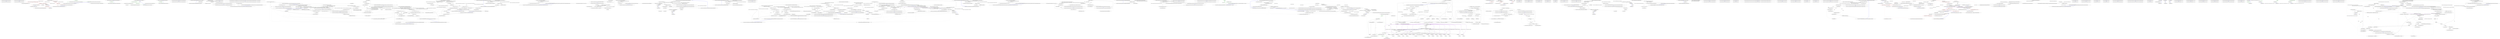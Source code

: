 digraph  {
m0_2 [cluster="Ninject.Resolution.IResolver.Resolve(Ninject.Activation.IContext)", file="ActivationScope.cs", label="Entry Ninject.Resolution.IResolver.Resolve(Ninject.Activation.IContext)", span="12-12"];
m0_3 [cluster="Ninject.Resolution.IResolver.Resolve(Ninject.Activation.IContext)", file="ActivationScope.cs", label="Exit Ninject.Resolution.IResolver.Resolve(Ninject.Activation.IContext)", span="12-12"];
m0_0 [cluster="Ninject.Resolution.IResolver.HasStrategy(Ninject.Activation.IRequest)", file="ActivationScope.cs", label="Entry Ninject.Resolution.IResolver.HasStrategy(Ninject.Activation.IRequest)", span="11-11"];
m0_1 [cluster="Ninject.Resolution.IResolver.HasStrategy(Ninject.Activation.IRequest)", file="ActivationScope.cs", label="Exit Ninject.Resolution.IResolver.HasStrategy(Ninject.Activation.IRequest)", span="11-11"];
m1_8 [cluster="Ninject.Dynamic.RubyEngine.ExecuteFile<T>(string)", file="ActivationScopeTests.cs", label="Entry Ninject.Dynamic.RubyEngine.ExecuteFile<T>(string)", span="188-188"];
m1_4 [cluster="Ninject.Dynamic.Modules.RubyModule.Load()", file="ActivationScopeTests.cs", label="Entry Ninject.Dynamic.Modules.RubyModule.Load()", span="41-41"];
m1_5 [cluster="Ninject.Dynamic.Modules.RubyModule.Load()", color=red, community=0, file="ActivationScopeTests.cs", label="0: var bindings = ((RubyEngine) _engine).ExecuteFile<RubyArray>(_scriptPath)", span="43-43"];
m1_6 [cluster="Ninject.Dynamic.Modules.RubyModule.Load()", color=red, community=0, file="ActivationScopeTests.cs", label="0: bindings.ForEach(item => AddBinding((IBinding) item))", span="45-45"];
m1_7 [cluster="Ninject.Dynamic.Modules.RubyModule.Load()", file="ActivationScopeTests.cs", label="Exit Ninject.Dynamic.Modules.RubyModule.Load()", span="41-41"];
m1_0 [cluster="Ninject.Dynamic.Modules.RubyModule.RubyModule(Ninject.Dynamic.IRubyEngine, string)", file="ActivationScopeTests.cs", label="Entry Ninject.Dynamic.Modules.RubyModule.RubyModule(Ninject.Dynamic.IRubyEngine, string)", span="22-22"];
m1_1 [cluster="Ninject.Dynamic.Modules.RubyModule.RubyModule(Ninject.Dynamic.IRubyEngine, string)", color=red, community=0, file="ActivationScopeTests.cs", label="1: _engine = engine", span="24-24"];
m1_2 [cluster="Ninject.Dynamic.Modules.RubyModule.RubyModule(Ninject.Dynamic.IRubyEngine, string)", color=red, community=0, file="ActivationScopeTests.cs", label="0: _scriptPath = scriptPath", span="25-25"];
m1_3 [cluster="Ninject.Dynamic.Modules.RubyModule.RubyModule(Ninject.Dynamic.IRubyEngine, string)", file="ActivationScopeTests.cs", label="Exit Ninject.Dynamic.Modules.RubyModule.RubyModule(Ninject.Dynamic.IRubyEngine, string)", span="22-22"];
m1_9 [cluster="Unk.ForEach", file="ActivationScopeTests.cs", label="Entry Unk.ForEach", span=""];
m1_13 [cluster="Ninject.Modules.NinjectModule.AddBinding(Ninject.Planning.Bindings.IBinding)", file="ActivationScopeTests.cs", label="Entry Ninject.Modules.NinjectModule.AddBinding(Ninject.Planning.Bindings.IBinding)", span="97-97"];
m1_10 [cluster="lambda expression", file="ActivationScopeTests.cs", label="Entry lambda expression", span="45-45"];
m1_11 [cluster="lambda expression", color=red, community=0, file="ActivationScopeTests.cs", label="0: AddBinding((IBinding) item)", span="45-45"];
m1_12 [cluster="lambda expression", file="ActivationScopeTests.cs", label="Exit lambda expression", span="45-45"];
m1_14 [file="ActivationScopeTests.cs", label="Ninject.Dynamic.Modules.RubyModule", span=""];
m4_10 [cluster="Ninject.IKernel.Load(System.Collections.Generic.IEnumerable<Ninject.Modules.INinjectModule>)", file="BindingRoot.cs", label="Entry Ninject.IKernel.Load(System.Collections.Generic.IEnumerable<Ninject.Modules.INinjectModule>)", span="53-53"];
m4_15 [cluster="Ninject.ModuleLoadExtensions.Load(Ninject.IKernel, params System.Reflection.Assembly[])", file="BindingRoot.cs", label="Entry Ninject.ModuleLoadExtensions.Load(Ninject.IKernel, params System.Reflection.Assembly[])", span="57-57"];
m4_16 [cluster="Ninject.ModuleLoadExtensions.Load(Ninject.IKernel, params System.Reflection.Assembly[])", color=green, community=0, file="BindingRoot.cs", label="1: kernel.Load(assemblies)", span="59-59"];
m4_17 [cluster="Ninject.ModuleLoadExtensions.Load(Ninject.IKernel, params System.Reflection.Assembly[])", file="BindingRoot.cs", label="Exit Ninject.ModuleLoadExtensions.Load(Ninject.IKernel, params System.Reflection.Assembly[])", span="57-57"];
m4_0 [cluster="Ninject.ModuleLoadExtensions.Load<TModule>(Ninject.IKernel)", file="BindingRoot.cs", label="Entry Ninject.ModuleLoadExtensions.Load<TModule>(Ninject.IKernel)", span="24-24"];
m4_1 [cluster="Ninject.ModuleLoadExtensions.Load<TModule>(Ninject.IKernel)", color=green, community=0, file="BindingRoot.cs", label="0: Ensure.ArgumentNotNull(kernel, ''kernel'')", span="27-27"];
m4_2 [cluster="Ninject.ModuleLoadExtensions.Load<TModule>(Ninject.IKernel)", color=green, community=0, file="BindingRoot.cs", label="1: kernel.Load(new TModule())", span="28-28"];
m4_3 [cluster="Ninject.ModuleLoadExtensions.Load<TModule>(Ninject.IKernel)", file="BindingRoot.cs", label="Exit Ninject.ModuleLoadExtensions.Load<TModule>(Ninject.IKernel)", span="24-24"];
m4_5 [cluster="TModule.cstr", file="BindingRoot.cs", label="Entry TModule.cstr", span=""];
m4_11 [cluster="Ninject.ModuleLoadExtensions.Load(Ninject.IKernel, params string[])", file="BindingRoot.cs", label="Entry Ninject.ModuleLoadExtensions.Load(Ninject.IKernel, params string[])", span="47-47"];
m4_12 [cluster="Ninject.ModuleLoadExtensions.Load(Ninject.IKernel, params string[])", color=green, community=0, file="BindingRoot.cs", label="1: kernel.Load(filePatterns)", span="49-49"];
m4_13 [cluster="Ninject.ModuleLoadExtensions.Load(Ninject.IKernel, params string[])", file="BindingRoot.cs", label="Exit Ninject.ModuleLoadExtensions.Load(Ninject.IKernel, params string[])", span="47-47"];
m4_7 [cluster="Ninject.ModuleLoadExtensions.Load(Ninject.IKernel, params Ninject.Modules.INinjectModule[])", file="BindingRoot.cs", label="Entry Ninject.ModuleLoadExtensions.Load(Ninject.IKernel, params Ninject.Modules.INinjectModule[])", span="36-36"];
m4_8 [cluster="Ninject.ModuleLoadExtensions.Load(Ninject.IKernel, params Ninject.Modules.INinjectModule[])", color=green, community=0, file="BindingRoot.cs", label="0: kernel.Load(modules)", span="38-38"];
m4_9 [cluster="Ninject.ModuleLoadExtensions.Load(Ninject.IKernel, params Ninject.Modules.INinjectModule[])", file="BindingRoot.cs", label="Exit Ninject.ModuleLoadExtensions.Load(Ninject.IKernel, params Ninject.Modules.INinjectModule[])", span="36-36"];
m4_6 [cluster="Ninject.IKernel.Load(params Ninject.Modules.INinjectModule[])", file="BindingRoot.cs", label="Entry Ninject.IKernel.Load(params Ninject.Modules.INinjectModule[])", span="36-36"];
m4_14 [cluster="Ninject.IKernel.Load(System.Collections.Generic.IEnumerable<string>)", file="BindingRoot.cs", label="Entry Ninject.IKernel.Load(System.Collections.Generic.IEnumerable<string>)", span="60-60"];
m4_4 [cluster="Ninject.Infrastructure.Ensure.ArgumentNotNull(object, string)", file="BindingRoot.cs", label="Entry Ninject.Infrastructure.Ensure.ArgumentNotNull(object, string)", span="22-22"];
m4_18 [cluster="Ninject.IKernel.Load(System.Collections.Generic.IEnumerable<System.Reflection.Assembly>)", file="BindingRoot.cs", label="Entry Ninject.IKernel.Load(System.Collections.Generic.IEnumerable<System.Reflection.Assembly>)", span="66-66"];
m5_0 [cluster="Ninject.Parameters.IParameter.GetValue(Ninject.Activation.IContext, Ninject.Planning.Targets.ITarget)", file="Cache.cs", label="Entry Ninject.Parameters.IParameter.GetValue(Ninject.Activation.IContext, Ninject.Planning.Targets.ITarget)", span="39-39"];
m5_1 [cluster="Ninject.Parameters.IParameter.GetValue(Ninject.Activation.IContext, Ninject.Planning.Targets.ITarget)", file="Cache.cs", label="Exit Ninject.Parameters.IParameter.GetValue(Ninject.Activation.IContext, Ninject.Planning.Targets.ITarget)", span="39-39"];
m6_3 [cluster="Ninject.Resolution.PredicateConstraint.Matches(Ninject.Planning.Bindings.IBindingMetadata)", file="CacheTests.cs", label="Entry Ninject.Resolution.PredicateConstraint.Matches(Ninject.Planning.Bindings.IBindingMetadata)", span="14-14"];
m6_4 [cluster="Ninject.Resolution.PredicateConstraint.Matches(Ninject.Planning.Bindings.IBindingMetadata)", file="CacheTests.cs", label="return Predicate(metadata);", span="16-16"];
m6_5 [cluster="Ninject.Resolution.PredicateConstraint.Matches(Ninject.Planning.Bindings.IBindingMetadata)", file="CacheTests.cs", label="Exit Ninject.Resolution.PredicateConstraint.Matches(Ninject.Planning.Bindings.IBindingMetadata)", span="14-14"];
m6_7 [cluster="Ninject.Resolution.PredicateConstraint.implicit operator Ninject.Resolution.PredicateConstraint(System.Func<Ninject.Planning.Bindings.IBindingMetadata, bool>)", file="CacheTests.cs", label="Entry Ninject.Resolution.PredicateConstraint.implicit operator Ninject.Resolution.PredicateConstraint(System.Func<Ninject.Planning.Bindings.IBindingMetadata, bool>)", span="19-19"];
m6_8 [cluster="Ninject.Resolution.PredicateConstraint.implicit operator Ninject.Resolution.PredicateConstraint(System.Func<Ninject.Planning.Bindings.IBindingMetadata, bool>)", file="CacheTests.cs", label="return new PredicateConstraint(predicate);", span="21-21"];
m6_9 [cluster="Ninject.Resolution.PredicateConstraint.implicit operator Ninject.Resolution.PredicateConstraint(System.Func<Ninject.Planning.Bindings.IBindingMetadata, bool>)", file="CacheTests.cs", label="Exit Ninject.Resolution.PredicateConstraint.implicit operator Ninject.Resolution.PredicateConstraint(System.Func<Ninject.Planning.Bindings.IBindingMetadata, bool>)", span="19-19"];
m6_0 [cluster="Ninject.Resolution.PredicateConstraint.PredicateConstraint(System.Func<Ninject.Planning.Bindings.IBindingMetadata, bool>)", file="CacheTests.cs", label="Entry Ninject.Resolution.PredicateConstraint.PredicateConstraint(System.Func<Ninject.Planning.Bindings.IBindingMetadata, bool>)", span="9-9"];
m6_1 [cluster="Ninject.Resolution.PredicateConstraint.PredicateConstraint(System.Func<Ninject.Planning.Bindings.IBindingMetadata, bool>)", file="CacheTests.cs", label="Predicate = predicate", span="11-11"];
m6_2 [cluster="Ninject.Resolution.PredicateConstraint.PredicateConstraint(System.Func<Ninject.Planning.Bindings.IBindingMetadata, bool>)", file="CacheTests.cs", label="Exit Ninject.Resolution.PredicateConstraint.PredicateConstraint(System.Func<Ninject.Planning.Bindings.IBindingMetadata, bool>)", span="9-9"];
m6_6 [cluster="System.Func<T, TResult>.Invoke(T)", file="CacheTests.cs", label="Entry System.Func<T, TResult>.Invoke(T)", span="0-0"];
m6_10 [file="CacheTests.cs", label="Ninject.Resolution.PredicateConstraint", span=""];
m7_0 [cluster="Ninject.Planning.IPlanner.GetPlan(System.Type)", file="CallbackProviderTests.cs", label="Entry Ninject.Planning.IPlanner.GetPlan(System.Type)", span="30-30"];
m7_1 [cluster="Ninject.Planning.IPlanner.GetPlan(System.Type)", file="CallbackProviderTests.cs", label="Exit Ninject.Planning.IPlanner.GetPlan(System.Type)", span="30-30"];
m8_0 [cluster="Ninject.Planning.Bindings.Resolvers.IMissingBindingResolver.Resolve(System.Collections.Generic.IDictionary<System.Type, System.Collections.Generic.IEnumerable<Ninject.Planning.Bindings.IBinding>>, Ninject.Activation.IRequest)", file="CircularDependenciesTests.cs", label="Entry Ninject.Planning.Bindings.Resolvers.IMissingBindingResolver.Resolve(System.Collections.Generic.IDictionary<System.Type, System.Collections.Generic.IEnumerable<Ninject.Planning.Bindings.IBinding>>, Ninject.Activation.IRequest)", span="33-33"];
m8_1 [cluster="Ninject.Planning.Bindings.Resolvers.IMissingBindingResolver.Resolve(System.Collections.Generic.IDictionary<System.Type, System.Collections.Generic.IEnumerable<Ninject.Planning.Bindings.IBinding>>, Ninject.Activation.IRequest)", file="CircularDependenciesTests.cs", label="Exit Ninject.Planning.Bindings.Resolvers.IMissingBindingResolver.Resolve(System.Collections.Generic.IDictionary<System.Type, System.Collections.Generic.IEnumerable<Ninject.Planning.Bindings.IBinding>>, Ninject.Activation.IRequest)", span="33-33"];
m10_21 [cluster="Ninject.Components.ComponentContainer.Add<TComponent, TImplementation>()", file="ComponentContainerTests.cs", label="Entry Ninject.Components.ComponentContainer.Add<TComponent, TImplementation>()", span="64-64"];
m10_0 [cluster="Ninject.Tests.Unit.ComponentContainerTests.ComponentContainerContext.ComponentContainerContext()", file="ComponentContainerTests.cs", label="Entry Ninject.Tests.Unit.ComponentContainerTests.ComponentContainerContext.ComponentContainerContext()", span="15-15"];
m10_1 [cluster="Ninject.Tests.Unit.ComponentContainerTests.ComponentContainerContext.ComponentContainerContext()", file="ComponentContainerTests.cs", label="container = new ComponentContainer()", span="17-17"];
m10_2 [cluster="Ninject.Tests.Unit.ComponentContainerTests.ComponentContainerContext.ComponentContainerContext()", file="ComponentContainerTests.cs", label="kernelMock = new Mock<IKernel>()", span="18-18"];
m10_3 [cluster="Ninject.Tests.Unit.ComponentContainerTests.ComponentContainerContext.ComponentContainerContext()", file="ComponentContainerTests.cs", label="container.Kernel = kernelMock.Object", span="20-20"];
m10_4 [cluster="Ninject.Tests.Unit.ComponentContainerTests.ComponentContainerContext.ComponentContainerContext()", file="ComponentContainerTests.cs", label="Exit Ninject.Tests.Unit.ComponentContainerTests.ComponentContainerContext.ComponentContainerContext()", span="15-15"];
m10_67 [cluster="object.ShouldBeSameAs(object)", file="ComponentContainerTests.cs", label="Entry object.ShouldBeSameAs(object)", span="79-79"];
m10_68 [cluster="Ninject.Tests.Unit.ComponentContainerTests.WhenRemoveAllIsCalled.RemovesAllMappings()", file="ComponentContainerTests.cs", label="Entry Ninject.Tests.Unit.ComponentContainerTests.WhenRemoveAllIsCalled.RemovesAllMappings()", span="114-114"];
m10_69 [cluster="Ninject.Tests.Unit.ComponentContainerTests.WhenRemoveAllIsCalled.RemovesAllMappings()", file="ComponentContainerTests.cs", label="container.Add<ITestService, TestServiceA>()", span="116-116"];
m10_70 [cluster="Ninject.Tests.Unit.ComponentContainerTests.WhenRemoveAllIsCalled.RemovesAllMappings()", file="ComponentContainerTests.cs", label="var service1 = container.Get<ITestService>()", span="118-118"];
m10_71 [cluster="Ninject.Tests.Unit.ComponentContainerTests.WhenRemoveAllIsCalled.RemovesAllMappings()", file="ComponentContainerTests.cs", label="service1.ShouldNotBeNull()", span="119-119"];
m10_72 [cluster="Ninject.Tests.Unit.ComponentContainerTests.WhenRemoveAllIsCalled.RemovesAllMappings()", file="ComponentContainerTests.cs", label="container.RemoveAll<ITestService>()", span="121-121"];
m10_73 [cluster="Ninject.Tests.Unit.ComponentContainerTests.WhenRemoveAllIsCalled.RemovesAllMappings()", file="ComponentContainerTests.cs", label="Assert.Throws<InvalidOperationException>(() => container.Get<ITestService>())", span="122-122"];
m10_74 [cluster="Ninject.Tests.Unit.ComponentContainerTests.WhenRemoveAllIsCalled.RemovesAllMappings()", file="ComponentContainerTests.cs", label="Exit Ninject.Tests.Unit.ComponentContainerTests.WhenRemoveAllIsCalled.RemovesAllMappings()", span="114-114"];
m10_23 [cluster="object.ShouldBeInstanceOf<T>()", file="ComponentContainerTests.cs", label="Entry object.ShouldBeInstanceOf<T>()", span="109-109"];
m10_10 [cluster="Unk.>", file="ComponentContainerTests.cs", label="Entry Unk.>", span=""];
m10_24 [cluster="Ninject.Tests.Unit.ComponentContainerTests.WhenGetIsCalled.ReturnsInstanceOfFirstRegisteredImplementation()", file="ComponentContainerTests.cs", label="Entry Ninject.Tests.Unit.ComponentContainerTests.WhenGetIsCalled.ReturnsInstanceOfFirstRegisteredImplementation()", span="44-44"];
m10_25 [cluster="Ninject.Tests.Unit.ComponentContainerTests.WhenGetIsCalled.ReturnsInstanceOfFirstRegisteredImplementation()", file="ComponentContainerTests.cs", label="container.Add<ITestService, TestServiceA>()", span="46-46"];
m10_26 [cluster="Ninject.Tests.Unit.ComponentContainerTests.WhenGetIsCalled.ReturnsInstanceOfFirstRegisteredImplementation()", file="ComponentContainerTests.cs", label="container.Add<ITestService, TestServiceB>()", span="47-47"];
m10_27 [cluster="Ninject.Tests.Unit.ComponentContainerTests.WhenGetIsCalled.ReturnsInstanceOfFirstRegisteredImplementation()", file="ComponentContainerTests.cs", label="var service = container.Get<ITestService>()", span="49-49"];
m10_28 [cluster="Ninject.Tests.Unit.ComponentContainerTests.WhenGetIsCalled.ReturnsInstanceOfFirstRegisteredImplementation()", file="ComponentContainerTests.cs", label="service.ShouldNotBeNull()", span="51-51"];
m10_29 [cluster="Ninject.Tests.Unit.ComponentContainerTests.WhenGetIsCalled.ReturnsInstanceOfFirstRegisteredImplementation()", file="ComponentContainerTests.cs", label="service.ShouldBeInstanceOf<TestServiceA>()", span="52-52"];
m10_30 [cluster="Ninject.Tests.Unit.ComponentContainerTests.WhenGetIsCalled.ReturnsInstanceOfFirstRegisteredImplementation()", file="ComponentContainerTests.cs", label="Exit Ninject.Tests.Unit.ComponentContainerTests.WhenGetIsCalled.ReturnsInstanceOfFirstRegisteredImplementation()", span="44-44"];
m10_31 [cluster="Ninject.Tests.Unit.ComponentContainerTests.WhenGetIsCalled.InjectsEnumeratorOfServicesWhenConstructorArgumentIsIEnumerable()", file="ComponentContainerTests.cs", label="Entry Ninject.Tests.Unit.ComponentContainerTests.WhenGetIsCalled.InjectsEnumeratorOfServicesWhenConstructorArgumentIsIEnumerable()", span="56-56"];
m10_32 [cluster="Ninject.Tests.Unit.ComponentContainerTests.WhenGetIsCalled.InjectsEnumeratorOfServicesWhenConstructorArgumentIsIEnumerable()", file="ComponentContainerTests.cs", label="container.Add<ITestService, TestServiceA>()", span="58-58"];
m10_33 [cluster="Ninject.Tests.Unit.ComponentContainerTests.WhenGetIsCalled.InjectsEnumeratorOfServicesWhenConstructorArgumentIsIEnumerable()", file="ComponentContainerTests.cs", label="container.Add<ITestService, TestServiceB>()", span="59-59"];
m10_34 [cluster="Ninject.Tests.Unit.ComponentContainerTests.WhenGetIsCalled.InjectsEnumeratorOfServicesWhenConstructorArgumentIsIEnumerable()", file="ComponentContainerTests.cs", label="container.Add<IAsksForEnumerable, AsksForEnumerable>()", span="60-60"];
m10_35 [cluster="Ninject.Tests.Unit.ComponentContainerTests.WhenGetIsCalled.InjectsEnumeratorOfServicesWhenConstructorArgumentIsIEnumerable()", file="ComponentContainerTests.cs", label="var asks = container.Get<IAsksForEnumerable>()", span="62-62"];
m10_36 [cluster="Ninject.Tests.Unit.ComponentContainerTests.WhenGetIsCalled.InjectsEnumeratorOfServicesWhenConstructorArgumentIsIEnumerable()", file="ComponentContainerTests.cs", label="asks.ShouldNotBeNull()", span="64-64"];
m10_37 [cluster="Ninject.Tests.Unit.ComponentContainerTests.WhenGetIsCalled.InjectsEnumeratorOfServicesWhenConstructorArgumentIsIEnumerable()", file="ComponentContainerTests.cs", label="asks.SecondService.ShouldNotBeNull()", span="65-65"];
m10_38 [cluster="Ninject.Tests.Unit.ComponentContainerTests.WhenGetIsCalled.InjectsEnumeratorOfServicesWhenConstructorArgumentIsIEnumerable()", file="ComponentContainerTests.cs", label="asks.SecondService.ShouldBeInstanceOf<TestServiceB>()", span="66-66"];
m10_39 [cluster="Ninject.Tests.Unit.ComponentContainerTests.WhenGetIsCalled.InjectsEnumeratorOfServicesWhenConstructorArgumentIsIEnumerable()", file="ComponentContainerTests.cs", label="Exit Ninject.Tests.Unit.ComponentContainerTests.WhenGetIsCalled.InjectsEnumeratorOfServicesWhenConstructorArgumentIsIEnumerable()", span="56-56"];
m10_59 [cluster="Ninject.Tests.Unit.ComponentContainerTests.WhenGetAllIsCalledOnComponentContainer.ReturnsSameInstanceForTwoCallsForSameService()", file="ComponentContainerTests.cs", label="Entry Ninject.Tests.Unit.ComponentContainerTests.WhenGetAllIsCalledOnComponentContainer.ReturnsSameInstanceForTwoCallsForSameService()", span="98-98"];
m10_60 [cluster="Ninject.Tests.Unit.ComponentContainerTests.WhenGetAllIsCalledOnComponentContainer.ReturnsSameInstanceForTwoCallsForSameService()", file="ComponentContainerTests.cs", label="container.Add<ITestService, TestServiceA>()", span="100-100"];
m10_61 [cluster="Ninject.Tests.Unit.ComponentContainerTests.WhenGetAllIsCalledOnComponentContainer.ReturnsSameInstanceForTwoCallsForSameService()", file="ComponentContainerTests.cs", label="var service1 = container.Get<ITestService>()", span="102-102"];
m10_62 [cluster="Ninject.Tests.Unit.ComponentContainerTests.WhenGetAllIsCalledOnComponentContainer.ReturnsSameInstanceForTwoCallsForSameService()", file="ComponentContainerTests.cs", label="var service2 = container.Get<ITestService>()", span="103-103"];
m10_63 [cluster="Ninject.Tests.Unit.ComponentContainerTests.WhenGetAllIsCalledOnComponentContainer.ReturnsSameInstanceForTwoCallsForSameService()", file="ComponentContainerTests.cs", label="service1.ShouldNotBeNull()", span="105-105"];
m10_65 [cluster="Ninject.Tests.Unit.ComponentContainerTests.WhenGetAllIsCalledOnComponentContainer.ReturnsSameInstanceForTwoCallsForSameService()", file="ComponentContainerTests.cs", label="service1.ShouldBeSameAs(service2)", span="107-107"];
m10_64 [cluster="Ninject.Tests.Unit.ComponentContainerTests.WhenGetAllIsCalledOnComponentContainer.ReturnsSameInstanceForTwoCallsForSameService()", file="ComponentContainerTests.cs", label="service2.ShouldNotBeNull()", span="106-106"];
m10_66 [cluster="Ninject.Tests.Unit.ComponentContainerTests.WhenGetAllIsCalledOnComponentContainer.ReturnsSameInstanceForTwoCallsForSameService()", file="ComponentContainerTests.cs", label="Exit Ninject.Tests.Unit.ComponentContainerTests.WhenGetAllIsCalledOnComponentContainer.ReturnsSameInstanceForTwoCallsForSameService()", span="98-98"];
m10_40 [cluster="Ninject.Tests.Unit.ComponentContainerTests.WhenGetAllIsCalledOnComponentContainer.ReturnsSeriesWithSingleItem()", file="ComponentContainerTests.cs", label="Entry Ninject.Tests.Unit.ComponentContainerTests.WhenGetAllIsCalledOnComponentContainer.ReturnsSeriesWithSingleItem()", span="73-73"];
m10_41 [cluster="Ninject.Tests.Unit.ComponentContainerTests.WhenGetAllIsCalledOnComponentContainer.ReturnsSeriesWithSingleItem()", file="ComponentContainerTests.cs", label="container.Add<ITestService, TestServiceA>()", span="75-75"];
m10_42 [cluster="Ninject.Tests.Unit.ComponentContainerTests.WhenGetAllIsCalledOnComponentContainer.ReturnsSeriesWithSingleItem()", file="ComponentContainerTests.cs", label="var services = container.GetAll<ITestService>().ToList()", span="77-77"];
m10_43 [cluster="Ninject.Tests.Unit.ComponentContainerTests.WhenGetAllIsCalledOnComponentContainer.ReturnsSeriesWithSingleItem()", file="ComponentContainerTests.cs", label="services.ShouldNotBeNull()", span="79-79"];
m10_44 [cluster="Ninject.Tests.Unit.ComponentContainerTests.WhenGetAllIsCalledOnComponentContainer.ReturnsSeriesWithSingleItem()", file="ComponentContainerTests.cs", label="services.Count.ShouldBe(1)", span="80-80"];
m10_45 [cluster="Ninject.Tests.Unit.ComponentContainerTests.WhenGetAllIsCalledOnComponentContainer.ReturnsSeriesWithSingleItem()", file="ComponentContainerTests.cs", label="services[0].ShouldBeInstanceOf<TestServiceA>()", span="81-81"];
m10_46 [cluster="Ninject.Tests.Unit.ComponentContainerTests.WhenGetAllIsCalledOnComponentContainer.ReturnsSeriesWithSingleItem()", file="ComponentContainerTests.cs", label="Exit Ninject.Tests.Unit.ComponentContainerTests.WhenGetAllIsCalledOnComponentContainer.ReturnsSeriesWithSingleItem()", span="73-73"];
m10_89 [cluster="bool.ShouldBeTrue()", file="ComponentContainerTests.cs", label="Entry bool.ShouldBeTrue()", span="89-89"];
m10_50 [cluster="Ninject.Tests.Unit.ComponentContainerTests.WhenGetAllIsCalledOnComponentContainer.ReturnsInstanceOfEachRegisteredImplementation()", file="ComponentContainerTests.cs", label="Entry Ninject.Tests.Unit.ComponentContainerTests.WhenGetAllIsCalledOnComponentContainer.ReturnsInstanceOfEachRegisteredImplementation()", span="85-85"];
m10_51 [cluster="Ninject.Tests.Unit.ComponentContainerTests.WhenGetAllIsCalledOnComponentContainer.ReturnsInstanceOfEachRegisteredImplementation()", file="ComponentContainerTests.cs", label="container.Add<ITestService, TestServiceA>()", span="87-87"];
m10_52 [cluster="Ninject.Tests.Unit.ComponentContainerTests.WhenGetAllIsCalledOnComponentContainer.ReturnsInstanceOfEachRegisteredImplementation()", file="ComponentContainerTests.cs", label="container.Add<ITestService, TestServiceB>()", span="88-88"];
m10_53 [cluster="Ninject.Tests.Unit.ComponentContainerTests.WhenGetAllIsCalledOnComponentContainer.ReturnsInstanceOfEachRegisteredImplementation()", file="ComponentContainerTests.cs", label="var services = container.GetAll<ITestService>().ToList()", span="89-89"];
m10_54 [cluster="Ninject.Tests.Unit.ComponentContainerTests.WhenGetAllIsCalledOnComponentContainer.ReturnsInstanceOfEachRegisteredImplementation()", file="ComponentContainerTests.cs", label="services.ShouldNotBeNull()", span="91-91"];
m10_55 [cluster="Ninject.Tests.Unit.ComponentContainerTests.WhenGetAllIsCalledOnComponentContainer.ReturnsInstanceOfEachRegisteredImplementation()", file="ComponentContainerTests.cs", label="services.Count.ShouldBe(2)", span="92-92"];
m10_56 [cluster="Ninject.Tests.Unit.ComponentContainerTests.WhenGetAllIsCalledOnComponentContainer.ReturnsInstanceOfEachRegisteredImplementation()", file="ComponentContainerTests.cs", label="services[0].ShouldBeInstanceOf<TestServiceA>()", span="93-93"];
m10_57 [cluster="Ninject.Tests.Unit.ComponentContainerTests.WhenGetAllIsCalledOnComponentContainer.ReturnsInstanceOfEachRegisteredImplementation()", file="ComponentContainerTests.cs", label="services[1].ShouldBeInstanceOf<TestServiceB>()", span="94-94"];
m10_58 [cluster="Ninject.Tests.Unit.ComponentContainerTests.WhenGetAllIsCalledOnComponentContainer.ReturnsInstanceOfEachRegisteredImplementation()", file="ComponentContainerTests.cs", label="Exit Ninject.Tests.Unit.ComponentContainerTests.WhenGetAllIsCalledOnComponentContainer.ReturnsInstanceOfEachRegisteredImplementation()", span="85-85"];
m10_15 [cluster="Ninject.Tests.Unit.ComponentContainerTests.WhenGetIsCalled.ReturnsInstanceWhenOneImplementationIsRegistered()", file="ComponentContainerTests.cs", label="Entry Ninject.Tests.Unit.ComponentContainerTests.WhenGetIsCalled.ReturnsInstanceWhenOneImplementationIsRegistered()", span="33-33"];
m10_16 [cluster="Ninject.Tests.Unit.ComponentContainerTests.WhenGetIsCalled.ReturnsInstanceWhenOneImplementationIsRegistered()", file="ComponentContainerTests.cs", label="container.Add<ITestService, TestServiceA>()", span="35-35"];
m10_17 [cluster="Ninject.Tests.Unit.ComponentContainerTests.WhenGetIsCalled.ReturnsInstanceWhenOneImplementationIsRegistered()", file="ComponentContainerTests.cs", label="var service = container.Get<ITestService>()", span="37-37"];
m10_18 [cluster="Ninject.Tests.Unit.ComponentContainerTests.WhenGetIsCalled.ReturnsInstanceWhenOneImplementationIsRegistered()", file="ComponentContainerTests.cs", label="service.ShouldNotBeNull()", span="39-39"];
m10_19 [cluster="Ninject.Tests.Unit.ComponentContainerTests.WhenGetIsCalled.ReturnsInstanceWhenOneImplementationIsRegistered()", file="ComponentContainerTests.cs", label="service.ShouldBeInstanceOf<TestServiceA>()", span="40-40"];
m10_20 [cluster="Ninject.Tests.Unit.ComponentContainerTests.WhenGetIsCalled.ReturnsInstanceWhenOneImplementationIsRegistered()", file="ComponentContainerTests.cs", label="Exit Ninject.Tests.Unit.ComponentContainerTests.WhenGetIsCalled.ReturnsInstanceWhenOneImplementationIsRegistered()", span="33-33"];
m10_48 [cluster="System.Collections.Generic.IEnumerable<TSource>.ToList<TSource>()", file="ComponentContainerTests.cs", label="Entry System.Collections.Generic.IEnumerable<TSource>.ToList<TSource>()", span="0-0"];
m10_79 [cluster="Ninject.Tests.Unit.ComponentContainerTests.WhenRemoveAllIsCalled.DisposesOfAllInstances()", file="ComponentContainerTests.cs", label="Entry Ninject.Tests.Unit.ComponentContainerTests.WhenRemoveAllIsCalled.DisposesOfAllInstances()", span="126-126"];
m10_80 [cluster="Ninject.Tests.Unit.ComponentContainerTests.WhenRemoveAllIsCalled.DisposesOfAllInstances()", file="ComponentContainerTests.cs", label="container.Add<ITestService, TestServiceA>()", span="128-128"];
m10_81 [cluster="Ninject.Tests.Unit.ComponentContainerTests.WhenRemoveAllIsCalled.DisposesOfAllInstances()", file="ComponentContainerTests.cs", label="container.Add<ITestService, TestServiceB>()", span="129-129"];
m10_82 [cluster="Ninject.Tests.Unit.ComponentContainerTests.WhenRemoveAllIsCalled.DisposesOfAllInstances()", file="ComponentContainerTests.cs", label="var services = container.GetAll<ITestService>().ToList()", span="131-131"];
m10_83 [cluster="Ninject.Tests.Unit.ComponentContainerTests.WhenRemoveAllIsCalled.DisposesOfAllInstances()", file="ComponentContainerTests.cs", label="services.ShouldNotBeNull()", span="132-132"];
m10_84 [cluster="Ninject.Tests.Unit.ComponentContainerTests.WhenRemoveAllIsCalled.DisposesOfAllInstances()", file="ComponentContainerTests.cs", label="services.Count.ShouldBe(2)", span="133-133"];
m10_86 [cluster="Ninject.Tests.Unit.ComponentContainerTests.WhenRemoveAllIsCalled.DisposesOfAllInstances()", file="ComponentContainerTests.cs", label="services[0].IsDisposed.ShouldBeTrue()", span="137-137"];
m10_87 [cluster="Ninject.Tests.Unit.ComponentContainerTests.WhenRemoveAllIsCalled.DisposesOfAllInstances()", file="ComponentContainerTests.cs", label="services[1].IsDisposed.ShouldBeTrue()", span="138-138"];
m10_85 [cluster="Ninject.Tests.Unit.ComponentContainerTests.WhenRemoveAllIsCalled.DisposesOfAllInstances()", file="ComponentContainerTests.cs", label="container.RemoveAll<ITestService>()", span="135-135"];
m10_88 [cluster="Ninject.Tests.Unit.ComponentContainerTests.WhenRemoveAllIsCalled.DisposesOfAllInstances()", file="ComponentContainerTests.cs", label="Exit Ninject.Tests.Unit.ComponentContainerTests.WhenRemoveAllIsCalled.DisposesOfAllInstances()", span="126-126"];
m10_47 [cluster="Ninject.Components.ComponentContainer.GetAll<T>()", file="ComponentContainerTests.cs", label="Entry Ninject.Components.ComponentContainer.GetAll<T>()", span="114-114"];
m10_94 [cluster="System.Collections.Generic.IEnumerable<TSource>.First<TSource>()", file="ComponentContainerTests.cs", label="Entry System.Collections.Generic.IEnumerable<TSource>.First<TSource>()", span="0-0"];
m10_90 [cluster="Ninject.Tests.Unit.ComponentContainerTests.AsksForEnumerable.AsksForEnumerable(System.Collections.Generic.IEnumerable<Ninject.Tests.Unit.ComponentContainerTests.ITestService>)", file="ComponentContainerTests.cs", label="Entry Ninject.Tests.Unit.ComponentContainerTests.AsksForEnumerable.AsksForEnumerable(System.Collections.Generic.IEnumerable<Ninject.Tests.Unit.ComponentContainerTests.ITestService>)", span="146-146"];
m10_91 [cluster="Ninject.Tests.Unit.ComponentContainerTests.AsksForEnumerable.AsksForEnumerable(System.Collections.Generic.IEnumerable<Ninject.Tests.Unit.ComponentContainerTests.ITestService>)", file="ComponentContainerTests.cs", label="SecondService = services.Skip(1).First()", span="148-148"];
m10_92 [cluster="Ninject.Tests.Unit.ComponentContainerTests.AsksForEnumerable.AsksForEnumerable(System.Collections.Generic.IEnumerable<Ninject.Tests.Unit.ComponentContainerTests.ITestService>)", file="ComponentContainerTests.cs", label="Exit Ninject.Tests.Unit.ComponentContainerTests.AsksForEnumerable.AsksForEnumerable(System.Collections.Generic.IEnumerable<Ninject.Tests.Unit.ComponentContainerTests.ITestService>)", span="146-146"];
m10_76 [cluster="lambda expression", file="ComponentContainerTests.cs", label="Entry lambda expression", span="122-122"];
m10_11 [cluster="lambda expression", file="ComponentContainerTests.cs", label="Entry lambda expression", span="29-29"];
m10_12 [cluster="lambda expression", file="ComponentContainerTests.cs", label="container.Get<ITestService>()", span="29-29"];
m10_13 [cluster="lambda expression", file="ComponentContainerTests.cs", label="Exit lambda expression", span="29-29"];
m10_77 [cluster="lambda expression", file="ComponentContainerTests.cs", label="container.Get<ITestService>()", span="122-122"];
m10_78 [cluster="lambda expression", file="ComponentContainerTests.cs", label="Exit lambda expression", span="122-122"];
m10_49 [cluster="T.ShouldBe<T>(T)", file="ComponentContainerTests.cs", label="Entry T.ShouldBe<T>(T)", span="59-59"];
m10_5 [cluster="Ninject.Components.ComponentContainer.ComponentContainer()", file="ComponentContainerTests.cs", label="Entry Ninject.Components.ComponentContainer.ComponentContainer()", span="32-32"];
m10_7 [cluster="Ninject.Tests.Unit.ComponentContainerTests.WhenGetIsCalled.ThrowsExceptionIfNoImplementationRegisteredForService()", file="ComponentContainerTests.cs", label="Entry Ninject.Tests.Unit.ComponentContainerTests.WhenGetIsCalled.ThrowsExceptionIfNoImplementationRegisteredForService()", span="27-27"];
m10_8 [cluster="Ninject.Tests.Unit.ComponentContainerTests.WhenGetIsCalled.ThrowsExceptionIfNoImplementationRegisteredForService()", file="ComponentContainerTests.cs", label="Assert.Throws<InvalidOperationException>(() => container.Get<ITestService>())", span="29-29"];
m10_9 [cluster="Ninject.Tests.Unit.ComponentContainerTests.WhenGetIsCalled.ThrowsExceptionIfNoImplementationRegisteredForService()", file="ComponentContainerTests.cs", label="Exit Ninject.Tests.Unit.ComponentContainerTests.WhenGetIsCalled.ThrowsExceptionIfNoImplementationRegisteredForService()", span="27-27"];
m10_6 [cluster="Mock<IKernel>.cstr", file="ComponentContainerTests.cs", label="Entry Mock<IKernel>.cstr", span=""];
m10_75 [cluster="Ninject.Components.ComponentContainer.RemoveAll<T>()", file="ComponentContainerTests.cs", label="Entry Ninject.Components.ComponentContainer.RemoveAll<T>()", span="75-75"];
m10_14 [cluster="Ninject.Components.ComponentContainer.Get<T>()", file="ComponentContainerTests.cs", label="Entry Ninject.Components.ComponentContainer.Get<T>()", span="103-103"];
m10_22 [cluster="object.ShouldNotBeNull()", file="ComponentContainerTests.cs", label="Entry object.ShouldNotBeNull()", span="74-74"];
m10_93 [cluster="System.Collections.Generic.IEnumerable<TSource>.Skip<TSource>(int)", file="ComponentContainerTests.cs", label="Entry System.Collections.Generic.IEnumerable<TSource>.Skip<TSource>(int)", span="0-0"];
m10_95 [file="ComponentContainerTests.cs", label="Ninject.Tests.Unit.ComponentContainerTests.ComponentContainerContext", span=""];
m10_96 [file="ComponentContainerTests.cs", label="Ninject.Tests.Unit.ComponentContainerTests.WhenGetIsCalled", span=""];
m10_97 [file="ComponentContainerTests.cs", label="Ninject.Tests.Unit.ComponentContainerTests.WhenGetAllIsCalledOnComponentContainer", span=""];
m10_98 [file="ComponentContainerTests.cs", label="Ninject.Tests.Unit.ComponentContainerTests.WhenRemoveAllIsCalled", span=""];
m10_99 [file="ComponentContainerTests.cs", label="Ninject.Tests.Unit.ComponentContainerTests.AsksForEnumerable", span=""];
m11_13 [cluster="object.ShouldBeSameAs(object)", file="ConstantProviderTests.cs", label="Entry object.ShouldBeSameAs(object)", span="79-79"];
m11_12 [cluster="Unk.Create", file="ConstantProviderTests.cs", label="Entry Unk.Create", span=""];
m11_3 [cluster="Mock<IContext>.cstr", file="ConstantProviderTests.cs", label="Entry Mock<IContext>.cstr", span=""];
m11_4 [cluster="Ninject.Tests.Unit.ConstantProviderTests.WhenCreateIsCalled.ProviderReturnsConstantValue()", file="ConstantProviderTests.cs", label="Entry Ninject.Tests.Unit.ConstantProviderTests.WhenCreateIsCalled.ProviderReturnsConstantValue()", span="23-23"];
m11_5 [cluster="Ninject.Tests.Unit.ConstantProviderTests.WhenCreateIsCalled.ProviderReturnsConstantValue()", file="ConstantProviderTests.cs", label="var sword = new Sword()", span="25-25"];
m11_6 [cluster="Ninject.Tests.Unit.ConstantProviderTests.WhenCreateIsCalled.ProviderReturnsConstantValue()", file="ConstantProviderTests.cs", label="provider = new ConstantProvider<Sword>(sword)", span="26-26"];
m11_8 [cluster="Ninject.Tests.Unit.ConstantProviderTests.WhenCreateIsCalled.ProviderReturnsConstantValue()", file="ConstantProviderTests.cs", label="result.ShouldBeSameAs(sword)", span="30-30"];
m11_7 [cluster="Ninject.Tests.Unit.ConstantProviderTests.WhenCreateIsCalled.ProviderReturnsConstantValue()", file="ConstantProviderTests.cs", label="var result = provider.Create(contextMock.Object)", span="28-28"];
m11_9 [cluster="Ninject.Tests.Unit.ConstantProviderTests.WhenCreateIsCalled.ProviderReturnsConstantValue()", file="ConstantProviderTests.cs", label="Exit Ninject.Tests.Unit.ConstantProviderTests.WhenCreateIsCalled.ProviderReturnsConstantValue()", span="23-23"];
m11_0 [cluster="Ninject.Tests.Unit.ConstantProviderTests.ConstantProviderContext.ConstantProviderContext()", file="ConstantProviderTests.cs", label="Entry Ninject.Tests.Unit.ConstantProviderTests.ConstantProviderContext.ConstantProviderContext()", span="14-14"];
m11_1 [cluster="Ninject.Tests.Unit.ConstantProviderTests.ConstantProviderContext.ConstantProviderContext()", file="ConstantProviderTests.cs", label="contextMock = new Mock<IContext>()", span="16-16"];
m11_2 [cluster="Ninject.Tests.Unit.ConstantProviderTests.ConstantProviderContext.ConstantProviderContext()", file="ConstantProviderTests.cs", label="Exit Ninject.Tests.Unit.ConstantProviderTests.ConstantProviderContext.ConstantProviderContext()", span="14-14"];
m11_10 [cluster="Ninject.Tests.Fakes.Sword.Sword()", file="ConstantProviderTests.cs", label="Entry Ninject.Tests.Fakes.Sword.Sword()", span="4-4"];
m11_11 [cluster="Ninject.Activation.Providers.ConstantProvider<T>.ConstantProvider(T)", file="ConstantProviderTests.cs", label="Entry Ninject.Activation.Providers.ConstantProvider<T>.ConstantProvider(T)", span="37-37"];
m11_14 [file="ConstantProviderTests.cs", label="Ninject.Tests.Unit.ConstantProviderTests.ConstantProviderContext", span=""];
m11_15 [file="ConstantProviderTests.cs", label="Ninject.Tests.Unit.ConstantProviderTests.WhenCreateIsCalled", span=""];
m12_6 [cluster="Ninject.Tests.Unit.DisposableStrategyTests.WhenDeactivateIsCalled.StrategyDisposesInstanceIfItIsDisposable()", file="DisposableStrategyTests.cs", label="Entry Ninject.Tests.Unit.DisposableStrategyTests.WhenDeactivateIsCalled.StrategyDisposesInstanceIfItIsDisposable()", span="25-25"];
m12_7 [cluster="Ninject.Tests.Unit.DisposableStrategyTests.WhenDeactivateIsCalled.StrategyDisposesInstanceIfItIsDisposable()", file="DisposableStrategyTests.cs", label="var instance = new NotifiesWhenDisposed()", span="27-27"];
m12_8 [cluster="Ninject.Tests.Unit.DisposableStrategyTests.WhenDeactivateIsCalled.StrategyDisposesInstanceIfItIsDisposable()", file="DisposableStrategyTests.cs", label="contextMock.SetupGet(x => x.Instance).Returns(instance)", span="29-29"];
m12_10 [cluster="Ninject.Tests.Unit.DisposableStrategyTests.WhenDeactivateIsCalled.StrategyDisposesInstanceIfItIsDisposable()", file="DisposableStrategyTests.cs", label="instance.IsDisposed.ShouldBeTrue()", span="32-32"];
m12_9 [cluster="Ninject.Tests.Unit.DisposableStrategyTests.WhenDeactivateIsCalled.StrategyDisposesInstanceIfItIsDisposable()", file="DisposableStrategyTests.cs", label="strategy.Deactivate(contextMock.Object)", span="30-30"];
m12_11 [cluster="Ninject.Tests.Unit.DisposableStrategyTests.WhenDeactivateIsCalled.StrategyDisposesInstanceIfItIsDisposable()", file="DisposableStrategyTests.cs", label="Exit Ninject.Tests.Unit.DisposableStrategyTests.WhenDeactivateIsCalled.StrategyDisposesInstanceIfItIsDisposable()", span="25-25"];
m12_16 [cluster="bool.ShouldBeTrue()", file="DisposableStrategyTests.cs", label="Entry bool.ShouldBeTrue()", span="89-89"];
m12_25 [cluster="object.Object()", file="DisposableStrategyTests.cs", label="Entry object.Object()", span="0-0"];
m12_20 [cluster="Ninject.Tests.Unit.DisposableStrategyTests.WhenDeactivateIsCalled.StrategyDoesNotAttemptToDisposeInstanceIfItIsNotDisposable()", file="DisposableStrategyTests.cs", label="Entry Ninject.Tests.Unit.DisposableStrategyTests.WhenDeactivateIsCalled.StrategyDoesNotAttemptToDisposeInstanceIfItIsNotDisposable()", span="36-36"];
m12_21 [cluster="Ninject.Tests.Unit.DisposableStrategyTests.WhenDeactivateIsCalled.StrategyDoesNotAttemptToDisposeInstanceIfItIsNotDisposable()", file="DisposableStrategyTests.cs", label="var instance = new object()", span="38-38"];
m12_22 [cluster="Ninject.Tests.Unit.DisposableStrategyTests.WhenDeactivateIsCalled.StrategyDoesNotAttemptToDisposeInstanceIfItIsNotDisposable()", file="DisposableStrategyTests.cs", label="contextMock.SetupGet(x => x.Instance).Returns(instance)", span="40-40"];
m12_23 [cluster="Ninject.Tests.Unit.DisposableStrategyTests.WhenDeactivateIsCalled.StrategyDoesNotAttemptToDisposeInstanceIfItIsNotDisposable()", file="DisposableStrategyTests.cs", label="strategy.Deactivate(contextMock.Object)", span="41-41"];
m12_24 [cluster="Ninject.Tests.Unit.DisposableStrategyTests.WhenDeactivateIsCalled.StrategyDoesNotAttemptToDisposeInstanceIfItIsNotDisposable()", file="DisposableStrategyTests.cs", label="Exit Ninject.Tests.Unit.DisposableStrategyTests.WhenDeactivateIsCalled.StrategyDoesNotAttemptToDisposeInstanceIfItIsNotDisposable()", span="36-36"];
m12_13 [cluster="Unk.SetupGet", file="DisposableStrategyTests.cs", label="Entry Unk.SetupGet", span=""];
m12_0 [cluster="Ninject.Tests.Unit.DisposableStrategyTests.DisposableStrategyContext.DisposableStrategyContext()", file="DisposableStrategyTests.cs", label="Entry Ninject.Tests.Unit.DisposableStrategyTests.DisposableStrategyContext.DisposableStrategyContext()", span="15-15"];
m12_1 [cluster="Ninject.Tests.Unit.DisposableStrategyTests.DisposableStrategyContext.DisposableStrategyContext()", file="DisposableStrategyTests.cs", label="contextMock = new Mock<IContext>()", span="17-17"];
m12_2 [cluster="Ninject.Tests.Unit.DisposableStrategyTests.DisposableStrategyContext.DisposableStrategyContext()", file="DisposableStrategyTests.cs", label="strategy = new DisposableStrategy()", span="18-18"];
m12_3 [cluster="Ninject.Tests.Unit.DisposableStrategyTests.DisposableStrategyContext.DisposableStrategyContext()", file="DisposableStrategyTests.cs", label="Exit Ninject.Tests.Unit.DisposableStrategyTests.DisposableStrategyContext.DisposableStrategyContext()", span="15-15"];
m12_15 [cluster="Unk.Deactivate", file="DisposableStrategyTests.cs", label="Entry Unk.Deactivate", span=""];
m12_14 [cluster="Unk.Returns", file="DisposableStrategyTests.cs", label="Entry Unk.Returns", span=""];
m12_4 [cluster="Mock<IContext>.cstr", file="DisposableStrategyTests.cs", label="Entry Mock<IContext>.cstr", span=""];
m12_12 [cluster="Ninject.Tests.Fakes.NotifiesWhenDisposed.NotifiesWhenDisposed()", file="DisposableStrategyTests.cs", label="Entry Ninject.Tests.Fakes.NotifiesWhenDisposed.NotifiesWhenDisposed()", span="5-5"];
m12_26 [cluster="lambda expression", file="DisposableStrategyTests.cs", label="Entry lambda expression", span="40-40"];
m12_17 [cluster="lambda expression", file="DisposableStrategyTests.cs", label="Entry lambda expression", span="29-29"];
m12_18 [cluster="lambda expression", file="DisposableStrategyTests.cs", label="x.Instance", span="29-29"];
m12_19 [cluster="lambda expression", file="DisposableStrategyTests.cs", label="Exit lambda expression", span="29-29"];
m12_27 [cluster="lambda expression", file="DisposableStrategyTests.cs", label="x.Instance", span="40-40"];
m12_28 [cluster="lambda expression", file="DisposableStrategyTests.cs", label="Exit lambda expression", span="40-40"];
m12_5 [cluster="Ninject.Activation.Strategies.DisposableStrategy.DisposableStrategy()", file="DisposableStrategyTests.cs", label="Entry Ninject.Activation.Strategies.DisposableStrategy.DisposableStrategy()", span="25-25"];
m12_29 [file="DisposableStrategyTests.cs", label="Ninject.Tests.Unit.DisposableStrategyTests.DisposableStrategyContext", span=""];
m12_30 [file="DisposableStrategyTests.cs", label="Ninject.Tests.Unit.DisposableStrategyTests.WhenDeactivateIsCalled", span=""];
m14_0 [cluster="Ninject.Syntax.IConstructorArgumentSyntax.Inject<T>()", file="ExpressionConstructorInjectorTests.cs", label="Entry Ninject.Syntax.IConstructorArgumentSyntax.Inject<T>()", span="28-28"];
m14_1 [cluster="Ninject.Syntax.IConstructorArgumentSyntax.Inject<T>()", file="ExpressionConstructorInjectorTests.cs", label="Exit Ninject.Syntax.IConstructorArgumentSyntax.Inject<T>()", span="28-28"];
m15_21 [cluster="Ninject.Components.ComponentContainer.Add<TComponent, TImplementation>()", file="ExpressionMethodInjectorTests.cs", label="Entry Ninject.Components.ComponentContainer.Add<TComponent, TImplementation>()", span="64-64"];
m15_0 [cluster="Ninject.Tests.Unit.ComponentContainerTests.ComponentContainerContext.ComponentContainerContext()", file="ExpressionMethodInjectorTests.cs", label="Entry Ninject.Tests.Unit.ComponentContainerTests.ComponentContainerContext.ComponentContainerContext()", span="16-16"];
m15_1 [cluster="Ninject.Tests.Unit.ComponentContainerTests.ComponentContainerContext.ComponentContainerContext()", file="ExpressionMethodInjectorTests.cs", label="container = new ComponentContainer()", span="18-18"];
m15_2 [cluster="Ninject.Tests.Unit.ComponentContainerTests.ComponentContainerContext.ComponentContainerContext()", file="ExpressionMethodInjectorTests.cs", label="kernelMock = new Mock<IKernel>()", span="19-19"];
m15_3 [cluster="Ninject.Tests.Unit.ComponentContainerTests.ComponentContainerContext.ComponentContainerContext()", file="ExpressionMethodInjectorTests.cs", label="container.Kernel = kernelMock.Object", span="21-21"];
m15_4 [cluster="Ninject.Tests.Unit.ComponentContainerTests.ComponentContainerContext.ComponentContainerContext()", file="ExpressionMethodInjectorTests.cs", label="Exit Ninject.Tests.Unit.ComponentContainerTests.ComponentContainerContext.ComponentContainerContext()", span="16-16"];
m15_67 [cluster="Ninject.Tests.Unit.ComponentContainerTests.WhenRemoveAllIsCalled.RemovesAllMappings()", file="ExpressionMethodInjectorTests.cs", label="Entry Ninject.Tests.Unit.ComponentContainerTests.WhenRemoveAllIsCalled.RemovesAllMappings()", span="115-115"];
m15_68 [cluster="Ninject.Tests.Unit.ComponentContainerTests.WhenRemoveAllIsCalled.RemovesAllMappings()", file="ExpressionMethodInjectorTests.cs", label="container.Add<ITestService, TestServiceA>()", span="117-117"];
m15_69 [cluster="Ninject.Tests.Unit.ComponentContainerTests.WhenRemoveAllIsCalled.RemovesAllMappings()", file="ExpressionMethodInjectorTests.cs", label="var service1 = container.Get<ITestService>()", span="119-119"];
m15_70 [cluster="Ninject.Tests.Unit.ComponentContainerTests.WhenRemoveAllIsCalled.RemovesAllMappings()", file="ExpressionMethodInjectorTests.cs", label="service1.ShouldNotBeNull()", span="120-120"];
m15_71 [cluster="Ninject.Tests.Unit.ComponentContainerTests.WhenRemoveAllIsCalled.RemovesAllMappings()", file="ExpressionMethodInjectorTests.cs", label="container.RemoveAll<ITestService>()", span="122-122"];
m15_72 [cluster="Ninject.Tests.Unit.ComponentContainerTests.WhenRemoveAllIsCalled.RemovesAllMappings()", file="ExpressionMethodInjectorTests.cs", label="Assert.Throws<InvalidOperationException>(() => container.Get<ITestService>())", span="123-123"];
m15_73 [cluster="Ninject.Tests.Unit.ComponentContainerTests.WhenRemoveAllIsCalled.RemovesAllMappings()", file="ExpressionMethodInjectorTests.cs", label="Exit Ninject.Tests.Unit.ComponentContainerTests.WhenRemoveAllIsCalled.RemovesAllMappings()", span="115-115"];
m15_10 [cluster="Unk.>", file="ExpressionMethodInjectorTests.cs", label="Entry Unk.>", span=""];
m15_48 [cluster="Unk.ShouldBe", file="ExpressionMethodInjectorTests.cs", label="Entry Unk.ShouldBe", span=""];
m15_23 [cluster="Ninject.Tests.Unit.ComponentContainerTests.WhenGetIsCalled.ReturnsInstanceOfFirstRegisteredImplementation()", file="ExpressionMethodInjectorTests.cs", label="Entry Ninject.Tests.Unit.ComponentContainerTests.WhenGetIsCalled.ReturnsInstanceOfFirstRegisteredImplementation()", span="45-45"];
m15_24 [cluster="Ninject.Tests.Unit.ComponentContainerTests.WhenGetIsCalled.ReturnsInstanceOfFirstRegisteredImplementation()", file="ExpressionMethodInjectorTests.cs", label="container.Add<ITestService, TestServiceA>()", span="47-47"];
m15_25 [cluster="Ninject.Tests.Unit.ComponentContainerTests.WhenGetIsCalled.ReturnsInstanceOfFirstRegisteredImplementation()", file="ExpressionMethodInjectorTests.cs", label="container.Add<ITestService, TestServiceB>()", span="48-48"];
m15_26 [cluster="Ninject.Tests.Unit.ComponentContainerTests.WhenGetIsCalled.ReturnsInstanceOfFirstRegisteredImplementation()", file="ExpressionMethodInjectorTests.cs", label="var service = container.Get<ITestService>()", span="50-50"];
m15_27 [cluster="Ninject.Tests.Unit.ComponentContainerTests.WhenGetIsCalled.ReturnsInstanceOfFirstRegisteredImplementation()", file="ExpressionMethodInjectorTests.cs", label="service.ShouldNotBeNull()", span="52-52"];
m15_28 [cluster="Ninject.Tests.Unit.ComponentContainerTests.WhenGetIsCalled.ReturnsInstanceOfFirstRegisteredImplementation()", file="ExpressionMethodInjectorTests.cs", label="service.ShouldBeInstanceOf<TestServiceA>()", span="53-53"];
m15_29 [cluster="Ninject.Tests.Unit.ComponentContainerTests.WhenGetIsCalled.ReturnsInstanceOfFirstRegisteredImplementation()", file="ExpressionMethodInjectorTests.cs", label="Exit Ninject.Tests.Unit.ComponentContainerTests.WhenGetIsCalled.ReturnsInstanceOfFirstRegisteredImplementation()", span="45-45"];
m15_22 [cluster="Unk.ShouldNotBeNull", file="ExpressionMethodInjectorTests.cs", label="Entry Unk.ShouldNotBeNull", span=""];
m15_30 [cluster="Ninject.Tests.Unit.ComponentContainerTests.WhenGetIsCalled.InjectsEnumeratorOfServicesWhenConstructorArgumentIsIEnumerable()", file="ExpressionMethodInjectorTests.cs", label="Entry Ninject.Tests.Unit.ComponentContainerTests.WhenGetIsCalled.InjectsEnumeratorOfServicesWhenConstructorArgumentIsIEnumerable()", span="57-57"];
m15_31 [cluster="Ninject.Tests.Unit.ComponentContainerTests.WhenGetIsCalled.InjectsEnumeratorOfServicesWhenConstructorArgumentIsIEnumerable()", file="ExpressionMethodInjectorTests.cs", label="container.Add<ITestService, TestServiceA>()", span="59-59"];
m15_32 [cluster="Ninject.Tests.Unit.ComponentContainerTests.WhenGetIsCalled.InjectsEnumeratorOfServicesWhenConstructorArgumentIsIEnumerable()", file="ExpressionMethodInjectorTests.cs", label="container.Add<ITestService, TestServiceB>()", span="60-60"];
m15_33 [cluster="Ninject.Tests.Unit.ComponentContainerTests.WhenGetIsCalled.InjectsEnumeratorOfServicesWhenConstructorArgumentIsIEnumerable()", file="ExpressionMethodInjectorTests.cs", label="container.Add<IAsksForEnumerable, AsksForEnumerable>()", span="61-61"];
m15_34 [cluster="Ninject.Tests.Unit.ComponentContainerTests.WhenGetIsCalled.InjectsEnumeratorOfServicesWhenConstructorArgumentIsIEnumerable()", file="ExpressionMethodInjectorTests.cs", label="var asks = container.Get<IAsksForEnumerable>()", span="63-63"];
m15_35 [cluster="Ninject.Tests.Unit.ComponentContainerTests.WhenGetIsCalled.InjectsEnumeratorOfServicesWhenConstructorArgumentIsIEnumerable()", file="ExpressionMethodInjectorTests.cs", label="asks.ShouldNotBeNull()", span="65-65"];
m15_36 [cluster="Ninject.Tests.Unit.ComponentContainerTests.WhenGetIsCalled.InjectsEnumeratorOfServicesWhenConstructorArgumentIsIEnumerable()", file="ExpressionMethodInjectorTests.cs", label="asks.SecondService.ShouldNotBeNull()", span="66-66"];
m15_37 [cluster="Ninject.Tests.Unit.ComponentContainerTests.WhenGetIsCalled.InjectsEnumeratorOfServicesWhenConstructorArgumentIsIEnumerable()", file="ExpressionMethodInjectorTests.cs", label="asks.SecondService.ShouldBeInstanceOf<TestServiceB>()", span="67-67"];
m15_38 [cluster="Ninject.Tests.Unit.ComponentContainerTests.WhenGetIsCalled.InjectsEnumeratorOfServicesWhenConstructorArgumentIsIEnumerable()", file="ExpressionMethodInjectorTests.cs", label="Exit Ninject.Tests.Unit.ComponentContainerTests.WhenGetIsCalled.InjectsEnumeratorOfServicesWhenConstructorArgumentIsIEnumerable()", span="57-57"];
m15_58 [cluster="Ninject.Tests.Unit.ComponentContainerTests.WhenGetAllIsCalledOnComponentContainer.ReturnsSameInstanceForTwoCallsForSameService()", file="ExpressionMethodInjectorTests.cs", label="Entry Ninject.Tests.Unit.ComponentContainerTests.WhenGetAllIsCalledOnComponentContainer.ReturnsSameInstanceForTwoCallsForSameService()", span="99-99"];
m15_59 [cluster="Ninject.Tests.Unit.ComponentContainerTests.WhenGetAllIsCalledOnComponentContainer.ReturnsSameInstanceForTwoCallsForSameService()", file="ExpressionMethodInjectorTests.cs", label="container.Add<ITestService, TestServiceA>()", span="101-101"];
m15_60 [cluster="Ninject.Tests.Unit.ComponentContainerTests.WhenGetAllIsCalledOnComponentContainer.ReturnsSameInstanceForTwoCallsForSameService()", file="ExpressionMethodInjectorTests.cs", label="var service1 = container.Get<ITestService>()", span="103-103"];
m15_61 [cluster="Ninject.Tests.Unit.ComponentContainerTests.WhenGetAllIsCalledOnComponentContainer.ReturnsSameInstanceForTwoCallsForSameService()", file="ExpressionMethodInjectorTests.cs", label="var service2 = container.Get<ITestService>()", span="104-104"];
m15_62 [cluster="Ninject.Tests.Unit.ComponentContainerTests.WhenGetAllIsCalledOnComponentContainer.ReturnsSameInstanceForTwoCallsForSameService()", file="ExpressionMethodInjectorTests.cs", label="service1.ShouldNotBeNull()", span="106-106"];
m15_64 [cluster="Ninject.Tests.Unit.ComponentContainerTests.WhenGetAllIsCalledOnComponentContainer.ReturnsSameInstanceForTwoCallsForSameService()", file="ExpressionMethodInjectorTests.cs", label="service1.ShouldBeSameAs(service2)", span="108-108"];
m15_63 [cluster="Ninject.Tests.Unit.ComponentContainerTests.WhenGetAllIsCalledOnComponentContainer.ReturnsSameInstanceForTwoCallsForSameService()", file="ExpressionMethodInjectorTests.cs", label="service2.ShouldNotBeNull()", span="107-107"];
m15_65 [cluster="Ninject.Tests.Unit.ComponentContainerTests.WhenGetAllIsCalledOnComponentContainer.ReturnsSameInstanceForTwoCallsForSameService()", file="ExpressionMethodInjectorTests.cs", label="Exit Ninject.Tests.Unit.ComponentContainerTests.WhenGetAllIsCalledOnComponentContainer.ReturnsSameInstanceForTwoCallsForSameService()", span="99-99"];
m15_39 [cluster="Ninject.Tests.Unit.ComponentContainerTests.WhenGetAllIsCalledOnComponentContainer.ReturnsSeriesWithSingleItem()", file="ExpressionMethodInjectorTests.cs", label="Entry Ninject.Tests.Unit.ComponentContainerTests.WhenGetAllIsCalledOnComponentContainer.ReturnsSeriesWithSingleItem()", span="74-74"];
m15_40 [cluster="Ninject.Tests.Unit.ComponentContainerTests.WhenGetAllIsCalledOnComponentContainer.ReturnsSeriesWithSingleItem()", file="ExpressionMethodInjectorTests.cs", label="container.Add<ITestService, TestServiceA>()", span="76-76"];
m15_41 [cluster="Ninject.Tests.Unit.ComponentContainerTests.WhenGetAllIsCalledOnComponentContainer.ReturnsSeriesWithSingleItem()", file="ExpressionMethodInjectorTests.cs", label="var services = container.GetAll<ITestService>().ToList()", span="78-78"];
m15_42 [cluster="Ninject.Tests.Unit.ComponentContainerTests.WhenGetAllIsCalledOnComponentContainer.ReturnsSeriesWithSingleItem()", file="ExpressionMethodInjectorTests.cs", label="services.ShouldNotBeNull()", span="80-80"];
m15_43 [cluster="Ninject.Tests.Unit.ComponentContainerTests.WhenGetAllIsCalledOnComponentContainer.ReturnsSeriesWithSingleItem()", file="ExpressionMethodInjectorTests.cs", label="services.Count.ShouldBe(1)", span="81-81"];
m15_44 [cluster="Ninject.Tests.Unit.ComponentContainerTests.WhenGetAllIsCalledOnComponentContainer.ReturnsSeriesWithSingleItem()", file="ExpressionMethodInjectorTests.cs", label="services[0].ShouldBeInstanceOf<TestServiceA>()", span="82-82"];
m15_45 [cluster="Ninject.Tests.Unit.ComponentContainerTests.WhenGetAllIsCalledOnComponentContainer.ReturnsSeriesWithSingleItem()", file="ExpressionMethodInjectorTests.cs", label="Exit Ninject.Tests.Unit.ComponentContainerTests.WhenGetAllIsCalledOnComponentContainer.ReturnsSeriesWithSingleItem()", span="74-74"];
m15_49 [cluster="Ninject.Tests.Unit.ComponentContainerTests.WhenGetAllIsCalledOnComponentContainer.ReturnsInstanceOfEachRegisteredImplementation()", file="ExpressionMethodInjectorTests.cs", label="Entry Ninject.Tests.Unit.ComponentContainerTests.WhenGetAllIsCalledOnComponentContainer.ReturnsInstanceOfEachRegisteredImplementation()", span="86-86"];
m15_50 [cluster="Ninject.Tests.Unit.ComponentContainerTests.WhenGetAllIsCalledOnComponentContainer.ReturnsInstanceOfEachRegisteredImplementation()", file="ExpressionMethodInjectorTests.cs", label="container.Add<ITestService, TestServiceA>()", span="88-88"];
m15_51 [cluster="Ninject.Tests.Unit.ComponentContainerTests.WhenGetAllIsCalledOnComponentContainer.ReturnsInstanceOfEachRegisteredImplementation()", file="ExpressionMethodInjectorTests.cs", label="container.Add<ITestService, TestServiceB>()", span="89-89"];
m15_52 [cluster="Ninject.Tests.Unit.ComponentContainerTests.WhenGetAllIsCalledOnComponentContainer.ReturnsInstanceOfEachRegisteredImplementation()", file="ExpressionMethodInjectorTests.cs", label="var services = container.GetAll<ITestService>().ToList()", span="90-90"];
m15_53 [cluster="Ninject.Tests.Unit.ComponentContainerTests.WhenGetAllIsCalledOnComponentContainer.ReturnsInstanceOfEachRegisteredImplementation()", file="ExpressionMethodInjectorTests.cs", label="services.ShouldNotBeNull()", span="92-92"];
m15_54 [cluster="Ninject.Tests.Unit.ComponentContainerTests.WhenGetAllIsCalledOnComponentContainer.ReturnsInstanceOfEachRegisteredImplementation()", file="ExpressionMethodInjectorTests.cs", label="services.Count.ShouldBe(2)", span="93-93"];
m15_55 [cluster="Ninject.Tests.Unit.ComponentContainerTests.WhenGetAllIsCalledOnComponentContainer.ReturnsInstanceOfEachRegisteredImplementation()", file="ExpressionMethodInjectorTests.cs", label="services[0].ShouldBeInstanceOf<TestServiceA>()", span="94-94"];
m15_56 [cluster="Ninject.Tests.Unit.ComponentContainerTests.WhenGetAllIsCalledOnComponentContainer.ReturnsInstanceOfEachRegisteredImplementation()", file="ExpressionMethodInjectorTests.cs", label="services[1].ShouldBeInstanceOf<TestServiceB>()", span="95-95"];
m15_57 [cluster="Ninject.Tests.Unit.ComponentContainerTests.WhenGetAllIsCalledOnComponentContainer.ReturnsInstanceOfEachRegisteredImplementation()", file="ExpressionMethodInjectorTests.cs", label="Exit Ninject.Tests.Unit.ComponentContainerTests.WhenGetAllIsCalledOnComponentContainer.ReturnsInstanceOfEachRegisteredImplementation()", span="86-86"];
m15_15 [cluster="Ninject.Tests.Unit.ComponentContainerTests.WhenGetIsCalled.ReturnsInstanceWhenOneImplementationIsRegistered()", file="ExpressionMethodInjectorTests.cs", label="Entry Ninject.Tests.Unit.ComponentContainerTests.WhenGetIsCalled.ReturnsInstanceWhenOneImplementationIsRegistered()", span="34-34"];
m15_16 [cluster="Ninject.Tests.Unit.ComponentContainerTests.WhenGetIsCalled.ReturnsInstanceWhenOneImplementationIsRegistered()", file="ExpressionMethodInjectorTests.cs", label="container.Add<ITestService, TestServiceA>()", span="36-36"];
m15_17 [cluster="Ninject.Tests.Unit.ComponentContainerTests.WhenGetIsCalled.ReturnsInstanceWhenOneImplementationIsRegistered()", file="ExpressionMethodInjectorTests.cs", label="var service = container.Get<ITestService>()", span="38-38"];
m15_18 [cluster="Ninject.Tests.Unit.ComponentContainerTests.WhenGetIsCalled.ReturnsInstanceWhenOneImplementationIsRegistered()", file="ExpressionMethodInjectorTests.cs", label="service.ShouldNotBeNull()", span="40-40"];
m15_19 [cluster="Ninject.Tests.Unit.ComponentContainerTests.WhenGetIsCalled.ReturnsInstanceWhenOneImplementationIsRegistered()", file="ExpressionMethodInjectorTests.cs", label="service.ShouldBeInstanceOf<TestServiceA>()", span="41-41"];
m15_20 [cluster="Ninject.Tests.Unit.ComponentContainerTests.WhenGetIsCalled.ReturnsInstanceWhenOneImplementationIsRegistered()", file="ExpressionMethodInjectorTests.cs", label="Exit Ninject.Tests.Unit.ComponentContainerTests.WhenGetIsCalled.ReturnsInstanceWhenOneImplementationIsRegistered()", span="34-34"];
m15_47 [cluster="System.Collections.Generic.IEnumerable<TSource>.ToList<TSource>()", file="ExpressionMethodInjectorTests.cs", label="Entry System.Collections.Generic.IEnumerable<TSource>.ToList<TSource>()", span="0-0"];
m15_78 [cluster="Ninject.Tests.Unit.ComponentContainerTests.WhenRemoveAllIsCalled.DisposesOfAllInstances()", file="ExpressionMethodInjectorTests.cs", label="Entry Ninject.Tests.Unit.ComponentContainerTests.WhenRemoveAllIsCalled.DisposesOfAllInstances()", span="127-127"];
m15_79 [cluster="Ninject.Tests.Unit.ComponentContainerTests.WhenRemoveAllIsCalled.DisposesOfAllInstances()", file="ExpressionMethodInjectorTests.cs", label="container.Add<ITestService, TestServiceA>()", span="129-129"];
m15_80 [cluster="Ninject.Tests.Unit.ComponentContainerTests.WhenRemoveAllIsCalled.DisposesOfAllInstances()", file="ExpressionMethodInjectorTests.cs", label="container.Add<ITestService, TestServiceB>()", span="130-130"];
m15_81 [cluster="Ninject.Tests.Unit.ComponentContainerTests.WhenRemoveAllIsCalled.DisposesOfAllInstances()", file="ExpressionMethodInjectorTests.cs", label="var services = container.GetAll<ITestService>().ToList()", span="132-132"];
m15_82 [cluster="Ninject.Tests.Unit.ComponentContainerTests.WhenRemoveAllIsCalled.DisposesOfAllInstances()", file="ExpressionMethodInjectorTests.cs", label="services.ShouldNotBeNull()", span="133-133"];
m15_83 [cluster="Ninject.Tests.Unit.ComponentContainerTests.WhenRemoveAllIsCalled.DisposesOfAllInstances()", file="ExpressionMethodInjectorTests.cs", label="services.Count.ShouldBe(2)", span="134-134"];
m15_85 [cluster="Ninject.Tests.Unit.ComponentContainerTests.WhenRemoveAllIsCalled.DisposesOfAllInstances()", file="ExpressionMethodInjectorTests.cs", label="services[0].IsDisposed.ShouldBeTrue()", span="138-138"];
m15_86 [cluster="Ninject.Tests.Unit.ComponentContainerTests.WhenRemoveAllIsCalled.DisposesOfAllInstances()", file="ExpressionMethodInjectorTests.cs", label="services[1].IsDisposed.ShouldBeTrue()", span="139-139"];
m15_84 [cluster="Ninject.Tests.Unit.ComponentContainerTests.WhenRemoveAllIsCalled.DisposesOfAllInstances()", file="ExpressionMethodInjectorTests.cs", label="container.RemoveAll<ITestService>()", span="136-136"];
m15_87 [cluster="Ninject.Tests.Unit.ComponentContainerTests.WhenRemoveAllIsCalled.DisposesOfAllInstances()", file="ExpressionMethodInjectorTests.cs", label="Exit Ninject.Tests.Unit.ComponentContainerTests.WhenRemoveAllIsCalled.DisposesOfAllInstances()", span="127-127"];
m15_46 [cluster="Ninject.Components.ComponentContainer.GetAll<T>()", file="ExpressionMethodInjectorTests.cs", label="Entry Ninject.Components.ComponentContainer.GetAll<T>()", span="114-114"];
m15_66 [cluster="Unk.ShouldBeSameAs", file="ExpressionMethodInjectorTests.cs", label="Entry Unk.ShouldBeSameAs", span=""];
m15_93 [cluster="System.Collections.Generic.IEnumerable<TSource>.First<TSource>()", file="ExpressionMethodInjectorTests.cs", label="Entry System.Collections.Generic.IEnumerable<TSource>.First<TSource>()", span="0-0"];
m15_89 [cluster="Ninject.Tests.Unit.ComponentContainerTests.AsksForEnumerable.AsksForEnumerable(System.Collections.Generic.IEnumerable<Ninject.Tests.Unit.ComponentContainerTests.ITestService>)", file="ExpressionMethodInjectorTests.cs", label="Entry Ninject.Tests.Unit.ComponentContainerTests.AsksForEnumerable.AsksForEnumerable(System.Collections.Generic.IEnumerable<Ninject.Tests.Unit.ComponentContainerTests.ITestService>)", span="147-147"];
m15_90 [cluster="Ninject.Tests.Unit.ComponentContainerTests.AsksForEnumerable.AsksForEnumerable(System.Collections.Generic.IEnumerable<Ninject.Tests.Unit.ComponentContainerTests.ITestService>)", file="ExpressionMethodInjectorTests.cs", label="SecondService = services.Skip(1).First()", span="149-149"];
m15_91 [cluster="Ninject.Tests.Unit.ComponentContainerTests.AsksForEnumerable.AsksForEnumerable(System.Collections.Generic.IEnumerable<Ninject.Tests.Unit.ComponentContainerTests.ITestService>)", file="ExpressionMethodInjectorTests.cs", label="Exit Ninject.Tests.Unit.ComponentContainerTests.AsksForEnumerable.AsksForEnumerable(System.Collections.Generic.IEnumerable<Ninject.Tests.Unit.ComponentContainerTests.ITestService>)", span="147-147"];
m15_75 [cluster="lambda expression", file="ExpressionMethodInjectorTests.cs", label="Entry lambda expression", span="123-123"];
m15_11 [cluster="lambda expression", file="ExpressionMethodInjectorTests.cs", label="Entry lambda expression", span="30-30"];
m15_12 [cluster="lambda expression", file="ExpressionMethodInjectorTests.cs", label="container.Get<ITestService>()", span="30-30"];
m15_13 [cluster="lambda expression", file="ExpressionMethodInjectorTests.cs", label="Exit lambda expression", span="30-30"];
m15_76 [cluster="lambda expression", file="ExpressionMethodInjectorTests.cs", label="container.Get<ITestService>()", span="123-123"];
m15_77 [cluster="lambda expression", file="ExpressionMethodInjectorTests.cs", label="Exit lambda expression", span="123-123"];
m15_5 [cluster="Ninject.Components.ComponentContainer.ComponentContainer()", file="ExpressionMethodInjectorTests.cs", label="Entry Ninject.Components.ComponentContainer.ComponentContainer()", span="32-32"];
m15_88 [cluster="Unk.ShouldBeTrue", file="ExpressionMethodInjectorTests.cs", label="Entry Unk.ShouldBeTrue", span=""];
m15_7 [cluster="Ninject.Tests.Unit.ComponentContainerTests.WhenGetIsCalled.ThrowsExceptionIfNoImplementationRegisteredForService()", file="ExpressionMethodInjectorTests.cs", label="Entry Ninject.Tests.Unit.ComponentContainerTests.WhenGetIsCalled.ThrowsExceptionIfNoImplementationRegisteredForService()", span="28-28"];
m15_8 [cluster="Ninject.Tests.Unit.ComponentContainerTests.WhenGetIsCalled.ThrowsExceptionIfNoImplementationRegisteredForService()", file="ExpressionMethodInjectorTests.cs", label="Assert.Throws<InvalidOperationException>(() => container.Get<ITestService>())", span="30-30"];
m15_9 [cluster="Ninject.Tests.Unit.ComponentContainerTests.WhenGetIsCalled.ThrowsExceptionIfNoImplementationRegisteredForService()", file="ExpressionMethodInjectorTests.cs", label="Exit Ninject.Tests.Unit.ComponentContainerTests.WhenGetIsCalled.ThrowsExceptionIfNoImplementationRegisteredForService()", span="28-28"];
m15_6 [cluster="Mock<IKernel>.cstr", file="ExpressionMethodInjectorTests.cs", label="Entry Mock<IKernel>.cstr", span=""];
m15_74 [cluster="Ninject.Components.ComponentContainer.RemoveAll<T>()", file="ExpressionMethodInjectorTests.cs", label="Entry Ninject.Components.ComponentContainer.RemoveAll<T>()", span="75-75"];
m15_14 [cluster="Ninject.Components.ComponentContainer.Get<T>()", file="ExpressionMethodInjectorTests.cs", label="Entry Ninject.Components.ComponentContainer.Get<T>()", span="103-103"];
m15_92 [cluster="System.Collections.Generic.IEnumerable<TSource>.Skip<TSource>(int)", file="ExpressionMethodInjectorTests.cs", label="Entry System.Collections.Generic.IEnumerable<TSource>.Skip<TSource>(int)", span="0-0"];
m15_94 [file="ExpressionMethodInjectorTests.cs", label="Ninject.Tests.Unit.ComponentContainerTests.ComponentContainerContext", span=""];
m15_95 [file="ExpressionMethodInjectorTests.cs", label="Ninject.Tests.Unit.ComponentContainerTests.WhenGetIsCalled", span=""];
m15_96 [file="ExpressionMethodInjectorTests.cs", label="Ninject.Tests.Unit.ComponentContainerTests.WhenGetAllIsCalledOnComponentContainer", span=""];
m15_97 [file="ExpressionMethodInjectorTests.cs", label="Ninject.Tests.Unit.ComponentContainerTests.WhenRemoveAllIsCalled", span=""];
m15_98 [file="ExpressionMethodInjectorTests.cs", label="Ninject.Tests.Unit.ComponentContainerTests.AsksForEnumerable", span=""];
m16_18 [cluster="Ninject.Injection.Expressions.ExpressionPropertyInjector.Invoke(object, object)", file="ExpressionPropertyInjectorTests.cs", label="Entry Ninject.Injection.Expressions.ExpressionPropertyInjector.Invoke(object, object)", span="40-40"];
m16_25 [cluster="object.ShouldBeNull()", file="ExpressionPropertyInjectorTests.cs", label="Entry object.ShouldBeNull()", span="69-69"];
m16_6 [cluster="Ninject.Tests.Unit.ExpressionPropertyInjectorTests.WhenPropertyInjectorIsCreated.CanGetCallback()", file="ExpressionPropertyInjectorTests.cs", label="Entry Ninject.Tests.Unit.ExpressionPropertyInjectorTests.WhenPropertyInjectorIsCreated.CanGetCallback()", span="23-23"];
m16_7 [cluster="Ninject.Tests.Unit.ExpressionPropertyInjectorTests.WhenPropertyInjectorIsCreated.CanGetCallback()", file="ExpressionPropertyInjectorTests.cs", label="injector.Callback.ShouldNotBeNull()", span="25-25"];
m16_8 [cluster="Ninject.Tests.Unit.ExpressionPropertyInjectorTests.WhenPropertyInjectorIsCreated.CanGetCallback()", file="ExpressionPropertyInjectorTests.cs", label="Exit Ninject.Tests.Unit.ExpressionPropertyInjectorTests.WhenPropertyInjectorIsCreated.CanGetCallback()", span="23-23"];
m16_16 [cluster="Ninject.Tests.Fakes.Samurai.Samurai(Ninject.Tests.Fakes.IWeapon)", file="ExpressionPropertyInjectorTests.cs", label="Entry Ninject.Tests.Fakes.Samurai.Samurai(Ninject.Tests.Fakes.IWeapon)", span="23-23"];
m16_19 [cluster="object.ShouldBeSameAs(object)", file="ExpressionPropertyInjectorTests.cs", label="Entry object.ShouldBeSameAs(object)", span="79-79"];
m16_5 [cluster="Ninject.Injection.Expressions.ExpressionPropertyInjector.ExpressionPropertyInjector(System.Reflection.PropertyInfo)", file="ExpressionPropertyInjectorTests.cs", label="Entry Ninject.Injection.Expressions.ExpressionPropertyInjector.ExpressionPropertyInjector(System.Reflection.PropertyInfo)", span="33-33"];
m16_17 [cluster="Ninject.Tests.Fakes.Sword.Sword()", file="ExpressionPropertyInjectorTests.cs", label="Entry Ninject.Tests.Fakes.Sword.Sword()", span="4-4"];
m16_20 [cluster="Ninject.Tests.Unit.ExpressionPropertyInjectorTests.WhenPropertyInjectorIsInvoked.SetsPropertyValueToNullIfInvokedWithNullArgument()", file="ExpressionPropertyInjectorTests.cs", label="Entry Ninject.Tests.Unit.ExpressionPropertyInjectorTests.WhenPropertyInjectorIsInvoked.SetsPropertyValueToNullIfInvokedWithNullArgument()", span="43-43"];
m16_21 [cluster="Ninject.Tests.Unit.ExpressionPropertyInjectorTests.WhenPropertyInjectorIsInvoked.SetsPropertyValueToNullIfInvokedWithNullArgument()", file="ExpressionPropertyInjectorTests.cs", label="var samurai = new Samurai(new Sword())", span="45-45"];
m16_22 [cluster="Ninject.Tests.Unit.ExpressionPropertyInjectorTests.WhenPropertyInjectorIsInvoked.SetsPropertyValueToNullIfInvokedWithNullArgument()", file="ExpressionPropertyInjectorTests.cs", label="injector.Invoke(samurai, null)", span="47-47"];
m16_23 [cluster="Ninject.Tests.Unit.ExpressionPropertyInjectorTests.WhenPropertyInjectorIsInvoked.SetsPropertyValueToNullIfInvokedWithNullArgument()", file="ExpressionPropertyInjectorTests.cs", label="samurai.Weapon.ShouldBeNull()", span="49-49"];
m16_24 [cluster="Ninject.Tests.Unit.ExpressionPropertyInjectorTests.WhenPropertyInjectorIsInvoked.SetsPropertyValueToNullIfInvokedWithNullArgument()", file="ExpressionPropertyInjectorTests.cs", label="Exit Ninject.Tests.Unit.ExpressionPropertyInjectorTests.WhenPropertyInjectorIsInvoked.SetsPropertyValueToNullIfInvokedWithNullArgument()", span="43-43"];
m16_4 [cluster="System.Type.GetProperty(string)", file="ExpressionPropertyInjectorTests.cs", label="Entry System.Type.GetProperty(string)", span="0-0"];
m16_0 [cluster="Ninject.Tests.Unit.ExpressionPropertyInjectorTests.ExpressionPropertyInjectorContext.ExpressionPropertyInjectorContext()", file="ExpressionPropertyInjectorTests.cs", label="Entry Ninject.Tests.Unit.ExpressionPropertyInjectorTests.ExpressionPropertyInjectorContext.ExpressionPropertyInjectorContext()", span="13-13"];
m16_1 [cluster="Ninject.Tests.Unit.ExpressionPropertyInjectorTests.ExpressionPropertyInjectorContext.ExpressionPropertyInjectorContext()", file="ExpressionPropertyInjectorTests.cs", label="property = typeof(Samurai).GetProperty(''Weapon'')", span="15-15"];
m16_2 [cluster="Ninject.Tests.Unit.ExpressionPropertyInjectorTests.ExpressionPropertyInjectorContext.ExpressionPropertyInjectorContext()", file="ExpressionPropertyInjectorTests.cs", label="injector = new ExpressionPropertyInjector(property)", span="16-16"];
m16_3 [cluster="Ninject.Tests.Unit.ExpressionPropertyInjectorTests.ExpressionPropertyInjectorContext.ExpressionPropertyInjectorContext()", file="ExpressionPropertyInjectorTests.cs", label="Exit Ninject.Tests.Unit.ExpressionPropertyInjectorTests.ExpressionPropertyInjectorContext.ExpressionPropertyInjectorContext()", span="13-13"];
m16_9 [cluster="object.ShouldNotBeNull()", file="ExpressionPropertyInjectorTests.cs", label="Entry object.ShouldNotBeNull()", span="74-74"];
m16_10 [cluster="Ninject.Tests.Unit.ExpressionPropertyInjectorTests.WhenPropertyInjectorIsInvoked.SetsPropertyValue()", file="ExpressionPropertyInjectorTests.cs", label="Entry Ninject.Tests.Unit.ExpressionPropertyInjectorTests.WhenPropertyInjectorIsInvoked.SetsPropertyValue()", span="32-32"];
m16_11 [cluster="Ninject.Tests.Unit.ExpressionPropertyInjectorTests.WhenPropertyInjectorIsInvoked.SetsPropertyValue()", file="ExpressionPropertyInjectorTests.cs", label="var samurai = new Samurai(null)", span="34-34"];
m16_12 [cluster="Ninject.Tests.Unit.ExpressionPropertyInjectorTests.WhenPropertyInjectorIsInvoked.SetsPropertyValue()", file="ExpressionPropertyInjectorTests.cs", label="var sword = new Sword()", span="35-35"];
m16_13 [cluster="Ninject.Tests.Unit.ExpressionPropertyInjectorTests.WhenPropertyInjectorIsInvoked.SetsPropertyValue()", file="ExpressionPropertyInjectorTests.cs", label="injector.Invoke(samurai, sword)", span="37-37"];
m16_14 [cluster="Ninject.Tests.Unit.ExpressionPropertyInjectorTests.WhenPropertyInjectorIsInvoked.SetsPropertyValue()", file="ExpressionPropertyInjectorTests.cs", label="samurai.Weapon.ShouldBeSameAs(sword)", span="39-39"];
m16_15 [cluster="Ninject.Tests.Unit.ExpressionPropertyInjectorTests.WhenPropertyInjectorIsInvoked.SetsPropertyValue()", file="ExpressionPropertyInjectorTests.cs", label="Exit Ninject.Tests.Unit.ExpressionPropertyInjectorTests.WhenPropertyInjectorIsInvoked.SetsPropertyValue()", span="32-32"];
m16_26 [file="ExpressionPropertyInjectorTests.cs", label="Ninject.Tests.Unit.ExpressionPropertyInjectorTests.ExpressionPropertyInjectorContext", span=""];
m16_27 [file="ExpressionPropertyInjectorTests.cs", label="Ninject.Tests.Unit.ExpressionPropertyInjectorTests.WhenPropertyInjectorIsCreated", span=""];
m16_28 [file="ExpressionPropertyInjectorTests.cs", label="Ninject.Tests.Unit.ExpressionPropertyInjectorTests.WhenPropertyInjectorIsInvoked", span=""];
m17_0 [cluster="Ninject.ConstraintAttribute.Matches(Ninject.Planning.Bindings.IBindingMetadata)", file="ExpressionVoidMethodInjectorTests.cs", label="Entry Ninject.ConstraintAttribute.Matches(Ninject.Planning.Bindings.IBindingMetadata)", span="24-24"];
m17_1 [cluster="Ninject.ConstraintAttribute.Matches(Ninject.Planning.Bindings.IBindingMetadata)", file="ExpressionVoidMethodInjectorTests.cs", label="Exit Ninject.ConstraintAttribute.Matches(Ninject.Planning.Bindings.IBindingMetadata)", span="24-24"];
m18_0 [cluster="Ninject.Selection.Heuristics.IConstructorScorer.Score(Ninject.Activation.IContext, Ninject.Planning.Directives.ConstructorInjectionDirective)", file="ExtensionsForIEnumerable.cs", label="Entry Ninject.Selection.Heuristics.IConstructorScorer.Score(Ninject.Activation.IContext, Ninject.Planning.Directives.ConstructorInjectionDirective)", span="25-25"];
m18_1 [cluster="Ninject.Selection.Heuristics.IConstructorScorer.Score(Ninject.Activation.IContext, Ninject.Planning.Directives.ConstructorInjectionDirective)", file="ExtensionsForIEnumerable.cs", label="Exit Ninject.Selection.Heuristics.IConstructorScorer.Score(Ninject.Activation.IContext, Ninject.Planning.Directives.ConstructorInjectionDirective)", span="25-25"];
m19_4 [cluster="System.Action<T>.Invoke(T)", file="ExtensionsForIEnumerableOfT.cs", label="Entry System.Action<T>.Invoke(T)", span="0-0"];
m19_0 [cluster="Ninject.Infrastructure.Language.ExtensionsForIEnumerableOfT.Map<T>(System.Collections.Generic.IEnumerable<T>, System.Action<T>)", file="ExtensionsForIEnumerableOfT.cs", label="Entry Ninject.Infrastructure.Language.ExtensionsForIEnumerableOfT.Map<T>(System.Collections.Generic.IEnumerable<T>, System.Action<T>)", span="26-26"];
m19_1 [cluster="Ninject.Infrastructure.Language.ExtensionsForIEnumerableOfT.Map<T>(System.Collections.Generic.IEnumerable<T>, System.Action<T>)", color=green, community=0, file="ExtensionsForIEnumerableOfT.cs", label="0: series", span="28-28"];
m19_2 [cluster="Ninject.Infrastructure.Language.ExtensionsForIEnumerableOfT.Map<T>(System.Collections.Generic.IEnumerable<T>, System.Action<T>)", color=green, community=0, file="ExtensionsForIEnumerableOfT.cs", label="1: action(item)", span="29-29"];
m19_3 [cluster="Ninject.Infrastructure.Language.ExtensionsForIEnumerableOfT.Map<T>(System.Collections.Generic.IEnumerable<T>, System.Action<T>)", file="ExtensionsForIEnumerableOfT.cs", label="Exit Ninject.Infrastructure.Language.ExtensionsForIEnumerableOfT.Map<T>(System.Collections.Generic.IEnumerable<T>, System.Action<T>)", span="26-26"];
m20_8 [cluster="Ninject.Activation.Pipeline.Activate(Ninject.Activation.IContext, Ninject.Activation.InstanceReference)", file="ExternalInjectionTests.cs", label="Entry Ninject.Activation.Pipeline.Activate(Ninject.Activation.IContext, Ninject.Activation.InstanceReference)", span="54-54"];
m20_9 [cluster="Ninject.Activation.Pipeline.Activate(Ninject.Activation.IContext, Ninject.Activation.InstanceReference)", file="ExternalInjectionTests.cs", label="Ensure.ArgumentNotNull(context, ''context'')", span="56-56"];
m20_10 [cluster="Ninject.Activation.Pipeline.Activate(Ninject.Activation.IContext, Ninject.Activation.InstanceReference)", file="ExternalInjectionTests.cs", label="Ensure.ArgumentNotNull(reference, ''reference'')", span="57-57"];
m20_11 [cluster="Ninject.Activation.Pipeline.Activate(Ninject.Activation.IContext, Ninject.Activation.InstanceReference)", file="ExternalInjectionTests.cs", label="!this.activationCache.IsActivated(reference.Instance)", span="59-59"];
m20_12 [cluster="Ninject.Activation.Pipeline.Activate(Ninject.Activation.IContext, Ninject.Activation.InstanceReference)", file="ExternalInjectionTests.cs", label="this.Strategies.Map(s => s.Activate(context, reference))", span="61-61"];
m20_13 [cluster="Ninject.Activation.Pipeline.Activate(Ninject.Activation.IContext, Ninject.Activation.InstanceReference)", file="ExternalInjectionTests.cs", label="Exit Ninject.Activation.Pipeline.Activate(Ninject.Activation.IContext, Ninject.Activation.InstanceReference)", span="54-54"];
m20_26 [cluster="Ninject.Activation.Caching.IActivationCache.IsDeactivated(object)", file="ExternalInjectionTests.cs", label="Entry Ninject.Activation.Caching.IActivationCache.IsDeactivated(object)", span="42-42"];
m20_20 [cluster="Ninject.Activation.Pipeline.Deactivate(Ninject.Activation.IContext, Ninject.Activation.InstanceReference)", file="ExternalInjectionTests.cs", label="Entry Ninject.Activation.Pipeline.Deactivate(Ninject.Activation.IContext, Ninject.Activation.InstanceReference)", span="70-70"];
m20_21 [cluster="Ninject.Activation.Pipeline.Deactivate(Ninject.Activation.IContext, Ninject.Activation.InstanceReference)", file="ExternalInjectionTests.cs", label="Ensure.ArgumentNotNull(context, ''context'')", span="72-72"];
m20_22 [cluster="Ninject.Activation.Pipeline.Deactivate(Ninject.Activation.IContext, Ninject.Activation.InstanceReference)", file="ExternalInjectionTests.cs", label="Ensure.ArgumentNotNull(reference, ''reference'')", span="73-73"];
m20_23 [cluster="Ninject.Activation.Pipeline.Deactivate(Ninject.Activation.IContext, Ninject.Activation.InstanceReference)", file="ExternalInjectionTests.cs", label="!this.activationCache.IsDeactivated(reference.Instance)", span="75-75"];
m20_24 [cluster="Ninject.Activation.Pipeline.Deactivate(Ninject.Activation.IContext, Ninject.Activation.InstanceReference)", file="ExternalInjectionTests.cs", label="this.Strategies.Map(s => s.Deactivate(context, reference))", span="77-77"];
m20_25 [cluster="Ninject.Activation.Pipeline.Deactivate(Ninject.Activation.IContext, Ninject.Activation.InstanceReference)", file="ExternalInjectionTests.cs", label="Exit Ninject.Activation.Pipeline.Deactivate(Ninject.Activation.IContext, Ninject.Activation.InstanceReference)", span="70-70"];
m20_19 [cluster="Ninject.Activation.Strategies.IActivationStrategy.Activate(Ninject.Activation.IContext, Ninject.Activation.InstanceReference)", file="ExternalInjectionTests.cs", label="Entry Ninject.Activation.Strategies.IActivationStrategy.Activate(Ninject.Activation.IContext, Ninject.Activation.InstanceReference)", span="27-27"];
m20_7 [cluster="System.Collections.Generic.IEnumerable<TSource>.ToList<TSource>()", file="ExternalInjectionTests.cs", label="Entry System.Collections.Generic.IEnumerable<TSource>.ToList<TSource>()", span="0-0"];
m20_15 [cluster="System.Collections.Generic.IEnumerable<T>.Map<T>(System.Action<T>)", file="ExternalInjectionTests.cs", label="Entry System.Collections.Generic.IEnumerable<T>.Map<T>(System.Action<T>)", span="37-37"];
m20_30 [cluster="Ninject.Activation.Strategies.IActivationStrategy.Deactivate(Ninject.Activation.IContext, Ninject.Activation.InstanceReference)", file="ExternalInjectionTests.cs", label="Entry Ninject.Activation.Strategies.IActivationStrategy.Deactivate(Ninject.Activation.IContext, Ninject.Activation.InstanceReference)", span="34-34"];
m20_14 [cluster="Ninject.Activation.Caching.IActivationCache.IsActivated(object)", file="ExternalInjectionTests.cs", label="Entry Ninject.Activation.Caching.IActivationCache.IsActivated(object)", span="33-33"];
m20_27 [cluster="lambda expression", file="ExternalInjectionTests.cs", label="Entry lambda expression", span="77-77"];
m20_17 [cluster="lambda expression", file="ExternalInjectionTests.cs", label="s.Activate(context, reference)", span="61-61"];
m20_16 [cluster="lambda expression", file="ExternalInjectionTests.cs", label="Entry lambda expression", span="61-61"];
m20_18 [cluster="lambda expression", file="ExternalInjectionTests.cs", label="Exit lambda expression", span="61-61"];
m20_28 [cluster="lambda expression", file="ExternalInjectionTests.cs", label="s.Deactivate(context, reference)", span="77-77"];
m20_29 [cluster="lambda expression", file="ExternalInjectionTests.cs", label="Exit lambda expression", span="77-77"];
m20_6 [cluster="Ninject.Infrastructure.Ensure.ArgumentNotNull(object, string)", file="ExternalInjectionTests.cs", label="Entry Ninject.Infrastructure.Ensure.ArgumentNotNull(object, string)", span="17-17"];
m20_0 [cluster="Ninject.Activation.Pipeline.Pipeline(System.Collections.Generic.IEnumerable<Ninject.Activation.Strategies.IActivationStrategy>, Ninject.Activation.Caching.IActivationCache)", file="ExternalInjectionTests.cs", label="Entry Ninject.Activation.Pipeline.Pipeline(System.Collections.Generic.IEnumerable<Ninject.Activation.Strategies.IActivationStrategy>, Ninject.Activation.Caching.IActivationCache)", span="35-35"];
m20_1 [cluster="Ninject.Activation.Pipeline.Pipeline(System.Collections.Generic.IEnumerable<Ninject.Activation.Strategies.IActivationStrategy>, Ninject.Activation.Caching.IActivationCache)", file="ExternalInjectionTests.cs", label="Ensure.ArgumentNotNull(strategies, ''strategies'')", span="37-37"];
m20_2 [cluster="Ninject.Activation.Pipeline.Pipeline(System.Collections.Generic.IEnumerable<Ninject.Activation.Strategies.IActivationStrategy>, Ninject.Activation.Caching.IActivationCache)", file="ExternalInjectionTests.cs", label="Ensure.ArgumentNotNull(activationCache, ''activationCache'')", span="38-38"];
m20_3 [cluster="Ninject.Activation.Pipeline.Pipeline(System.Collections.Generic.IEnumerable<Ninject.Activation.Strategies.IActivationStrategy>, Ninject.Activation.Caching.IActivationCache)", file="ExternalInjectionTests.cs", label="this.Strategies = strategies.ToList()", span="40-40"];
m20_4 [cluster="Ninject.Activation.Pipeline.Pipeline(System.Collections.Generic.IEnumerable<Ninject.Activation.Strategies.IActivationStrategy>, Ninject.Activation.Caching.IActivationCache)", file="ExternalInjectionTests.cs", label="this.activationCache = activationCache", span="41-41"];
m20_5 [cluster="Ninject.Activation.Pipeline.Pipeline(System.Collections.Generic.IEnumerable<Ninject.Activation.Strategies.IActivationStrategy>, Ninject.Activation.Caching.IActivationCache)", file="ExternalInjectionTests.cs", label="Exit Ninject.Activation.Pipeline.Pipeline(System.Collections.Generic.IEnumerable<Ninject.Activation.Strategies.IActivationStrategy>, Ninject.Activation.Caching.IActivationCache)", span="35-35"];
m20_31 [file="ExternalInjectionTests.cs", label="Ninject.Activation.Pipeline", span=""];
m20_32 [file="ExternalInjectionTests.cs", label="Ninject.Activation.IContext", span=""];
m20_33 [file="ExternalInjectionTests.cs", label="Ninject.Activation.InstanceReference", span=""];
m20_34 [file="ExternalInjectionTests.cs", label="Ninject.Activation.IContext", span=""];
m20_35 [file="ExternalInjectionTests.cs", label="Ninject.Activation.InstanceReference", span=""];
m21_109 [cluster="System.Text.StringBuilder.Append(string)", file="FormatExtensions.cs", label="Entry System.Text.StringBuilder.Append(string)", span="0-0"];
m21_38 [cluster="object.GetType()", file="FormatExtensions.cs", label="Entry object.GetType()", span="0-0"];
m21_12 [cluster="Ninject.Infrastructure.Introspection.FormatExtensions.Format(Ninject.Planning.Bindings.IBinding, Ninject.Activation.IContext)", file="FormatExtensions.cs", label="Entry Ninject.Infrastructure.Introspection.FormatExtensions.Format(Ninject.Planning.Bindings.IBinding, Ninject.Activation.IContext)", span="49-49"];
m21_13 [cluster="Ninject.Infrastructure.Introspection.FormatExtensions.Format(Ninject.Planning.Bindings.IBinding, Ninject.Activation.IContext)", file="FormatExtensions.cs", label="var sw = new StringWriter()", span="51-51"];
m21_14 [cluster="Ninject.Infrastructure.Introspection.FormatExtensions.Format(Ninject.Planning.Bindings.IBinding, Ninject.Activation.IContext)", file="FormatExtensions.cs", label="binding.Condition != null", span="53-53"];
m21_16 [cluster="Ninject.Infrastructure.Introspection.FormatExtensions.Format(Ninject.Planning.Bindings.IBinding, Ninject.Activation.IContext)", file="FormatExtensions.cs", label="binding.IsImplicit", span="56-56"];
m21_18 [cluster="Ninject.Infrastructure.Introspection.FormatExtensions.Format(Ninject.Planning.Bindings.IBinding, Ninject.Activation.IContext)", file="FormatExtensions.cs", label="IProvider provider = binding.GetProvider(context)", span="59-59"];
m21_19 [cluster="Ninject.Infrastructure.Introspection.FormatExtensions.Format(Ninject.Planning.Bindings.IBinding, Ninject.Activation.IContext)", file="FormatExtensions.cs", label="binding.Target", span="61-61"];
m21_21 [cluster="Ninject.Infrastructure.Introspection.FormatExtensions.Format(Ninject.Planning.Bindings.IBinding, Ninject.Activation.IContext)", file="FormatExtensions.cs", label="sw.Write(''self-binding of {0}'', binding.Service.Format())", span="64-64"];
m21_23 [cluster="Ninject.Infrastructure.Introspection.FormatExtensions.Format(Ninject.Planning.Bindings.IBinding, Ninject.Activation.IContext)", file="FormatExtensions.cs", label="sw.Write(''binding from {0} to {1}'', binding.Service.Format(), provider.Type.Format())", span="68-68"];
m21_25 [cluster="Ninject.Infrastructure.Introspection.FormatExtensions.Format(Ninject.Planning.Bindings.IBinding, Ninject.Activation.IContext)", file="FormatExtensions.cs", label="sw.Write(''provider binding from {0} to {1} (via {2})'', binding.Service.Format(),\r\n							provider.Type.Format(), provider.GetType().Format())", span="72-73"];
m21_27 [cluster="Ninject.Infrastructure.Introspection.FormatExtensions.Format(Ninject.Planning.Bindings.IBinding, Ninject.Activation.IContext)", file="FormatExtensions.cs", label="sw.Write(''binding from {0} to method'', binding.Service.Format())", span="77-77"];
m21_29 [cluster="Ninject.Infrastructure.Introspection.FormatExtensions.Format(Ninject.Planning.Bindings.IBinding, Ninject.Activation.IContext)", file="FormatExtensions.cs", label="sw.Write(''binding from {0} to constant value'', binding.Service.Format())", span="81-81"];
m21_15 [cluster="Ninject.Infrastructure.Introspection.FormatExtensions.Format(Ninject.Planning.Bindings.IBinding, Ninject.Activation.IContext)", file="FormatExtensions.cs", label="sw.Write(''conditional '')", span="54-54"];
m21_17 [cluster="Ninject.Infrastructure.Introspection.FormatExtensions.Format(Ninject.Planning.Bindings.IBinding, Ninject.Activation.IContext)", file="FormatExtensions.cs", label="sw.Write(''implicit '')", span="57-57"];
m21_31 [cluster="Ninject.Infrastructure.Introspection.FormatExtensions.Format(Ninject.Planning.Bindings.IBinding, Ninject.Activation.IContext)", file="FormatExtensions.cs", label="return sw.ToString();", span="88-88"];
m21_20 [cluster="Ninject.Infrastructure.Introspection.FormatExtensions.Format(Ninject.Planning.Bindings.IBinding, Ninject.Activation.IContext)", file="FormatExtensions.cs", label="BindingTarget.Self", span="63-63"];
m21_22 [cluster="Ninject.Infrastructure.Introspection.FormatExtensions.Format(Ninject.Planning.Bindings.IBinding, Ninject.Activation.IContext)", file="FormatExtensions.cs", label="BindingTarget.Type", span="67-67"];
m21_24 [cluster="Ninject.Infrastructure.Introspection.FormatExtensions.Format(Ninject.Planning.Bindings.IBinding, Ninject.Activation.IContext)", file="FormatExtensions.cs", label="BindingTarget.Provider", span="71-71"];
m21_26 [cluster="Ninject.Infrastructure.Introspection.FormatExtensions.Format(Ninject.Planning.Bindings.IBinding, Ninject.Activation.IContext)", file="FormatExtensions.cs", label="BindingTarget.Method", span="76-76"];
m21_28 [cluster="Ninject.Infrastructure.Introspection.FormatExtensions.Format(Ninject.Planning.Bindings.IBinding, Ninject.Activation.IContext)", file="FormatExtensions.cs", label="BindingTarget.Constant", span="80-80"];
m21_30 [cluster="Ninject.Infrastructure.Introspection.FormatExtensions.Format(Ninject.Planning.Bindings.IBinding, Ninject.Activation.IContext)", file="FormatExtensions.cs", label="throw new ArgumentOutOfRangeException();", span="85-85"];
m21_32 [cluster="Ninject.Infrastructure.Introspection.FormatExtensions.Format(Ninject.Planning.Bindings.IBinding, Ninject.Activation.IContext)", file="FormatExtensions.cs", label="Exit Ninject.Infrastructure.Introspection.FormatExtensions.Format(Ninject.Planning.Bindings.IBinding, Ninject.Activation.IContext)", span="49-49"];
m21_106 [cluster="System.Text.StringBuilder.StringBuilder()", file="FormatExtensions.cs", label="Entry System.Text.StringBuilder.StringBuilder()", span="0-0"];
m21_112 [cluster="System.Text.StringBuilder.ToString()", file="FormatExtensions.cs", label="Entry System.Text.StringBuilder.ToString()", span="0-0"];
m21_48 [cluster="Ninject.Planning.Targets.ITarget.Format()", file="FormatExtensions.cs", label="Entry Ninject.Planning.Targets.ITarget.Format()", span="105-105"];
m21_10 [cluster="System.IO.TextWriter.WriteLine(string, object, object)", file="FormatExtensions.cs", label="Entry System.IO.TextWriter.WriteLine(string, object, object)", span="0-0"];
m21_49 [cluster="Ninject.Infrastructure.Introspection.FormatExtensions.Format(Ninject.Planning.Targets.ITarget)", file="FormatExtensions.cs", label="Entry Ninject.Infrastructure.Introspection.FormatExtensions.Format(Ninject.Planning.Targets.ITarget)", span="105-105"];
m21_50 [cluster="Ninject.Infrastructure.Introspection.FormatExtensions.Format(Ninject.Planning.Targets.ITarget)", file="FormatExtensions.cs", label="var sw = new StringWriter()", span="107-107"];
m21_51 [cluster="Ninject.Infrastructure.Introspection.FormatExtensions.Format(Ninject.Planning.Targets.ITarget)", file="FormatExtensions.cs", label="target.Member.MemberType", span="109-109"];
m21_53 [cluster="Ninject.Infrastructure.Introspection.FormatExtensions.Format(Ninject.Planning.Targets.ITarget)", file="FormatExtensions.cs", label="sw.Write(''parameter {0} of constructor'', target.Name)", span="112-112"];
m21_55 [cluster="Ninject.Infrastructure.Introspection.FormatExtensions.Format(Ninject.Planning.Targets.ITarget)", file="FormatExtensions.cs", label="sw.Write(''parameter {0} of method {1}'', target.Name, target.Member.Name)", span="116-116"];
m21_57 [cluster="Ninject.Infrastructure.Introspection.FormatExtensions.Format(Ninject.Planning.Targets.ITarget)", file="FormatExtensions.cs", label="sw.Write(''property {0}'', target.Name)", span="120-120"];
m21_59 [cluster="Ninject.Infrastructure.Introspection.FormatExtensions.Format(Ninject.Planning.Targets.ITarget)", file="FormatExtensions.cs", label="sw.Write('' of type {0}'', target.Member.ReflectedType.Format())", span="127-127"];
m21_60 [cluster="Ninject.Infrastructure.Introspection.FormatExtensions.Format(Ninject.Planning.Targets.ITarget)", file="FormatExtensions.cs", label="return sw.ToString();", span="129-129"];
m21_52 [cluster="Ninject.Infrastructure.Introspection.FormatExtensions.Format(Ninject.Planning.Targets.ITarget)", file="FormatExtensions.cs", label="MemberTypes.Constructor", span="111-111"];
m21_54 [cluster="Ninject.Infrastructure.Introspection.FormatExtensions.Format(Ninject.Planning.Targets.ITarget)", file="FormatExtensions.cs", label="MemberTypes.Method", span="115-115"];
m21_56 [cluster="Ninject.Infrastructure.Introspection.FormatExtensions.Format(Ninject.Planning.Targets.ITarget)", file="FormatExtensions.cs", label="MemberTypes.Property", span="119-119"];
m21_58 [cluster="Ninject.Infrastructure.Introspection.FormatExtensions.Format(Ninject.Planning.Targets.ITarget)", file="FormatExtensions.cs", label="throw new ArgumentOutOfRangeException();", span="124-124"];
m21_61 [cluster="Ninject.Infrastructure.Introspection.FormatExtensions.Format(Ninject.Planning.Targets.ITarget)", file="FormatExtensions.cs", label="Exit Ninject.Infrastructure.Introspection.FormatExtensions.Format(Ninject.Planning.Targets.ITarget)", span="105-105"];
m21_108 [cluster="string.Substring(int, int)", file="FormatExtensions.cs", label="Entry string.Substring(int, int)", span="0-0"];
m21_36 [cluster="System.IO.TextWriter.Write(string, object)", file="FormatExtensions.cs", label="Entry System.IO.TextWriter.Write(string, object)", span="0-0"];
m21_0 [cluster="Ninject.Infrastructure.Introspection.FormatExtensions.FormatActivationPath(Ninject.Activation.IRequest)", file="FormatExtensions.cs", label="Entry Ninject.Infrastructure.Introspection.FormatExtensions.FormatActivationPath(Ninject.Activation.IRequest)", span="33-33"];
m21_1 [cluster="Ninject.Infrastructure.Introspection.FormatExtensions.FormatActivationPath(Ninject.Activation.IRequest)", file="FormatExtensions.cs", label="var sw = new StringWriter()", span="35-35"];
m21_2 [cluster="Ninject.Infrastructure.Introspection.FormatExtensions.FormatActivationPath(Ninject.Activation.IRequest)", file="FormatExtensions.cs", label="IRequest current = request", span="37-37"];
m21_4 [cluster="Ninject.Infrastructure.Introspection.FormatExtensions.FormatActivationPath(Ninject.Activation.IRequest)", file="FormatExtensions.cs", label="sw.WriteLine(''{0,3}) {1}'', current.Depth + 1, current.Format())", span="41-41"];
m21_6 [cluster="Ninject.Infrastructure.Introspection.FormatExtensions.FormatActivationPath(Ninject.Activation.IRequest)", file="FormatExtensions.cs", label="return sw.ToString();", span="45-45"];
m21_3 [cluster="Ninject.Infrastructure.Introspection.FormatExtensions.FormatActivationPath(Ninject.Activation.IRequest)", file="FormatExtensions.cs", label="current != null", span="39-39"];
m21_5 [cluster="Ninject.Infrastructure.Introspection.FormatExtensions.FormatActivationPath(Ninject.Activation.IRequest)", file="FormatExtensions.cs", label="current = current.Parent", span="42-42"];
m21_7 [cluster="Ninject.Infrastructure.Introspection.FormatExtensions.FormatActivationPath(Ninject.Activation.IRequest)", file="FormatExtensions.cs", label="Exit Ninject.Infrastructure.Introspection.FormatExtensions.FormatActivationPath(Ninject.Activation.IRequest)", span="33-33"];
m21_37 [cluster="System.IO.TextWriter.Write(string, object, object)", file="FormatExtensions.cs", label="Entry System.IO.TextWriter.Write(string, object, object)", span="0-0"];
m21_39 [cluster="System.IO.TextWriter.Write(string, object, object, object)", file="FormatExtensions.cs", label="Entry System.IO.TextWriter.Write(string, object, object, object)", span="0-0"];
m21_40 [cluster="System.ArgumentOutOfRangeException.ArgumentOutOfRangeException()", file="FormatExtensions.cs", label="Entry System.ArgumentOutOfRangeException.ArgumentOutOfRangeException()", span="0-0"];
m21_33 [cluster="System.IO.StringWriter.Write(string)", file="FormatExtensions.cs", label="Entry System.IO.StringWriter.Write(string)", span="0-0"];
m21_34 [cluster="Ninject.Planning.Bindings.IBinding.GetProvider(Ninject.Activation.IContext)", file="FormatExtensions.cs", label="Entry Ninject.Planning.Bindings.IBinding.GetProvider(Ninject.Activation.IContext)", span="75-75"];
m21_110 [cluster="System.Type.GetGenericArguments()", file="FormatExtensions.cs", label="Entry System.Type.GetGenericArguments()", span="0-0"];
m21_11 [cluster="System.IO.StringWriter.ToString()", file="FormatExtensions.cs", label="Entry System.IO.StringWriter.ToString()", span="0-0"];
m21_9 [cluster="Ninject.Activation.IRequest.Format()", file="FormatExtensions.cs", label="Entry Ninject.Activation.IRequest.Format()", span="92-92"];
m21_8 [cluster="System.IO.StringWriter.StringWriter()", file="FormatExtensions.cs", label="Entry System.IO.StringWriter.StringWriter()", span="0-0"];
m21_41 [cluster="Ninject.Infrastructure.Introspection.FormatExtensions.Format(Ninject.Activation.IRequest)", file="FormatExtensions.cs", label="Entry Ninject.Infrastructure.Introspection.FormatExtensions.Format(Ninject.Activation.IRequest)", span="92-92"];
m21_42 [cluster="Ninject.Infrastructure.Introspection.FormatExtensions.Format(Ninject.Activation.IRequest)", file="FormatExtensions.cs", label="var sw = new StringWriter()", span="94-94"];
m21_43 [cluster="Ninject.Infrastructure.Introspection.FormatExtensions.Format(Ninject.Activation.IRequest)", file="FormatExtensions.cs", label="request.Target == null", span="96-96"];
m21_44 [cluster="Ninject.Infrastructure.Introspection.FormatExtensions.Format(Ninject.Activation.IRequest)", file="FormatExtensions.cs", label="sw.Write(''Request for {0}'', request.Service.Format())", span="97-97"];
m21_45 [cluster="Ninject.Infrastructure.Introspection.FormatExtensions.Format(Ninject.Activation.IRequest)", file="FormatExtensions.cs", label="sw.Write(''Injection of dependency {0} into {1}'', request.Service.Format(), request.Target.Format())", span="99-99"];
m21_46 [cluster="Ninject.Infrastructure.Introspection.FormatExtensions.Format(Ninject.Activation.IRequest)", file="FormatExtensions.cs", label="return sw.ToString();", span="101-101"];
m21_47 [cluster="Ninject.Infrastructure.Introspection.FormatExtensions.Format(Ninject.Activation.IRequest)", file="FormatExtensions.cs", label="Exit Ninject.Infrastructure.Introspection.FormatExtensions.Format(Ninject.Activation.IRequest)", span="92-92"];
m21_107 [cluster="string.LastIndexOf(char)", file="FormatExtensions.cs", label="Entry string.LastIndexOf(char)", span="0-0"];
m21_62 [cluster="Ninject.Infrastructure.Introspection.FormatExtensions.Format(System.Type)", file="FormatExtensions.cs", label="Entry Ninject.Infrastructure.Introspection.FormatExtensions.Format(System.Type)", span="133-133"];
m21_63 [cluster="Ninject.Infrastructure.Introspection.FormatExtensions.Format(System.Type)", file="FormatExtensions.cs", label="type.IsGenericType", span="135-135"];
m21_65 [cluster="Ninject.Infrastructure.Introspection.FormatExtensions.Format(System.Type)", file="FormatExtensions.cs", label="sb.Append(type.Name.Substring(0, type.Name.LastIndexOf('`')))", span="139-139"];
m21_67 [cluster="Ninject.Infrastructure.Introspection.FormatExtensions.Format(System.Type)", file="FormatExtensions.cs", label="type.GetGenericArguments()", span="142-142"];
m21_73 [cluster="Ninject.Infrastructure.Introspection.FormatExtensions.Format(System.Type)", file="FormatExtensions.cs", label="Type.GetTypeCode(type)", span="155-155"];
m21_104 [cluster="Ninject.Infrastructure.Introspection.FormatExtensions.Format(System.Type)", file="FormatExtensions.cs", label="return type.Name;", span="172-172"];
m21_64 [cluster="Ninject.Infrastructure.Introspection.FormatExtensions.Format(System.Type)", file="FormatExtensions.cs", label="var sb = new StringBuilder()", span="137-137"];
m21_66 [cluster="Ninject.Infrastructure.Introspection.FormatExtensions.Format(System.Type)", color=green, community=0, file="FormatExtensions.cs", label="0: sb.Append(''['')", span="140-140"];
m21_68 [cluster="Ninject.Infrastructure.Introspection.FormatExtensions.Format(System.Type)", file="FormatExtensions.cs", label="sb.Append(genericArgument.Format())", span="144-144"];
m21_69 [cluster="Ninject.Infrastructure.Introspection.FormatExtensions.Format(System.Type)", file="FormatExtensions.cs", label="sb.Append('', '')", span="145-145"];
m21_70 [cluster="Ninject.Infrastructure.Introspection.FormatExtensions.Format(System.Type)", file="FormatExtensions.cs", label="sb.Remove(sb.Length - 2, 2)", span="148-148"];
m21_71 [cluster="Ninject.Infrastructure.Introspection.FormatExtensions.Format(System.Type)", color=green, community=0, file="FormatExtensions.cs", label="0: sb.Append('']'')", span="149-149"];
m21_72 [cluster="Ninject.Infrastructure.Introspection.FormatExtensions.Format(System.Type)", file="FormatExtensions.cs", label="return sb.ToString();", span="151-151"];
m21_74 [cluster="Ninject.Infrastructure.Introspection.FormatExtensions.Format(System.Type)", file="FormatExtensions.cs", label="TypeCode.Boolean", span="157-157"];
m21_76 [cluster="Ninject.Infrastructure.Introspection.FormatExtensions.Format(System.Type)", file="FormatExtensions.cs", label="TypeCode.Char", span="158-158"];
m21_78 [cluster="Ninject.Infrastructure.Introspection.FormatExtensions.Format(System.Type)", file="FormatExtensions.cs", label="TypeCode.SByte", span="159-159"];
m21_80 [cluster="Ninject.Infrastructure.Introspection.FormatExtensions.Format(System.Type)", file="FormatExtensions.cs", label="TypeCode.Byte", span="160-160"];
m21_82 [cluster="Ninject.Infrastructure.Introspection.FormatExtensions.Format(System.Type)", file="FormatExtensions.cs", label="TypeCode.Int16", span="161-161"];
m21_84 [cluster="Ninject.Infrastructure.Introspection.FormatExtensions.Format(System.Type)", file="FormatExtensions.cs", label="TypeCode.UInt16", span="162-162"];
m21_86 [cluster="Ninject.Infrastructure.Introspection.FormatExtensions.Format(System.Type)", file="FormatExtensions.cs", label="TypeCode.Int32", span="163-163"];
m21_88 [cluster="Ninject.Infrastructure.Introspection.FormatExtensions.Format(System.Type)", file="FormatExtensions.cs", label="TypeCode.UInt32", span="164-164"];
m21_90 [cluster="Ninject.Infrastructure.Introspection.FormatExtensions.Format(System.Type)", file="FormatExtensions.cs", label="TypeCode.Int64", span="165-165"];
m21_92 [cluster="Ninject.Infrastructure.Introspection.FormatExtensions.Format(System.Type)", file="FormatExtensions.cs", label="TypeCode.UInt64", span="166-166"];
m21_94 [cluster="Ninject.Infrastructure.Introspection.FormatExtensions.Format(System.Type)", file="FormatExtensions.cs", label="TypeCode.Single", span="167-167"];
m21_96 [cluster="Ninject.Infrastructure.Introspection.FormatExtensions.Format(System.Type)", file="FormatExtensions.cs", label="TypeCode.Double", span="168-168"];
m21_98 [cluster="Ninject.Infrastructure.Introspection.FormatExtensions.Format(System.Type)", file="FormatExtensions.cs", label="TypeCode.Decimal", span="169-169"];
m21_100 [cluster="Ninject.Infrastructure.Introspection.FormatExtensions.Format(System.Type)", file="FormatExtensions.cs", label="TypeCode.DateTime", span="170-170"];
m21_102 [cluster="Ninject.Infrastructure.Introspection.FormatExtensions.Format(System.Type)", file="FormatExtensions.cs", label="TypeCode.String", span="171-171"];
m21_75 [cluster="Ninject.Infrastructure.Introspection.FormatExtensions.Format(System.Type)", file="FormatExtensions.cs", label="return ''bool'';", span="157-157"];
m21_77 [cluster="Ninject.Infrastructure.Introspection.FormatExtensions.Format(System.Type)", file="FormatExtensions.cs", label="return ''char'';", span="158-158"];
m21_79 [cluster="Ninject.Infrastructure.Introspection.FormatExtensions.Format(System.Type)", file="FormatExtensions.cs", label="return ''sbyte'';", span="159-159"];
m21_81 [cluster="Ninject.Infrastructure.Introspection.FormatExtensions.Format(System.Type)", file="FormatExtensions.cs", label="return ''byte'';", span="160-160"];
m21_83 [cluster="Ninject.Infrastructure.Introspection.FormatExtensions.Format(System.Type)", file="FormatExtensions.cs", label="return ''short'';", span="161-161"];
m21_85 [cluster="Ninject.Infrastructure.Introspection.FormatExtensions.Format(System.Type)", file="FormatExtensions.cs", label="return ''ushort'';", span="162-162"];
m21_87 [cluster="Ninject.Infrastructure.Introspection.FormatExtensions.Format(System.Type)", file="FormatExtensions.cs", label="return ''int'';", span="163-163"];
m21_89 [cluster="Ninject.Infrastructure.Introspection.FormatExtensions.Format(System.Type)", file="FormatExtensions.cs", label="return ''uint'';", span="164-164"];
m21_91 [cluster="Ninject.Infrastructure.Introspection.FormatExtensions.Format(System.Type)", file="FormatExtensions.cs", label="return ''long'';", span="165-165"];
m21_93 [cluster="Ninject.Infrastructure.Introspection.FormatExtensions.Format(System.Type)", file="FormatExtensions.cs", label="return ''ulong'';", span="166-166"];
m21_95 [cluster="Ninject.Infrastructure.Introspection.FormatExtensions.Format(System.Type)", file="FormatExtensions.cs", label="return ''float'';", span="167-167"];
m21_97 [cluster="Ninject.Infrastructure.Introspection.FormatExtensions.Format(System.Type)", file="FormatExtensions.cs", label="return ''double'';", span="168-168"];
m21_99 [cluster="Ninject.Infrastructure.Introspection.FormatExtensions.Format(System.Type)", file="FormatExtensions.cs", label="return ''decimal'';", span="169-169"];
m21_101 [cluster="Ninject.Infrastructure.Introspection.FormatExtensions.Format(System.Type)", file="FormatExtensions.cs", label="return ''DateTime'';", span="170-170"];
m21_103 [cluster="Ninject.Infrastructure.Introspection.FormatExtensions.Format(System.Type)", file="FormatExtensions.cs", label="return ''string'';", span="171-171"];
m21_105 [cluster="Ninject.Infrastructure.Introspection.FormatExtensions.Format(System.Type)", file="FormatExtensions.cs", label="Exit Ninject.Infrastructure.Introspection.FormatExtensions.Format(System.Type)", span="133-133"];
m21_111 [cluster="System.Text.StringBuilder.Remove(int, int)", file="FormatExtensions.cs", label="Entry System.Text.StringBuilder.Remove(int, int)", span="0-0"];
m21_35 [cluster="System.Type.Format()", file="FormatExtensions.cs", label="Entry System.Type.Format()", span="133-133"];
m21_113 [cluster="System.Type.GetTypeCode(System.Type)", file="FormatExtensions.cs", label="Entry System.Type.GetTypeCode(System.Type)", span="0-0"];
m22_0 [cluster="Ninject.Activation.Hook.Hook(System.Func<object>)", file="Hook.cs", label="Entry Ninject.Activation.Hook.Hook(System.Func<object>)", span="33-33"];
m22_1 [cluster="Ninject.Activation.Hook.Hook(System.Func<object>)", color=red, community=0, file="Hook.cs", label="0: _callback = callback", span="35-35"];
m22_2 [cluster="Ninject.Activation.Hook.Hook(System.Func<object>)", file="Hook.cs", label="Exit Ninject.Activation.Hook.Hook(System.Func<object>)", span="33-33"];
m22_8 [cluster="Ninject.Activation.Hook.Resolve()", file="Hook.cs", label="Entry Ninject.Activation.Hook.Resolve()", span="48-48"];
m22_9 [cluster="Ninject.Activation.Hook.Resolve()", color=red, community=0, file="Hook.cs", label="0: return _callback();", span="50-50"];
m22_10 [cluster="Ninject.Activation.Hook.Resolve()", file="Hook.cs", label="Exit Ninject.Activation.Hook.Resolve()", span="48-48"];
m22_5 [cluster="lambda expression", file="Hook.cs", label="Entry lambda expression", span="42-42"];
m22_6 [cluster="lambda expression", color=red, community=1, file="Hook.cs", label="1: instance", span="42-42"];
m22_7 [cluster="lambda expression", file="Hook.cs", label="Exit lambda expression", span="42-42"];
m22_3 [cluster="Ninject.Activation.Hook.Hook(object)", file="Hook.cs", label="Entry Ninject.Activation.Hook.Hook(object)", span="42-42"];
m22_4 [cluster="Ninject.Activation.Hook.Hook(object)", file="Hook.cs", label="Exit Ninject.Activation.Hook.Hook(object)", span="42-42"];
m22_11 [cluster="System.Func<TResult>.Invoke()", file="Hook.cs", label="Entry System.Func<TResult>.Invoke()", span="0-0"];
m22_12 [file="Hook.cs", label="Ninject.Activation.Hook", span=""];
m22_13 [file="Hook.cs", label=object, span=""];
m26_8 [cluster="Ninject.IKernel.GetBindings(Ninject.Activation.IRequest)", file="IKernel.cs", label="Entry Ninject.IKernel.GetBindings(Ninject.Activation.IRequest)", span="87-87"];
m26_9 [cluster="Ninject.IKernel.GetBindings(Ninject.Activation.IRequest)", file="IKernel.cs", label="Exit Ninject.IKernel.GetBindings(Ninject.Activation.IRequest)", span="87-87"];
m26_4 [cluster="Ninject.IKernel.UnloadModule(System.Type)", file="IKernel.cs", label="Entry Ninject.IKernel.UnloadModule(System.Type)", span="73-73"];
m26_5 [cluster="Ninject.IKernel.UnloadModule(System.Type)", file="IKernel.cs", label="Exit Ninject.IKernel.UnloadModule(System.Type)", span="73-73"];
m26_0 [cluster="Ninject.IKernel.HasModule(System.Type)", file="IKernel.cs", label="Entry Ninject.IKernel.HasModule(System.Type)", span="61-61"];
m26_1 [cluster="Ninject.IKernel.HasModule(System.Type)", file="IKernel.cs", label="Exit Ninject.IKernel.HasModule(System.Type)", span="61-61"];
m26_10 [cluster="Ninject.IKernel.BeginScope()", file="IKernel.cs", label="Entry Ninject.IKernel.BeginScope()", span="93-93"];
m26_11 [cluster="Ninject.IKernel.BeginScope()", file="IKernel.cs", label="Exit Ninject.IKernel.BeginScope()", span="93-93"];
m26_2 [cluster="Ninject.IKernel.LoadModule(Ninject.Modules.IModule)", file="IKernel.cs", label="Entry Ninject.IKernel.LoadModule(Ninject.Modules.IModule)", span="67-67"];
m26_3 [cluster="Ninject.IKernel.LoadModule(Ninject.Modules.IModule)", file="IKernel.cs", label="Exit Ninject.IKernel.LoadModule(Ninject.Modules.IModule)", span="67-67"];
m26_6 [cluster="Ninject.IKernel.Inject(object, params Ninject.Parameters.IParameter[])", file="IKernel.cs", label="Entry Ninject.IKernel.Inject(object, params Ninject.Parameters.IParameter[])", span="80-80"];
m26_7 [cluster="Ninject.IKernel.Inject(object, params Ninject.Parameters.IParameter[])", file="IKernel.cs", label="Exit Ninject.IKernel.Inject(object, params Ninject.Parameters.IParameter[])", span="80-80"];
m27_15 [cluster="Unk.Activate", file="InitializableStrategyTests.cs", label="Entry Unk.Activate", span=""];
m27_5 [cluster="Ninject.Activation.Strategies.InitializableStrategy.InitializableStrategy()", file="InitializableStrategyTests.cs", label="Entry Ninject.Activation.Strategies.InitializableStrategy.InitializableStrategy()", span="25-25"];
m27_0 [cluster="Ninject.Tests.Unit.InitializableStrategyTests.InitializableStrategyContext.InitializableStrategyContext()", file="InitializableStrategyTests.cs", label="Entry Ninject.Tests.Unit.InitializableStrategyTests.InitializableStrategyContext.InitializableStrategyContext()", span="13-13"];
m27_1 [cluster="Ninject.Tests.Unit.InitializableStrategyTests.InitializableStrategyContext.InitializableStrategyContext()", file="InitializableStrategyTests.cs", label="contextMock = new Mock<IContext>()", span="15-15"];
m27_2 [cluster="Ninject.Tests.Unit.InitializableStrategyTests.InitializableStrategyContext.InitializableStrategyContext()", file="InitializableStrategyTests.cs", label="strategy = new InitializableStrategy()", span="16-16"];
m27_3 [cluster="Ninject.Tests.Unit.InitializableStrategyTests.InitializableStrategyContext.InitializableStrategyContext()", file="InitializableStrategyTests.cs", label="Exit Ninject.Tests.Unit.InitializableStrategyTests.InitializableStrategyContext.InitializableStrategyContext()", span="13-13"];
m27_12 [cluster="Ninject.Tests.Unit.InitializableStrategyTests.InitializableObject.InitializableObject()", file="InitializableStrategyTests.cs", label="Entry Ninject.Tests.Unit.InitializableStrategyTests.InitializableObject.InitializableObject()", span="43-43"];
m27_16 [cluster="bool.ShouldBeTrue()", file="InitializableStrategyTests.cs", label="Entry bool.ShouldBeTrue()", span="89-89"];
m27_25 [cluster="object.Object()", file="InitializableStrategyTests.cs", label="Entry object.Object()", span="0-0"];
m27_29 [cluster="Ninject.Tests.Unit.InitializableStrategyTests.InitializableObject.Initialize()", file="InitializableStrategyTests.cs", label="Entry Ninject.Tests.Unit.InitializableStrategyTests.InitializableObject.Initialize()", span="47-47"];
m27_30 [cluster="Ninject.Tests.Unit.InitializableStrategyTests.InitializableObject.Initialize()", file="InitializableStrategyTests.cs", label="WasInitialized = true", span="49-49"];
m27_31 [cluster="Ninject.Tests.Unit.InitializableStrategyTests.InitializableObject.Initialize()", file="InitializableStrategyTests.cs", label="Exit Ninject.Tests.Unit.InitializableStrategyTests.InitializableObject.Initialize()", span="47-47"];
m27_6 [cluster="Ninject.Tests.Unit.InitializableStrategyTests.WhenActivateIsCalled.StrategyInitializesInstanceIfItIsInitializable()", file="InitializableStrategyTests.cs", label="Entry Ninject.Tests.Unit.InitializableStrategyTests.WhenActivateIsCalled.StrategyInitializesInstanceIfItIsInitializable()", span="23-23"];
m27_7 [cluster="Ninject.Tests.Unit.InitializableStrategyTests.WhenActivateIsCalled.StrategyInitializesInstanceIfItIsInitializable()", file="InitializableStrategyTests.cs", label="var instance = new InitializableObject()", span="25-25"];
m27_8 [cluster="Ninject.Tests.Unit.InitializableStrategyTests.WhenActivateIsCalled.StrategyInitializesInstanceIfItIsInitializable()", file="InitializableStrategyTests.cs", label="contextMock.SetupGet(x => x.Instance).Returns(instance)", span="27-27"];
m27_10 [cluster="Ninject.Tests.Unit.InitializableStrategyTests.WhenActivateIsCalled.StrategyInitializesInstanceIfItIsInitializable()", file="InitializableStrategyTests.cs", label="instance.WasInitialized.ShouldBeTrue()", span="30-30"];
m27_9 [cluster="Ninject.Tests.Unit.InitializableStrategyTests.WhenActivateIsCalled.StrategyInitializesInstanceIfItIsInitializable()", file="InitializableStrategyTests.cs", label="strategy.Activate(contextMock.Object)", span="28-28"];
m27_11 [cluster="Ninject.Tests.Unit.InitializableStrategyTests.WhenActivateIsCalled.StrategyInitializesInstanceIfItIsInitializable()", file="InitializableStrategyTests.cs", label="Exit Ninject.Tests.Unit.InitializableStrategyTests.WhenActivateIsCalled.StrategyInitializesInstanceIfItIsInitializable()", span="23-23"];
m27_13 [cluster="Unk.SetupGet", file="InitializableStrategyTests.cs", label="Entry Unk.SetupGet", span=""];
m27_20 [cluster="Ninject.Tests.Unit.InitializableStrategyTests.WhenActivateIsCalled.StrategyDoesNotAttemptToInitializeInstanceIfItIsNotInitializable()", file="InitializableStrategyTests.cs", label="Entry Ninject.Tests.Unit.InitializableStrategyTests.WhenActivateIsCalled.StrategyDoesNotAttemptToInitializeInstanceIfItIsNotInitializable()", span="34-34"];
m27_21 [cluster="Ninject.Tests.Unit.InitializableStrategyTests.WhenActivateIsCalled.StrategyDoesNotAttemptToInitializeInstanceIfItIsNotInitializable()", file="InitializableStrategyTests.cs", label="var instance = new object()", span="36-36"];
m27_22 [cluster="Ninject.Tests.Unit.InitializableStrategyTests.WhenActivateIsCalled.StrategyDoesNotAttemptToInitializeInstanceIfItIsNotInitializable()", file="InitializableStrategyTests.cs", label="contextMock.SetupGet(x => x.Instance).Returns(instance)", span="38-38"];
m27_23 [cluster="Ninject.Tests.Unit.InitializableStrategyTests.WhenActivateIsCalled.StrategyDoesNotAttemptToInitializeInstanceIfItIsNotInitializable()", file="InitializableStrategyTests.cs", label="strategy.Activate(contextMock.Object)", span="39-39"];
m27_24 [cluster="Ninject.Tests.Unit.InitializableStrategyTests.WhenActivateIsCalled.StrategyDoesNotAttemptToInitializeInstanceIfItIsNotInitializable()", file="InitializableStrategyTests.cs", label="Exit Ninject.Tests.Unit.InitializableStrategyTests.WhenActivateIsCalled.StrategyDoesNotAttemptToInitializeInstanceIfItIsNotInitializable()", span="34-34"];
m27_14 [cluster="Unk.Returns", file="InitializableStrategyTests.cs", label="Entry Unk.Returns", span=""];
m27_4 [cluster="Mock<IContext>.cstr", file="InitializableStrategyTests.cs", label="Entry Mock<IContext>.cstr", span=""];
m27_26 [cluster="lambda expression", file="InitializableStrategyTests.cs", label="Entry lambda expression", span="38-38"];
m27_17 [cluster="lambda expression", file="InitializableStrategyTests.cs", label="Entry lambda expression", span="27-27"];
m27_18 [cluster="lambda expression", file="InitializableStrategyTests.cs", label="x.Instance", span="27-27"];
m27_19 [cluster="lambda expression", file="InitializableStrategyTests.cs", label="Exit lambda expression", span="27-27"];
m27_27 [cluster="lambda expression", file="InitializableStrategyTests.cs", label="x.Instance", span="38-38"];
m27_28 [cluster="lambda expression", file="InitializableStrategyTests.cs", label="Exit lambda expression", span="38-38"];
m27_32 [file="InitializableStrategyTests.cs", label="Ninject.Tests.Unit.InitializableStrategyTests.InitializableStrategyContext", span=""];
m27_33 [file="InitializableStrategyTests.cs", label="Ninject.Tests.Unit.InitializableStrategyTests.WhenActivateIsCalled", span=""];
m27_34 [file="InitializableStrategyTests.cs", label="Ninject.Tests.Unit.InitializableStrategyTests.InitializableObject", span=""];
m28_4 [cluster="Ninject.Activation.IRequest.CreateChild(System.Type, Ninject.Planning.Targets.ITarget)", file="IRequest.cs", label="Entry Ninject.Activation.IRequest.CreateChild(System.Type, Ninject.Planning.Targets.ITarget)", span="90-90"];
m28_5 [cluster="Ninject.Activation.IRequest.CreateChild(System.Type, Ninject.Planning.Targets.ITarget)", file="IRequest.cs", label="Exit Ninject.Activation.IRequest.CreateChild(System.Type, Ninject.Planning.Targets.ITarget)", span="90-90"];
m28_0 [cluster="Ninject.Activation.IRequest.Matches(Ninject.Planning.Bindings.IBinding)", file="IRequest.cs", label="Entry Ninject.Activation.IRequest.Matches(Ninject.Planning.Bindings.IBinding)", span="76-76"];
m28_1 [cluster="Ninject.Activation.IRequest.Matches(Ninject.Planning.Bindings.IBinding)", file="IRequest.cs", label="Exit Ninject.Activation.IRequest.Matches(Ninject.Planning.Bindings.IBinding)", span="76-76"];
m28_2 [cluster="Ninject.Activation.IRequest.GetScope()", file="IRequest.cs", label="Entry Ninject.Activation.IRequest.GetScope()", span="82-82"];
m28_3 [cluster="Ninject.Activation.IRequest.GetScope()", file="IRequest.cs", label="Exit Ninject.Activation.IRequest.GetScope()", span="82-82"];
m29_2 [cluster="Ninject.Syntax.IResolutionRoot.Resolve(System.Type, System.Func<Ninject.Planning.Bindings.IBindingMetadata, bool>, System.Collections.Generic.IEnumerable<Ninject.Parameters.IParameter>, bool)", file="IResolutionRoot.cs", label="Entry Ninject.Syntax.IResolutionRoot.Resolve(System.Type, System.Func<Ninject.Planning.Bindings.IBindingMetadata, bool>, System.Collections.Generic.IEnumerable<Ninject.Parameters.IParameter>, bool)", span="46-46"];
m29_3 [cluster="Ninject.Syntax.IResolutionRoot.Resolve(System.Type, System.Func<Ninject.Planning.Bindings.IBindingMetadata, bool>, System.Collections.Generic.IEnumerable<Ninject.Parameters.IParameter>, bool)", file="IResolutionRoot.cs", label="Exit Ninject.Syntax.IResolutionRoot.Resolve(System.Type, System.Func<Ninject.Planning.Bindings.IBindingMetadata, bool>, System.Collections.Generic.IEnumerable<Ninject.Parameters.IParameter>, bool)", span="46-46"];
m29_4 [cluster="Ninject.Syntax.IResolutionRoot.Resolve(Ninject.Activation.IRequest)", file="IResolutionRoot.cs", label="Entry Ninject.Syntax.IResolutionRoot.Resolve(Ninject.Activation.IRequest)", span="53-53"];
m29_5 [cluster="Ninject.Syntax.IResolutionRoot.Resolve(Ninject.Activation.IRequest)", file="IResolutionRoot.cs", label="Exit Ninject.Syntax.IResolutionRoot.Resolve(Ninject.Activation.IRequest)", span="53-53"];
m29_0 [cluster="Ninject.Syntax.IResolutionRoot.CanResolve(Ninject.Activation.IRequest)", file="IResolutionRoot.cs", label="Entry Ninject.Syntax.IResolutionRoot.CanResolve(Ninject.Activation.IRequest)", span="36-36"];
m29_1 [cluster="Ninject.Syntax.IResolutionRoot.CanResolve(Ninject.Activation.IRequest)", file="IResolutionRoot.cs", label="Exit Ninject.Syntax.IResolutionRoot.CanResolve(Ninject.Activation.IRequest)", span="36-36"];
m31_0 [cluster="Ninject.INinjectSettings.Get<T>(string, T)", file="LinqReflection.cs", label="Entry Ninject.INinjectSettings.Get<T>(string, T)", span="91-91"];
m31_1 [cluster="Ninject.INinjectSettings.Get<T>(string, T)", file="LinqReflection.cs", label="Exit Ninject.INinjectSettings.Get<T>(string, T)", span="91-91"];
m31_2 [cluster="Ninject.INinjectSettings.Set(string, object)", file="LinqReflection.cs", label="Entry Ninject.INinjectSettings.Set(string, object)", span="98-98"];
m31_3 [cluster="Ninject.INinjectSettings.Set(string, object)", file="LinqReflection.cs", label="Exit Ninject.INinjectSettings.Set(string, object)", span="98-98"];
m32_16 [cluster="Ninject.Tests.Unit.MethodInjectionDirectiveBaseTests.Dummy.MethodA(int, string, Ninject.Tests.Fakes.IWeapon)", file="MethodInjectionDirectiveBaseTests.cs", label="Entry Ninject.Tests.Unit.MethodInjectionDirectiveBaseTests.Dummy.MethodA(int, string, Ninject.Tests.Fakes.IWeapon)", span="41-41"];
m32_17 [cluster="Ninject.Tests.Unit.MethodInjectionDirectiveBaseTests.Dummy.MethodA(int, string, Ninject.Tests.Fakes.IWeapon)", file="MethodInjectionDirectiveBaseTests.cs", label="Exit Ninject.Tests.Unit.MethodInjectionDirectiveBaseTests.Dummy.MethodA(int, string, Ninject.Tests.Fakes.IWeapon)", span="41-41"];
m32_0 [cluster="Ninject.Tests.Unit.MethodInjectionDirectiveBaseTests.WhenDirectiveIsCreated.CreatesTargetsForMethodParameters()", file="MethodInjectionDirectiveBaseTests.cs", label="Entry Ninject.Tests.Unit.MethodInjectionDirectiveBaseTests.WhenDirectiveIsCreated.CreatesTargetsForMethodParameters()", span="17-17"];
m32_1 [cluster="Ninject.Tests.Unit.MethodInjectionDirectiveBaseTests.WhenDirectiveIsCreated.CreatesTargetsForMethodParameters()", file="MethodInjectionDirectiveBaseTests.cs", label="var method = typeof(Dummy).GetMethod(''MethodA'')", span="19-19"];
m32_2 [cluster="Ninject.Tests.Unit.MethodInjectionDirectiveBaseTests.WhenDirectiveIsCreated.CreatesTargetsForMethodParameters()", file="MethodInjectionDirectiveBaseTests.cs", label="directive = new FakeMethodInjectionDirective(method)", span="21-21"];
m32_3 [cluster="Ninject.Tests.Unit.MethodInjectionDirectiveBaseTests.WhenDirectiveIsCreated.CreatesTargetsForMethodParameters()", file="MethodInjectionDirectiveBaseTests.cs", label="ITarget[] targets = directive.Targets", span="22-22"];
m32_4 [cluster="Ninject.Tests.Unit.MethodInjectionDirectiveBaseTests.WhenDirectiveIsCreated.CreatesTargetsForMethodParameters()", file="MethodInjectionDirectiveBaseTests.cs", label="targets.Length.ShouldBe(3)", span="24-24"];
m32_5 [cluster="Ninject.Tests.Unit.MethodInjectionDirectiveBaseTests.WhenDirectiveIsCreated.CreatesTargetsForMethodParameters()", file="MethodInjectionDirectiveBaseTests.cs", label="targets[0].Name.ShouldBe(''foo'')", span="25-25"];
m32_6 [cluster="Ninject.Tests.Unit.MethodInjectionDirectiveBaseTests.WhenDirectiveIsCreated.CreatesTargetsForMethodParameters()", file="MethodInjectionDirectiveBaseTests.cs", label="targets[0].Type.ShouldBe(typeof(int))", span="26-26"];
m32_7 [cluster="Ninject.Tests.Unit.MethodInjectionDirectiveBaseTests.WhenDirectiveIsCreated.CreatesTargetsForMethodParameters()", file="MethodInjectionDirectiveBaseTests.cs", label="targets[1].Name.ShouldBe(''bar'')", span="27-27"];
m32_8 [cluster="Ninject.Tests.Unit.MethodInjectionDirectiveBaseTests.WhenDirectiveIsCreated.CreatesTargetsForMethodParameters()", file="MethodInjectionDirectiveBaseTests.cs", label="targets[1].Type.ShouldBe(typeof(string))", span="28-28"];
m32_9 [cluster="Ninject.Tests.Unit.MethodInjectionDirectiveBaseTests.WhenDirectiveIsCreated.CreatesTargetsForMethodParameters()", file="MethodInjectionDirectiveBaseTests.cs", label="targets[2].Name.ShouldBe(''baz'')", span="29-29"];
m32_10 [cluster="Ninject.Tests.Unit.MethodInjectionDirectiveBaseTests.WhenDirectiveIsCreated.CreatesTargetsForMethodParameters()", file="MethodInjectionDirectiveBaseTests.cs", label="targets[2].Type.ShouldBe(typeof(IWeapon))", span="30-30"];
m32_11 [cluster="Ninject.Tests.Unit.MethodInjectionDirectiveBaseTests.WhenDirectiveIsCreated.CreatesTargetsForMethodParameters()", file="MethodInjectionDirectiveBaseTests.cs", label="Exit Ninject.Tests.Unit.MethodInjectionDirectiveBaseTests.WhenDirectiveIsCreated.CreatesTargetsForMethodParameters()", span="17-17"];
m32_14 [cluster="T.ShouldBe<T>(T)", file="MethodInjectionDirectiveBaseTests.cs", label="Entry T.ShouldBe<T>(T)", span="59-59"];
m32_12 [cluster="System.Type.GetMethod(string)", file="MethodInjectionDirectiveBaseTests.cs", label="Entry System.Type.GetMethod(string)", span="0-0"];
m32_13 [cluster="Ninject.Tests.Unit.MethodInjectionDirectiveBaseTests.FakeMethodInjectionDirective.FakeMethodInjectionDirective(System.Reflection.MethodInfo)", file="MethodInjectionDirectiveBaseTests.cs", label="Entry Ninject.Tests.Unit.MethodInjectionDirectiveBaseTests.FakeMethodInjectionDirective.FakeMethodInjectionDirective(System.Reflection.MethodInfo)", span="36-36"];
m32_15 [cluster="Ninject.Tests.Unit.MethodInjectionDirectiveBaseTests.FakeMethodInjectionDirective.FakeMethodInjectionDirective(System.Reflection.MethodInfo)", file="MethodInjectionDirectiveBaseTests.cs", label="Exit Ninject.Tests.Unit.MethodInjectionDirectiveBaseTests.FakeMethodInjectionDirective.FakeMethodInjectionDirective(System.Reflection.MethodInfo)", span="36-36"];
m32_18 [file="MethodInjectionDirectiveBaseTests.cs", label="Ninject.Tests.Unit.MethodInjectionDirectiveBaseTests.WhenDirectiveIsCreated", span=""];
m33_0 [cluster="Ninject.Modules.Module.Module()", file="Module.cs", label="Entry Ninject.Modules.Module.Module()", span="55-55"];
m33_1 [cluster="Ninject.Modules.Module.Module()", file="Module.cs", label="Bindings = new List<IBinding>()", span="57-57"];
m33_2 [cluster="Ninject.Modules.Module.Module()", file="Module.cs", label="Exit Ninject.Modules.Module.Module()", span="55-55"];
m33_8 [cluster="Ninject.Modules.Module.Load()", file="Module.cs", label="Entry Ninject.Modules.Module.Load()", span="84-84"];
m33_16 [cluster="Ninject.Modules.Module.Load()", file="Module.cs", label="Exit Ninject.Modules.Module.Load()", span="84-84"];
m33_14 [cluster="Ninject.Modules.Module.Unload()", file="Module.cs", label="Entry Ninject.Modules.Module.Unload()", span="89-89"];
m33_17 [cluster="Ninject.Modules.Module.Unload()", file="Module.cs", label="Exit Ninject.Modules.Module.Unload()", span="89-89"];
m33_3 [cluster="System.Collections.Generic.List<T>.List()", file="Module.cs", label="Entry System.Collections.Generic.List<T>.List()", span="0-0"];
m33_31 [cluster="System.Collections.Generic.ICollection<T>.Add(T)", file="Module.cs", label="Entry System.Collections.Generic.ICollection<T>.Add(T)", span="0-0"];
m33_32 [cluster="Ninject.Events.BindingEventArgs.BindingEventArgs(Ninject.Planning.Bindings.IBinding)", file="Module.cs", label="Entry Ninject.Events.BindingEventArgs.BindingEventArgs(Ninject.Planning.Bindings.IBinding)", span="37-37"];
m33_18 [cluster="Ninject.Modules.Module.Bind<T>()", file="Module.cs", label="Entry Ninject.Modules.Module.Bind<T>()", span="95-95"];
m33_19 [cluster="Ninject.Modules.Module.Bind<T>()", color=red, community=0, file="Module.cs", label="0: return RegisterBindingAndCreateBuilder<T>(typeof(T));", span="97-97"];
m33_20 [cluster="Ninject.Modules.Module.Bind<T>()", file="Module.cs", label="Exit Ninject.Modules.Module.Bind<T>()", span="95-95"];
m33_34 [cluster="Ninject.Modules.Module.RemoveBinding(Ninject.Planning.Bindings.IBinding)", file="Module.cs", label="Entry Ninject.Modules.Module.RemoveBinding(Ninject.Planning.Bindings.IBinding)", span="124-124"];
m33_35 [cluster="Ninject.Modules.Module.RemoveBinding(Ninject.Planning.Bindings.IBinding)", file="Module.cs", label="Kernel.RemoveBinding(binding)", span="126-126"];
m33_36 [cluster="Ninject.Modules.Module.RemoveBinding(Ninject.Planning.Bindings.IBinding)", file="Module.cs", label="Bindings.Remove(binding)", span="127-127"];
m33_37 [cluster="Ninject.Modules.Module.RemoveBinding(Ninject.Planning.Bindings.IBinding)", color=red, community=0, file="Module.cs", label="0: BindingRemoved.Raise(this, new BindingEventArgs(binding))", span="128-128"];
m33_38 [cluster="Ninject.Modules.Module.RemoveBinding(Ninject.Planning.Bindings.IBinding)", file="Module.cs", label="Exit Ninject.Modules.Module.RemoveBinding(Ninject.Planning.Bindings.IBinding)", span="124-124"];
m33_9 [cluster="Ninject.Modules.Module.OnUnload(Ninject.IKernel)", file="Module.cs", label="Entry Ninject.Modules.Module.OnUnload(Ninject.IKernel)", span="74-74"];
m33_10 [cluster="Ninject.Modules.Module.OnUnload(Ninject.IKernel)", file="Module.cs", label="Unload()", span="76-76"];
m33_11 [cluster="Ninject.Modules.Module.OnUnload(Ninject.IKernel)", file="Module.cs", label="Bindings.Map(Kernel.RemoveBinding)", span="77-77"];
m33_12 [cluster="Ninject.Modules.Module.OnUnload(Ninject.IKernel)", file="Module.cs", label="Kernel = null", span="78-78"];
m33_13 [cluster="Ninject.Modules.Module.OnUnload(Ninject.IKernel)", file="Module.cs", label="Exit Ninject.Modules.Module.OnUnload(Ninject.IKernel)", span="74-74"];
m33_40 [cluster="System.Collections.Generic.ICollection<T>.Remove(T)", file="Module.cs", label="Entry System.Collections.Generic.ICollection<T>.Remove(T)", span="0-0"];
m33_39 [cluster="Ninject.Syntax.IBindingRoot.RemoveBinding(Ninject.Planning.Bindings.IBinding)", file="Module.cs", label="Entry Ninject.Syntax.IBindingRoot.RemoveBinding(Ninject.Planning.Bindings.IBinding)", span="61-61"];
m33_15 [cluster="System.Collections.Generic.IEnumerable<T>.Map<T>(System.Action<T>)", file="Module.cs", label="Entry System.Collections.Generic.IEnumerable<T>.Map<T>(System.Action<T>)", span="26-26"];
m33_25 [cluster="Ninject.Modules.Module.AddBinding(Ninject.Planning.Bindings.IBinding)", file="Module.cs", label="Entry Ninject.Modules.Module.AddBinding(Ninject.Planning.Bindings.IBinding)", span="113-113"];
m33_26 [cluster="Ninject.Modules.Module.AddBinding(Ninject.Planning.Bindings.IBinding)", file="Module.cs", label="Kernel.AddBinding(binding)", span="115-115"];
m33_27 [cluster="Ninject.Modules.Module.AddBinding(Ninject.Planning.Bindings.IBinding)", file="Module.cs", label="Bindings.Add(binding)", span="116-116"];
m33_28 [cluster="Ninject.Modules.Module.AddBinding(Ninject.Planning.Bindings.IBinding)", color=red, community=0, file="Module.cs", label="0: BindingAdded.Raise(this, new BindingEventArgs(binding))", span="117-117"];
m33_29 [cluster="Ninject.Modules.Module.AddBinding(Ninject.Planning.Bindings.IBinding)", file="Module.cs", label="Exit Ninject.Modules.Module.AddBinding(Ninject.Planning.Bindings.IBinding)", span="113-113"];
m33_22 [cluster="Ninject.Modules.Module.Bind(System.Type)", file="Module.cs", label="Entry Ninject.Modules.Module.Bind(System.Type)", span="104-104"];
m33_23 [cluster="Ninject.Modules.Module.Bind(System.Type)", color=red, community=0, file="Module.cs", label="0: return RegisterBindingAndCreateBuilder<object>(service);", span="106-106"];
m33_24 [cluster="Ninject.Modules.Module.Bind(System.Type)", file="Module.cs", label="Exit Ninject.Modules.Module.Bind(System.Type)", span="104-104"];
m33_45 [cluster="Ninject.Planning.Bindings.Binding.Binding(System.Type)", file="Module.cs", label="Entry Ninject.Planning.Bindings.Binding.Binding(System.Type)", span="84-84"];
m33_33 [cluster="System.EventHandler<T>.Raise<T>(object, T)", file="Module.cs", label="Entry System.EventHandler<T>.Raise<T>(object, T)", span="24-24"];
m33_21 [cluster="Ninject.Modules.Module.RegisterBindingAndCreateBuilder<T>(System.Type)", file="Module.cs", label="Entry Ninject.Modules.Module.RegisterBindingAndCreateBuilder<T>(System.Type)", span="137-137"];
m33_41 [cluster="Ninject.Modules.Module.RegisterBindingAndCreateBuilder<T>(System.Type)", color=red, community=0, file="Module.cs", label="0: var binding = new Binding(service)", span="139-139"];
m33_42 [cluster="Ninject.Modules.Module.RegisterBindingAndCreateBuilder<T>(System.Type)", color=red, community=0, file="Module.cs", label="1: AddBinding(binding)", span="140-140"];
m33_43 [cluster="Ninject.Modules.Module.RegisterBindingAndCreateBuilder<T>(System.Type)", color=red, community=0, file="Module.cs", label="0: return new BindingBuilder<T>(binding);", span="141-141"];
m33_44 [cluster="Ninject.Modules.Module.RegisterBindingAndCreateBuilder<T>(System.Type)", file="Module.cs", label="Exit Ninject.Modules.Module.RegisterBindingAndCreateBuilder<T>(System.Type)", span="137-137"];
m33_30 [cluster="Ninject.Syntax.IBindingRoot.AddBinding(Ninject.Planning.Bindings.IBinding)", file="Module.cs", label="Entry Ninject.Syntax.IBindingRoot.AddBinding(Ninject.Planning.Bindings.IBinding)", span="55-55"];
m33_46 [cluster="Ninject.Planning.Bindings.BindingBuilder<T>.BindingBuilder(Ninject.Planning.Bindings.Binding)", file="Module.cs", label="Entry Ninject.Planning.Bindings.BindingBuilder<T>.BindingBuilder(Ninject.Planning.Bindings.Binding)", span="46-46"];
m33_4 [cluster="Ninject.Modules.Module.OnLoad(Ninject.IKernel)", file="Module.cs", label="Entry Ninject.Modules.Module.OnLoad(Ninject.IKernel)", span="64-64"];
m33_5 [cluster="Ninject.Modules.Module.OnLoad(Ninject.IKernel)", file="Module.cs", label="Kernel = kernel", span="66-66"];
m33_6 [cluster="Ninject.Modules.Module.OnLoad(Ninject.IKernel)", file="Module.cs", label="Load()", span="67-67"];
m33_7 [cluster="Ninject.Modules.Module.OnLoad(Ninject.IKernel)", file="Module.cs", label="Exit Ninject.Modules.Module.OnLoad(Ninject.IKernel)", span="64-64"];
m33_47 [file="Module.cs", label="Ninject.Modules.Module", span=""];
m34_11 [cluster="Ninject.Planning.IPlan.Add(Ninject.Planning.Directives.IDirective)", file="NamedAttributeTests.cs", label="Entry Ninject.Planning.IPlan.Add(Ninject.Planning.Directives.IDirective)", span="37-37"];
m34_8 [cluster="Ninject.Selection.ISelector.SelectMethodsForInjection(System.Type)", file="NamedAttributeTests.cs", label="Entry Ninject.Selection.ISelector.SelectMethodsForInjection(System.Type)", span="53-53"];
m34_4 [cluster="Ninject.Planning.Strategies.MethodReflectionStrategy.Execute(Ninject.Planning.IPlan)", file="NamedAttributeTests.cs", label="Entry Ninject.Planning.Strategies.MethodReflectionStrategy.Execute(Ninject.Planning.IPlan)", span="52-52"];
m34_5 [cluster="Ninject.Planning.Strategies.MethodReflectionStrategy.Execute(Ninject.Planning.IPlan)", file="NamedAttributeTests.cs", label="Selector.SelectMethodsForInjection(plan.Type)", span="54-54"];
m34_6 [cluster="Ninject.Planning.Strategies.MethodReflectionStrategy.Execute(Ninject.Planning.IPlan)", file="NamedAttributeTests.cs", label="plan.Add(new MethodInjectionDirective(method, InjectorFactory.Create(method)))", span="55-55"];
m34_7 [cluster="Ninject.Planning.Strategies.MethodReflectionStrategy.Execute(Ninject.Planning.IPlan)", file="NamedAttributeTests.cs", label="Exit Ninject.Planning.Strategies.MethodReflectionStrategy.Execute(Ninject.Planning.IPlan)", span="52-52"];
m34_10 [cluster="Ninject.Injection.IInjectorFactory.Create(System.Reflection.MethodInfo)", file="NamedAttributeTests.cs", label="Entry Ninject.Injection.IInjectorFactory.Create(System.Reflection.MethodInfo)", span="41-41"];
m34_0 [cluster="Ninject.Planning.Strategies.MethodReflectionStrategy.MethodReflectionStrategy(Ninject.Selection.ISelector, Ninject.Injection.IInjectorFactory)", file="NamedAttributeTests.cs", label="Entry Ninject.Planning.Strategies.MethodReflectionStrategy.MethodReflectionStrategy(Ninject.Selection.ISelector, Ninject.Injection.IInjectorFactory)", span="41-41"];
m34_1 [cluster="Ninject.Planning.Strategies.MethodReflectionStrategy.MethodReflectionStrategy(Ninject.Selection.ISelector, Ninject.Injection.IInjectorFactory)", file="NamedAttributeTests.cs", label="this.Selector = selector", span="43-43"];
m34_2 [cluster="Ninject.Planning.Strategies.MethodReflectionStrategy.MethodReflectionStrategy(Ninject.Selection.ISelector, Ninject.Injection.IInjectorFactory)", file="NamedAttributeTests.cs", label="this.InjectorFactory = injectorFactory", span="44-44"];
m34_3 [cluster="Ninject.Planning.Strategies.MethodReflectionStrategy.MethodReflectionStrategy(Ninject.Selection.ISelector, Ninject.Injection.IInjectorFactory)", file="NamedAttributeTests.cs", label="Exit Ninject.Planning.Strategies.MethodReflectionStrategy.MethodReflectionStrategy(Ninject.Selection.ISelector, Ninject.Injection.IInjectorFactory)", span="41-41"];
m34_9 [cluster="Ninject.Planning.Directives.MethodInjectionDirective.MethodInjectionDirective(System.Reflection.MethodInfo, Ninject.Injection.MethodInjector)", file="NamedAttributeTests.cs", label="Entry Ninject.Planning.Directives.MethodInjectionDirective.MethodInjectionDirective(System.Reflection.MethodInfo, Ninject.Injection.MethodInjector)", span="28-28"];
m34_12 [file="NamedAttributeTests.cs", label="Ninject.Planning.Strategies.MethodReflectionStrategy", span=""];
m37_2 [cluster="Ninject.Planning.IPlan.Has<TDirective>()", file="RequestScopeTests.cs", label="Entry Ninject.Planning.IPlan.Has<TDirective>()", span="56-56"];
m37_3 [cluster="Ninject.Planning.IPlan.Has<TDirective>()", file="RequestScopeTests.cs", label="Exit Ninject.Planning.IPlan.Has<TDirective>()", span="56-56"];
m37_0 [cluster="Ninject.Planning.IPlan.Add(Ninject.Planning.Directives.IDirective)", file="RequestScopeTests.cs", label="Entry Ninject.Planning.IPlan.Add(Ninject.Planning.Directives.IDirective)", span="49-49"];
m37_1 [cluster="Ninject.Planning.IPlan.Add(Ninject.Planning.Directives.IDirective)", file="RequestScopeTests.cs", label="Exit Ninject.Planning.IPlan.Add(Ninject.Planning.Directives.IDirective)", span="49-49"];
m37_4 [cluster="Ninject.Planning.IPlan.GetOne<TDirective>()", file="RequestScopeTests.cs", label="Entry Ninject.Planning.IPlan.GetOne<TDirective>()", span="64-64"];
m37_5 [cluster="Ninject.Planning.IPlan.GetOne<TDirective>()", file="RequestScopeTests.cs", label="Exit Ninject.Planning.IPlan.GetOne<TDirective>()", span="64-64"];
m37_6 [cluster="Ninject.Planning.IPlan.GetAll<TDirective>()", file="RequestScopeTests.cs", label="Entry Ninject.Planning.IPlan.GetAll<TDirective>()", span="72-72"];
m37_7 [cluster="Ninject.Planning.IPlan.GetAll<TDirective>()", file="RequestScopeTests.cs", label="Exit Ninject.Planning.IPlan.GetAll<TDirective>()", span="72-72"];
m40_0 [cluster="Ninject.Activation.IRequest.Matches(Ninject.Planning.Bindings.IBinding)", file="ShouldExtensions.cs", label="Entry Ninject.Activation.IRequest.Matches(Ninject.Planning.Bindings.IBinding)", span="102-102"];
m40_1 [cluster="Ninject.Activation.IRequest.Matches(Ninject.Planning.Bindings.IBinding)", file="ShouldExtensions.cs", label="Exit Ninject.Activation.IRequest.Matches(Ninject.Planning.Bindings.IBinding)", span="102-102"];
m40_4 [cluster="Ninject.Activation.IRequest.CreateChild(System.Type, Ninject.Activation.IContext, Ninject.Planning.Targets.ITarget)", file="ShouldExtensions.cs", label="Entry Ninject.Activation.IRequest.CreateChild(System.Type, Ninject.Activation.IContext, Ninject.Planning.Targets.ITarget)", span="117-117"];
m40_5 [cluster="Ninject.Activation.IRequest.CreateChild(System.Type, Ninject.Activation.IContext, Ninject.Planning.Targets.ITarget)", file="ShouldExtensions.cs", label="Exit Ninject.Activation.IRequest.CreateChild(System.Type, Ninject.Activation.IContext, Ninject.Planning.Targets.ITarget)", span="117-117"];
m40_2 [cluster="Ninject.Activation.IRequest.GetScope()", file="ShouldExtensions.cs", label="Entry Ninject.Activation.IRequest.GetScope()", span="108-108"];
m40_3 [cluster="Ninject.Activation.IRequest.GetScope()", file="ShouldExtensions.cs", label="Exit Ninject.Activation.IRequest.GetScope()", span="108-108"];
m41_6 [cluster="lambda expression", file="SingletonScopeTests.cs", label="Entry lambda expression", span="47-47"];
m41_0 [cluster="lambda expression", file="SingletonScopeTests.cs", label="Entry lambda expression", span="36-36"];
m41_1 [cluster="lambda expression", file="SingletonScopeTests.cs", label=null, span="36-36"];
m41_2 [cluster="lambda expression", file="SingletonScopeTests.cs", label="Exit lambda expression", span="36-36"];
m41_3 [cluster="lambda expression", file="SingletonScopeTests.cs", label="Entry lambda expression", span="41-41"];
m41_4 [cluster="lambda expression", file="SingletonScopeTests.cs", label=singleton, span="41-41"];
m41_5 [cluster="lambda expression", file="SingletonScopeTests.cs", label="Exit lambda expression", span="41-41"];
m41_7 [cluster="lambda expression", file="SingletonScopeTests.cs", label="System.Threading.Thread.CurrentThread", span="47-47"];
m41_8 [cluster="lambda expression", file="SingletonScopeTests.cs", label="Exit lambda expression", span="47-47"];
m42_2 [cluster="Ninject.Planning.Bindings.IBindingMetadata.Get<T>(string)", file="SpecialResolutionTests.cs", label="Entry Ninject.Planning.Bindings.IBindingMetadata.Get<T>(string)", span="34-34"];
m42_3 [cluster="Ninject.Planning.Bindings.IBindingMetadata.Get<T>(string)", file="SpecialResolutionTests.cs", label="Exit Ninject.Planning.Bindings.IBindingMetadata.Get<T>(string)", span="34-34"];
m42_4 [cluster="Ninject.Planning.Bindings.IBindingMetadata.Get<T>(string, T)", file="SpecialResolutionTests.cs", label="Entry Ninject.Planning.Bindings.IBindingMetadata.Get<T>(string, T)", span="43-43"];
m42_5 [cluster="Ninject.Planning.Bindings.IBindingMetadata.Get<T>(string, T)", file="SpecialResolutionTests.cs", label="Exit Ninject.Planning.Bindings.IBindingMetadata.Get<T>(string, T)", span="43-43"];
m42_6 [cluster="Ninject.Planning.Bindings.IBindingMetadata.Set(string, object)", file="SpecialResolutionTests.cs", label="Entry Ninject.Planning.Bindings.IBindingMetadata.Set(string, object)", span="50-50"];
m42_7 [cluster="Ninject.Planning.Bindings.IBindingMetadata.Set(string, object)", file="SpecialResolutionTests.cs", label="Exit Ninject.Planning.Bindings.IBindingMetadata.Set(string, object)", span="50-50"];
m42_0 [cluster="Ninject.Planning.Bindings.IBindingMetadata.Has(string)", file="SpecialResolutionTests.cs", label="Entry Ninject.Planning.Bindings.IBindingMetadata.Has(string)", span="26-26"];
m42_1 [cluster="Ninject.Planning.Bindings.IBindingMetadata.Has(string)", file="SpecialResolutionTests.cs", label="Exit Ninject.Planning.Bindings.IBindingMetadata.Has(string)", span="26-26"];
m43_0 [cluster="Ninject.Activation.Caching.ICachePruner.Start(Ninject.Activation.Caching.IPruneable)", file="StandardKernelTests.cs", label="Entry Ninject.Activation.Caching.ICachePruner.Start(Ninject.Activation.Caching.IPruneable)", span="21-21"];
m43_1 [cluster="Ninject.Activation.Caching.ICachePruner.Start(Ninject.Activation.Caching.IPruneable)", file="StandardKernelTests.cs", label="Exit Ninject.Activation.Caching.ICachePruner.Start(Ninject.Activation.Caching.IPruneable)", span="21-21"];
m43_2 [cluster="Ninject.Activation.Caching.ICachePruner.Stop()", file="StandardKernelTests.cs", label="Entry Ninject.Activation.Caching.ICachePruner.Stop()", span="26-26"];
m43_3 [cluster="Ninject.Activation.Caching.ICachePruner.Stop()", file="StandardKernelTests.cs", label="Exit Ninject.Activation.Caching.ICachePruner.Stop()", span="26-26"];
m44_9 [cluster="lambda expression", file="StandardScopeCallbacks.cs", label="Entry lambda expression", span="32-32"];
m44_1 [cluster="lambda expression", color=green, community=0, file="StandardScopeCallbacks.cs", label="1: null", span="28-28"];
m44_0 [cluster="lambda expression", file="StandardScopeCallbacks.cs", label="Entry lambda expression", span="28-28"];
m44_2 [cluster="lambda expression", file="StandardScopeCallbacks.cs", label="Exit lambda expression", span="28-28"];
m44_4 [cluster="lambda expression", color=green, community=0, file="StandardScopeCallbacks.cs", label="1: ctx.Kernel", span="29-29"];
m44_3 [cluster="lambda expression", file="StandardScopeCallbacks.cs", label="Entry lambda expression", span="29-29"];
m44_5 [cluster="lambda expression", file="StandardScopeCallbacks.cs", label="Exit lambda expression", span="29-29"];
m44_7 [cluster="lambda expression", color=green, community=0, file="StandardScopeCallbacks.cs", label="1: System.Threading.Thread.CurrentThread", span="30-30"];
m44_6 [cluster="lambda expression", file="StandardScopeCallbacks.cs", label="Entry lambda expression", span="30-30"];
m44_8 [cluster="lambda expression", file="StandardScopeCallbacks.cs", label="Exit lambda expression", span="30-30"];
m44_10 [cluster="lambda expression", color=green, community=0, file="StandardScopeCallbacks.cs", label="0: HttpContext.Current", span="32-32"];
m44_11 [cluster="lambda expression", file="StandardScopeCallbacks.cs", label="Exit lambda expression", span="32-32"];
m45_0 [cluster="Ninject.Modules.IModuleLoader.LoadModules(System.Collections.Generic.IEnumerable<string>)", file="StartableStrategyTests.cs", label="Entry Ninject.Modules.IModuleLoader.LoadModules(System.Collections.Generic.IEnumerable<string>)", span="43-43"];
m45_1 [cluster="Ninject.Modules.IModuleLoader.LoadModules(System.Collections.Generic.IEnumerable<string>)", file="StartableStrategyTests.cs", label="Exit Ninject.Modules.IModuleLoader.LoadModules(System.Collections.Generic.IEnumerable<string>)", span="43-43"];
m46_0 [cluster="Ninject.Resolution.Strategies.IResolutionStrategy.Supports(Ninject.Activation.IRequest)", file="Target.cs", label="Entry Ninject.Resolution.Strategies.IResolutionStrategy.Supports(Ninject.Activation.IRequest)", span="8-8"];
m46_1 [cluster="Ninject.Resolution.Strategies.IResolutionStrategy.Supports(Ninject.Activation.IRequest)", file="Target.cs", label="Exit Ninject.Resolution.Strategies.IResolutionStrategy.Supports(Ninject.Activation.IRequest)", span="8-8"];
m46_2 [cluster="Ninject.Resolution.Strategies.IResolutionStrategy.Resolve(Ninject.Activation.IContext)", file="Target.cs", label="Entry Ninject.Resolution.Strategies.IResolutionStrategy.Resolve(Ninject.Activation.IContext)", span="9-9"];
m46_3 [cluster="Ninject.Resolution.Strategies.IResolutionStrategy.Resolve(Ninject.Activation.IContext)", file="Target.cs", label="Exit Ninject.Resolution.Strategies.IResolutionStrategy.Resolve(Ninject.Activation.IContext)", span="9-9"];
m47_43 [cluster="object.ShouldNotBeSameAs(object)", file="ThreadScopeTests.cs", label="Entry object.ShouldNotBeSameAs(object)", span="84-84"];
m47_23 [cluster="System.Threading.Thread.Join()", file="ThreadScopeTests.cs", label="Entry System.Threading.Thread.Join()", span="0-0"];
m47_20 [cluster="Ninject.Syntax.IBindingInSyntax<T>.InThreadScope()", file="ThreadScopeTests.cs", label="Entry Ninject.Syntax.IBindingInSyntax<T>.InThreadScope()", span="161-161"];
m47_22 [cluster="System.Threading.Thread.Start()", file="ThreadScopeTests.cs", label="Entry System.Threading.Thread.Start()", span="0-0"];
m47_25 [cluster="object.ShouldBeSameAs(object)", file="ThreadScopeTests.cs", label="Entry object.ShouldBeSameAs(object)", span="79-79"];
m47_5 [cluster="Ninject.StandardKernel.StandardKernel(Ninject.INinjectSettings, params Ninject.Modules.IModule[])", file="ThreadScopeTests.cs", label="Entry Ninject.StandardKernel.StandardKernel(Ninject.INinjectSettings, params Ninject.Modules.IModule[])", span="49-49"];
m47_63 [cluster="Ninject.Components.IComponentContainer.Get<T>()", file="ThreadScopeTests.cs", label="Entry Ninject.Components.IComponentContainer.Get<T>()", span="59-59"];
m47_19 [cluster="Ninject.Syntax.IBindingToSyntax<T>.To<TImplementation>()", file="ThreadScopeTests.cs", label="Entry Ninject.Syntax.IBindingToSyntax<T>.To<TImplementation>()", span="39-39"];
m47_67 [cluster="bool.ShouldBeTrue()", file="ThreadScopeTests.cs", label="Entry bool.ShouldBeTrue()", span="89-89"];
m47_6 [cluster="Ninject.Tests.Integration.ThreadScopeTests.WhenServiceIsBoundWithThreadScope.FirstActivatedInstanceIsReusedWithinThread()", file="ThreadScopeTests.cs", label="Entry Ninject.Tests.Integration.ThreadScopeTests.WhenServiceIsBoundWithThreadScope.FirstActivatedInstanceIsReusedWithinThread()", span="23-23"];
m47_7 [cluster="Ninject.Tests.Integration.ThreadScopeTests.WhenServiceIsBoundWithThreadScope.FirstActivatedInstanceIsReusedWithinThread()", file="ThreadScopeTests.cs", label="kernel.Bind<IWeapon>().To<Sword>().InThreadScope()", span="25-25"];
m47_8 [cluster="Ninject.Tests.Integration.ThreadScopeTests.WhenServiceIsBoundWithThreadScope.FirstActivatedInstanceIsReusedWithinThread()", file="ThreadScopeTests.cs", label="IWeapon weapon1 = null", span="27-27"];
m47_9 [cluster="Ninject.Tests.Integration.ThreadScopeTests.WhenServiceIsBoundWithThreadScope.FirstActivatedInstanceIsReusedWithinThread()", file="ThreadScopeTests.cs", label="IWeapon weapon2 = null", span="28-28"];
m47_10 [cluster="Ninject.Tests.Integration.ThreadScopeTests.WhenServiceIsBoundWithThreadScope.FirstActivatedInstanceIsReusedWithinThread()", file="ThreadScopeTests.cs", label="ThreadStart callback = () =>\r\n			{\r\n				weapon1 = kernel.Get<IWeapon>();\r\n				weapon2 = kernel.Get<IWeapon>();\r\n			}", span="30-34"];
m47_11 [cluster="Ninject.Tests.Integration.ThreadScopeTests.WhenServiceIsBoundWithThreadScope.FirstActivatedInstanceIsReusedWithinThread()", file="ThreadScopeTests.cs", label="var thread = new Thread(callback)", span="36-36"];
m47_12 [cluster="Ninject.Tests.Integration.ThreadScopeTests.WhenServiceIsBoundWithThreadScope.FirstActivatedInstanceIsReusedWithinThread()", file="ThreadScopeTests.cs", label="thread.Start()", span="38-38"];
m47_13 [cluster="Ninject.Tests.Integration.ThreadScopeTests.WhenServiceIsBoundWithThreadScope.FirstActivatedInstanceIsReusedWithinThread()", file="ThreadScopeTests.cs", label="thread.Join()", span="39-39"];
m47_14 [cluster="Ninject.Tests.Integration.ThreadScopeTests.WhenServiceIsBoundWithThreadScope.FirstActivatedInstanceIsReusedWithinThread()", file="ThreadScopeTests.cs", label="weapon1.ShouldNotBeNull()", span="41-41"];
m47_15 [cluster="Ninject.Tests.Integration.ThreadScopeTests.WhenServiceIsBoundWithThreadScope.FirstActivatedInstanceIsReusedWithinThread()", file="ThreadScopeTests.cs", label="weapon2.ShouldNotBeNull()", span="42-42"];
m47_16 [cluster="Ninject.Tests.Integration.ThreadScopeTests.WhenServiceIsBoundWithThreadScope.FirstActivatedInstanceIsReusedWithinThread()", file="ThreadScopeTests.cs", label="weapon1.ShouldBeSameAs(weapon2)", span="43-43"];
m47_17 [cluster="Ninject.Tests.Integration.ThreadScopeTests.WhenServiceIsBoundWithThreadScope.FirstActivatedInstanceIsReusedWithinThread()", file="ThreadScopeTests.cs", label="Exit Ninject.Tests.Integration.ThreadScopeTests.WhenServiceIsBoundWithThreadScope.FirstActivatedInstanceIsReusedWithinThread()", span="23-23"];
m47_30 [cluster="Ninject.Syntax.IResolutionRoot.Get<T>(params Ninject.Parameters.IParameter[])", file="ThreadScopeTests.cs", label="Entry Ninject.Syntax.IResolutionRoot.Get<T>(params Ninject.Parameters.IParameter[])", span="39-39"];
m47_62 [cluster="Ninject.Syntax.IBindingToSyntax<T>.ToSelf()", file="ThreadScopeTests.cs", label="Entry Ninject.Syntax.IBindingToSyntax<T>.ToSelf()", span="33-33"];
m47_0 [cluster="Ninject.Tests.Integration.ThreadScopeTests.ThreadScopeContext.ThreadScopeContext()", file="ThreadScopeTests.cs", label="Entry Ninject.Tests.Integration.ThreadScopeTests.ThreadScopeContext.ThreadScopeContext()", span="13-13"];
m47_1 [cluster="Ninject.Tests.Integration.ThreadScopeTests.ThreadScopeContext.ThreadScopeContext()", file="ThreadScopeTests.cs", label="var settings = new NinjectSettings { CachePruningIntervalMs = Int32.MaxValue }", span="15-15"];
m47_2 [cluster="Ninject.Tests.Integration.ThreadScopeTests.ThreadScopeContext.ThreadScopeContext()", file="ThreadScopeTests.cs", label="kernel = new StandardKernel(settings)", span="16-16"];
m47_3 [cluster="Ninject.Tests.Integration.ThreadScopeTests.ThreadScopeContext.ThreadScopeContext()", file="ThreadScopeTests.cs", label="Exit Ninject.Tests.Integration.ThreadScopeTests.ThreadScopeContext.ThreadScopeContext()", span="13-13"];
m47_68 [cluster="lambda expression", file="ThreadScopeTests.cs", label="Entry lambda expression", span="74-74"];
m47_26 [cluster="lambda expression", file="ThreadScopeTests.cs", label="Entry lambda expression", span="30-34"];
m47_27 [cluster="lambda expression", file="ThreadScopeTests.cs", label="weapon1 = kernel.Get<IWeapon>()", span="32-32"];
m47_28 [cluster="lambda expression", file="ThreadScopeTests.cs", label="weapon2 = kernel.Get<IWeapon>()", span="33-33"];
m47_29 [cluster="lambda expression", file="ThreadScopeTests.cs", label="Exit lambda expression", span="30-34"];
m47_44 [cluster="lambda expression", file="ThreadScopeTests.cs", label="Entry lambda expression", span="54-54"];
m47_45 [cluster="lambda expression", file="ThreadScopeTests.cs", label="weapon2 = kernel.Get<IWeapon>()", span="54-54"];
m47_46 [cluster="lambda expression", file="ThreadScopeTests.cs", label="Exit lambda expression", span="54-54"];
m47_69 [cluster="lambda expression", file="ThreadScopeTests.cs", label="instance = kernel.Get<NotifiesWhenDisposed>()", span="74-74"];
m47_70 [cluster="lambda expression", file="ThreadScopeTests.cs", label="Exit lambda expression", span="74-74"];
m47_65 [cluster="System.GC.WaitForPendingFinalizers()", file="ThreadScopeTests.cs", label="Entry System.GC.WaitForPendingFinalizers()", span="0-0"];
m47_64 [cluster="System.GC.Collect()", file="ThreadScopeTests.cs", label="Entry System.GC.Collect()", span="0-0"];
m47_31 [cluster="Ninject.Tests.Integration.ThreadScopeTests.WhenServiceIsBoundWithThreadScope.ScopeDoesNotInterfereWithExternalRequests()", file="ThreadScopeTests.cs", label="Entry Ninject.Tests.Integration.ThreadScopeTests.WhenServiceIsBoundWithThreadScope.ScopeDoesNotInterfereWithExternalRequests()", span="47-47"];
m47_32 [cluster="Ninject.Tests.Integration.ThreadScopeTests.WhenServiceIsBoundWithThreadScope.ScopeDoesNotInterfereWithExternalRequests()", file="ThreadScopeTests.cs", label="kernel.Bind<IWeapon>().To<Sword>().InThreadScope()", span="49-49"];
m47_33 [cluster="Ninject.Tests.Integration.ThreadScopeTests.WhenServiceIsBoundWithThreadScope.ScopeDoesNotInterfereWithExternalRequests()", file="ThreadScopeTests.cs", label="IWeapon weapon1 = kernel.Get<IWeapon>()", span="51-51"];
m47_34 [cluster="Ninject.Tests.Integration.ThreadScopeTests.WhenServiceIsBoundWithThreadScope.ScopeDoesNotInterfereWithExternalRequests()", file="ThreadScopeTests.cs", label="IWeapon weapon2 = null", span="52-52"];
m47_39 [cluster="Ninject.Tests.Integration.ThreadScopeTests.WhenServiceIsBoundWithThreadScope.ScopeDoesNotInterfereWithExternalRequests()", file="ThreadScopeTests.cs", label="weapon1.ShouldNotBeNull()", span="61-61"];
m47_41 [cluster="Ninject.Tests.Integration.ThreadScopeTests.WhenServiceIsBoundWithThreadScope.ScopeDoesNotInterfereWithExternalRequests()", file="ThreadScopeTests.cs", label="weapon1.ShouldNotBeSameAs(weapon2)", span="63-63"];
m47_35 [cluster="Ninject.Tests.Integration.ThreadScopeTests.WhenServiceIsBoundWithThreadScope.ScopeDoesNotInterfereWithExternalRequests()", file="ThreadScopeTests.cs", label="ThreadStart callback = () => weapon2 = kernel.Get<IWeapon>()", span="54-54"];
m47_36 [cluster="Ninject.Tests.Integration.ThreadScopeTests.WhenServiceIsBoundWithThreadScope.ScopeDoesNotInterfereWithExternalRequests()", file="ThreadScopeTests.cs", label="var thread = new Thread(callback)", span="56-56"];
m47_37 [cluster="Ninject.Tests.Integration.ThreadScopeTests.WhenServiceIsBoundWithThreadScope.ScopeDoesNotInterfereWithExternalRequests()", file="ThreadScopeTests.cs", label="thread.Start()", span="58-58"];
m47_38 [cluster="Ninject.Tests.Integration.ThreadScopeTests.WhenServiceIsBoundWithThreadScope.ScopeDoesNotInterfereWithExternalRequests()", file="ThreadScopeTests.cs", label="thread.Join()", span="59-59"];
m47_40 [cluster="Ninject.Tests.Integration.ThreadScopeTests.WhenServiceIsBoundWithThreadScope.ScopeDoesNotInterfereWithExternalRequests()", file="ThreadScopeTests.cs", label="weapon2.ShouldNotBeNull()", span="62-62"];
m47_42 [cluster="Ninject.Tests.Integration.ThreadScopeTests.WhenServiceIsBoundWithThreadScope.ScopeDoesNotInterfereWithExternalRequests()", file="ThreadScopeTests.cs", label="Exit Ninject.Tests.Integration.ThreadScopeTests.WhenServiceIsBoundWithThreadScope.ScopeDoesNotInterfereWithExternalRequests()", span="47-47"];
m47_47 [cluster="Ninject.Tests.Integration.ThreadScopeTests.WhenServiceIsBoundWithThreadScope.InstancesActivatedWithinScopeAreDeactivatedAfterThreadIsGarbageCollectedAndCacheIsPruned()", file="ThreadScopeTests.cs", label="Entry Ninject.Tests.Integration.ThreadScopeTests.WhenServiceIsBoundWithThreadScope.InstancesActivatedWithinScopeAreDeactivatedAfterThreadIsGarbageCollectedAndCacheIsPruned()", span="67-67"];
m47_48 [cluster="Ninject.Tests.Integration.ThreadScopeTests.WhenServiceIsBoundWithThreadScope.InstancesActivatedWithinScopeAreDeactivatedAfterThreadIsGarbageCollectedAndCacheIsPruned()", file="ThreadScopeTests.cs", label="kernel.Bind<NotifiesWhenDisposed>().ToSelf().InThreadScope()", span="69-69"];
m47_49 [cluster="Ninject.Tests.Integration.ThreadScopeTests.WhenServiceIsBoundWithThreadScope.InstancesActivatedWithinScopeAreDeactivatedAfterThreadIsGarbageCollectedAndCacheIsPruned()", file="ThreadScopeTests.cs", label="var cache = kernel.Components.Get<ICache>()", span="70-70"];
m47_50 [cluster="Ninject.Tests.Integration.ThreadScopeTests.WhenServiceIsBoundWithThreadScope.InstancesActivatedWithinScopeAreDeactivatedAfterThreadIsGarbageCollectedAndCacheIsPruned()", file="ThreadScopeTests.cs", label="NotifiesWhenDisposed instance = null", span="72-72"];
m47_58 [cluster="Ninject.Tests.Integration.ThreadScopeTests.WhenServiceIsBoundWithThreadScope.InstancesActivatedWithinScopeAreDeactivatedAfterThreadIsGarbageCollectedAndCacheIsPruned()", file="ThreadScopeTests.cs", label="cache.Prune()", span="86-86"];
m47_51 [cluster="Ninject.Tests.Integration.ThreadScopeTests.WhenServiceIsBoundWithThreadScope.InstancesActivatedWithinScopeAreDeactivatedAfterThreadIsGarbageCollectedAndCacheIsPruned()", file="ThreadScopeTests.cs", label="ThreadStart callback = () => instance = kernel.Get<NotifiesWhenDisposed>()", span="74-74"];
m47_52 [cluster="Ninject.Tests.Integration.ThreadScopeTests.WhenServiceIsBoundWithThreadScope.InstancesActivatedWithinScopeAreDeactivatedAfterThreadIsGarbageCollectedAndCacheIsPruned()", file="ThreadScopeTests.cs", label="var thread = new Thread(callback)", span="76-76"];
m47_53 [cluster="Ninject.Tests.Integration.ThreadScopeTests.WhenServiceIsBoundWithThreadScope.InstancesActivatedWithinScopeAreDeactivatedAfterThreadIsGarbageCollectedAndCacheIsPruned()", file="ThreadScopeTests.cs", label="thread.Start()", span="78-78"];
m47_54 [cluster="Ninject.Tests.Integration.ThreadScopeTests.WhenServiceIsBoundWithThreadScope.InstancesActivatedWithinScopeAreDeactivatedAfterThreadIsGarbageCollectedAndCacheIsPruned()", file="ThreadScopeTests.cs", label="thread.Join()", span="79-79"];
m47_55 [cluster="Ninject.Tests.Integration.ThreadScopeTests.WhenServiceIsBoundWithThreadScope.InstancesActivatedWithinScopeAreDeactivatedAfterThreadIsGarbageCollectedAndCacheIsPruned()", file="ThreadScopeTests.cs", label="thread = null", span="81-81"];
m47_56 [cluster="Ninject.Tests.Integration.ThreadScopeTests.WhenServiceIsBoundWithThreadScope.InstancesActivatedWithinScopeAreDeactivatedAfterThreadIsGarbageCollectedAndCacheIsPruned()", file="ThreadScopeTests.cs", label="GC.Collect()", span="83-83"];
m47_57 [cluster="Ninject.Tests.Integration.ThreadScopeTests.WhenServiceIsBoundWithThreadScope.InstancesActivatedWithinScopeAreDeactivatedAfterThreadIsGarbageCollectedAndCacheIsPruned()", file="ThreadScopeTests.cs", label="GC.WaitForPendingFinalizers()", span="84-84"];
m47_59 [cluster="Ninject.Tests.Integration.ThreadScopeTests.WhenServiceIsBoundWithThreadScope.InstancesActivatedWithinScopeAreDeactivatedAfterThreadIsGarbageCollectedAndCacheIsPruned()", file="ThreadScopeTests.cs", label="instance.ShouldNotBeNull()", span="88-88"];
m47_60 [cluster="Ninject.Tests.Integration.ThreadScopeTests.WhenServiceIsBoundWithThreadScope.InstancesActivatedWithinScopeAreDeactivatedAfterThreadIsGarbageCollectedAndCacheIsPruned()", file="ThreadScopeTests.cs", label="instance.IsDisposed.ShouldBeTrue()", span="89-89"];
m47_61 [cluster="Ninject.Tests.Integration.ThreadScopeTests.WhenServiceIsBoundWithThreadScope.InstancesActivatedWithinScopeAreDeactivatedAfterThreadIsGarbageCollectedAndCacheIsPruned()", file="ThreadScopeTests.cs", label="Exit Ninject.Tests.Integration.ThreadScopeTests.WhenServiceIsBoundWithThreadScope.InstancesActivatedWithinScopeAreDeactivatedAfterThreadIsGarbageCollectedAndCacheIsPruned()", span="67-67"];
m47_4 [cluster="Ninject.NinjectSettings.NinjectSettings()", file="ThreadScopeTests.cs", label="Entry Ninject.NinjectSettings.NinjectSettings()", span="40-40"];
m47_18 [cluster="Ninject.KernelBase.Bind<T>()", file="ThreadScopeTests.cs", label="Entry Ninject.KernelBase.Bind<T>()", span="167-167"];
m47_66 [cluster="Ninject.Activation.Caching.ICache.Prune()", file="ThreadScopeTests.cs", label="Entry Ninject.Activation.Caching.ICache.Prune()", span="44-44"];
m47_24 [cluster="object.ShouldNotBeNull()", file="ThreadScopeTests.cs", label="Entry object.ShouldNotBeNull()", span="74-74"];
m47_21 [cluster="System.Threading.Thread.Thread(System.Threading.ThreadStart)", file="ThreadScopeTests.cs", label="Entry System.Threading.Thread.Thread(System.Threading.ThreadStart)", span="0-0"];
m47_71 [file="ThreadScopeTests.cs", label="Ninject.Tests.Integration.ThreadScopeTests.ThreadScopeContext", span=""];
m47_72 [file="ThreadScopeTests.cs", label="Ninject.Tests.Integration.ThreadScopeTests.WhenServiceIsBoundWithThreadScope", span=""];
m0_2 -> m0_3  [key=0, style=solid];
m0_3 -> m0_2  [color=blue, key=0, style=bold];
m0_0 -> m0_1  [key=0, style=solid];
m0_1 -> m0_0  [color=blue, key=0, style=bold];
m1_4 -> m1_5  [color=red, key=0, style=solid];
m1_5 -> m1_6  [color=red, key=0, style=solid];
m1_5 -> m1_8  [color=red, key=2, style=dotted];
m1_6 -> m1_7  [color=red, key=0, style=solid];
m1_6 -> m1_9  [color=red, key=2, style=dotted];
m1_6 -> m1_10  [color=red, key=1, label="lambda expression", style=dashed];
m1_7 -> m1_4  [color=blue, key=0, style=bold];
m1_0 -> m1_1  [color=red, key=0, style=solid];
m1_0 -> m1_2  [color=red, key=1, label=string, style=dashed];
m1_1 -> m1_2  [color=red, key=0, style=solid];
m1_2 -> m1_3  [color=red, key=0, style=solid];
m1_3 -> m1_0  [color=blue, key=0, style=bold];
m1_10 -> m1_11  [color=red, key=0, style=solid];
m1_11 -> m1_12  [color=red, key=0, style=solid];
m1_11 -> m1_13  [color=red, key=2, style=dotted];
m1_12 -> m1_10  [color=blue, key=0, style=bold];
m1_14 -> m1_1  [color=red, key=1, label="Ninject.Dynamic.Modules.RubyModule", style=dashed];
m1_14 -> m1_2  [color=red, key=1, label="Ninject.Dynamic.Modules.RubyModule", style=dashed];
m1_14 -> m1_5  [color=red, key=1, label="Ninject.Dynamic.Modules.RubyModule", style=dashed];
m1_14 -> m1_6  [color=red, key=1, label="Ninject.Dynamic.Modules.RubyModule", style=dashed];
m1_14 -> m1_11  [color=red, key=1, label="Ninject.Dynamic.Modules.RubyModule", style=dashed];
m4_15 -> m4_16  [color=green, key=0, style=solid];
m4_16 -> m4_17  [color=green, key=0, style=solid];
m4_16 -> m4_18  [color=green, key=2, style=dotted];
m4_17 -> m4_15  [color=blue, key=0, style=bold];
m4_0 -> m4_1  [color=green, key=0, style=solid];
m4_0 -> m4_2  [color=green, key=1, label="Ninject.IKernel", style=dashed];
m4_1 -> m4_2  [color=green, key=0, style=solid];
m4_1 -> m4_4  [color=green, key=2, style=dotted];
m4_2 -> m4_3  [color=green, key=0, style=solid];
m4_2 -> m4_5  [color=green, key=2, style=dotted];
m4_2 -> m4_6  [color=green, key=2, style=dotted];
m4_3 -> m4_0  [color=blue, key=0, style=bold];
m4_11 -> m4_12  [color=green, key=0, style=solid];
m4_12 -> m4_13  [color=green, key=0, style=solid];
m4_12 -> m4_14  [color=green, key=2, style=dotted];
m4_13 -> m4_11  [color=blue, key=0, style=bold];
m4_7 -> m4_8  [color=green, key=0, style=solid];
m4_8 -> m4_9  [color=green, key=0, style=solid];
m4_8 -> m4_10  [color=green, key=2, style=dotted];
m4_9 -> m4_7  [color=blue, key=0, style=bold];
m5_0 -> m5_1  [key=0, style=solid];
m5_1 -> m5_0  [color=blue, key=0, style=bold];
m6_3 -> m6_4  [key=0, style=solid];
m6_4 -> m6_5  [key=0, style=solid];
m6_4 -> m6_6  [key=2, style=dotted];
m6_5 -> m6_3  [color=blue, key=0, style=bold];
m6_7 -> m6_8  [key=0, style=solid];
m6_8 -> m6_9  [key=0, style=solid];
m6_8 -> m6_0  [key=2, style=dotted];
m6_9 -> m6_7  [color=blue, key=0, style=bold];
m6_0 -> m6_1  [key=0, style=solid];
m6_1 -> m6_2  [key=0, style=solid];
m6_2 -> m6_0  [color=blue, key=0, style=bold];
m6_10 -> m6_1  [color=darkseagreen4, key=1, label="Ninject.Resolution.PredicateConstraint", style=dashed];
m6_10 -> m6_4  [color=darkseagreen4, key=1, label="Ninject.Resolution.PredicateConstraint", style=dashed];
m7_0 -> m7_1  [key=0, style=solid];
m7_1 -> m7_0  [color=blue, key=0, style=bold];
m8_0 -> m8_1  [key=0, style=solid];
m8_1 -> m8_0  [color=blue, key=0, style=bold];
m10_0 -> m10_1  [key=0, style=solid];
m10_1 -> m10_2  [key=0, style=solid];
m10_1 -> m10_5  [key=2, style=dotted];
m10_2 -> m10_3  [key=0, style=solid];
m10_2 -> m10_6  [key=2, style=dotted];
m10_3 -> m10_4  [key=0, style=solid];
m10_4 -> m10_0  [color=blue, key=0, style=bold];
m10_68 -> m10_69  [key=0, style=solid];
m10_69 -> m10_70  [key=0, style=solid];
m10_69 -> m10_21  [key=2, style=dotted];
m10_70 -> m10_71  [key=0, style=solid];
m10_70 -> m10_14  [key=2, style=dotted];
m10_71 -> m10_72  [key=0, style=solid];
m10_71 -> m10_22  [key=2, style=dotted];
m10_72 -> m10_73  [key=0, style=solid];
m10_72 -> m10_75  [key=2, style=dotted];
m10_73 -> m10_74  [key=0, style=solid];
m10_73 -> m10_10  [key=2, style=dotted];
m10_73 -> m10_76  [color=darkseagreen4, key=1, label="lambda expression", style=dashed];
m10_74 -> m10_68  [color=blue, key=0, style=bold];
m10_24 -> m10_25  [key=0, style=solid];
m10_25 -> m10_26  [key=0, style=solid];
m10_25 -> m10_21  [key=2, style=dotted];
m10_26 -> m10_27  [key=0, style=solid];
m10_26 -> m10_21  [key=2, style=dotted];
m10_27 -> m10_28  [key=0, style=solid];
m10_27 -> m10_14  [key=2, style=dotted];
m10_27 -> m10_29  [color=darkseagreen4, key=1, label=service, style=dashed];
m10_28 -> m10_29  [key=0, style=solid];
m10_28 -> m10_22  [key=2, style=dotted];
m10_29 -> m10_30  [key=0, style=solid];
m10_29 -> m10_23  [key=2, style=dotted];
m10_30 -> m10_24  [color=blue, key=0, style=bold];
m10_31 -> m10_32  [key=0, style=solid];
m10_32 -> m10_33  [key=0, style=solid];
m10_32 -> m10_21  [key=2, style=dotted];
m10_33 -> m10_34  [key=0, style=solid];
m10_33 -> m10_21  [key=2, style=dotted];
m10_34 -> m10_35  [key=0, style=solid];
m10_34 -> m10_21  [key=2, style=dotted];
m10_35 -> m10_36  [key=0, style=solid];
m10_35 -> m10_14  [key=2, style=dotted];
m10_35 -> m10_37  [color=darkseagreen4, key=1, label=asks, style=dashed];
m10_35 -> m10_38  [color=darkseagreen4, key=1, label=asks, style=dashed];
m10_36 -> m10_37  [key=0, style=solid];
m10_36 -> m10_22  [key=2, style=dotted];
m10_37 -> m10_38  [key=0, style=solid];
m10_37 -> m10_22  [key=2, style=dotted];
m10_38 -> m10_39  [key=0, style=solid];
m10_38 -> m10_23  [key=2, style=dotted];
m10_39 -> m10_31  [color=blue, key=0, style=bold];
m10_59 -> m10_60  [key=0, style=solid];
m10_60 -> m10_61  [key=0, style=solid];
m10_60 -> m10_21  [key=2, style=dotted];
m10_61 -> m10_62  [key=0, style=solid];
m10_61 -> m10_14  [key=2, style=dotted];
m10_61 -> m10_63  [color=darkseagreen4, key=1, label=service1, style=dashed];
m10_61 -> m10_65  [color=darkseagreen4, key=1, label=service1, style=dashed];
m10_62 -> m10_63  [key=0, style=solid];
m10_62 -> m10_14  [key=2, style=dotted];
m10_62 -> m10_64  [color=darkseagreen4, key=1, label=service2, style=dashed];
m10_62 -> m10_65  [color=darkseagreen4, key=1, label=service2, style=dashed];
m10_63 -> m10_64  [key=0, style=solid];
m10_63 -> m10_22  [key=2, style=dotted];
m10_65 -> m10_66  [key=0, style=solid];
m10_65 -> m10_67  [key=2, style=dotted];
m10_64 -> m10_65  [key=0, style=solid];
m10_64 -> m10_22  [key=2, style=dotted];
m10_66 -> m10_59  [color=blue, key=0, style=bold];
m10_40 -> m10_41  [key=0, style=solid];
m10_41 -> m10_42  [key=0, style=solid];
m10_41 -> m10_21  [key=2, style=dotted];
m10_42 -> m10_43  [key=0, style=solid];
m10_42 -> m10_47  [key=2, style=dotted];
m10_42 -> m10_48  [key=2, style=dotted];
m10_42 -> m10_44  [color=darkseagreen4, key=1, label=services, style=dashed];
m10_42 -> m10_45  [color=darkseagreen4, key=1, label=services, style=dashed];
m10_43 -> m10_44  [key=0, style=solid];
m10_43 -> m10_22  [key=2, style=dotted];
m10_44 -> m10_45  [key=0, style=solid];
m10_44 -> m10_49  [key=2, style=dotted];
m10_45 -> m10_46  [key=0, style=solid];
m10_45 -> m10_23  [key=2, style=dotted];
m10_46 -> m10_40  [color=blue, key=0, style=bold];
m10_50 -> m10_51  [key=0, style=solid];
m10_51 -> m10_52  [key=0, style=solid];
m10_51 -> m10_21  [key=2, style=dotted];
m10_52 -> m10_53  [key=0, style=solid];
m10_52 -> m10_21  [key=2, style=dotted];
m10_53 -> m10_54  [key=0, style=solid];
m10_53 -> m10_47  [key=2, style=dotted];
m10_53 -> m10_48  [key=2, style=dotted];
m10_53 -> m10_55  [color=darkseagreen4, key=1, label=services, style=dashed];
m10_53 -> m10_56  [color=darkseagreen4, key=1, label=services, style=dashed];
m10_53 -> m10_57  [color=darkseagreen4, key=1, label=services, style=dashed];
m10_54 -> m10_55  [key=0, style=solid];
m10_54 -> m10_22  [key=2, style=dotted];
m10_55 -> m10_56  [key=0, style=solid];
m10_55 -> m10_49  [key=2, style=dotted];
m10_56 -> m10_57  [key=0, style=solid];
m10_56 -> m10_23  [key=2, style=dotted];
m10_57 -> m10_58  [key=0, style=solid];
m10_57 -> m10_23  [key=2, style=dotted];
m10_58 -> m10_50  [color=blue, key=0, style=bold];
m10_15 -> m10_16  [key=0, style=solid];
m10_16 -> m10_17  [key=0, style=solid];
m10_16 -> m10_21  [key=2, style=dotted];
m10_17 -> m10_18  [key=0, style=solid];
m10_17 -> m10_14  [key=2, style=dotted];
m10_17 -> m10_19  [color=darkseagreen4, key=1, label=service, style=dashed];
m10_18 -> m10_19  [key=0, style=solid];
m10_18 -> m10_22  [key=2, style=dotted];
m10_19 -> m10_20  [key=0, style=solid];
m10_19 -> m10_23  [key=2, style=dotted];
m10_20 -> m10_15  [color=blue, key=0, style=bold];
m10_79 -> m10_80  [key=0, style=solid];
m10_80 -> m10_81  [key=0, style=solid];
m10_80 -> m10_21  [key=2, style=dotted];
m10_81 -> m10_82  [key=0, style=solid];
m10_81 -> m10_21  [key=2, style=dotted];
m10_82 -> m10_83  [key=0, style=solid];
m10_82 -> m10_47  [key=2, style=dotted];
m10_82 -> m10_48  [key=2, style=dotted];
m10_82 -> m10_84  [color=darkseagreen4, key=1, label=services, style=dashed];
m10_82 -> m10_86  [color=darkseagreen4, key=1, label=services, style=dashed];
m10_82 -> m10_87  [color=darkseagreen4, key=1, label=services, style=dashed];
m10_83 -> m10_84  [key=0, style=solid];
m10_83 -> m10_22  [key=2, style=dotted];
m10_84 -> m10_85  [key=0, style=solid];
m10_84 -> m10_49  [key=2, style=dotted];
m10_86 -> m10_87  [key=0, style=solid];
m10_86 -> m10_89  [key=2, style=dotted];
m10_87 -> m10_88  [key=0, style=solid];
m10_87 -> m10_89  [key=2, style=dotted];
m10_85 -> m10_86  [key=0, style=solid];
m10_85 -> m10_75  [key=2, style=dotted];
m10_88 -> m10_79  [color=blue, key=0, style=bold];
m10_90 -> m10_91  [key=0, style=solid];
m10_91 -> m10_92  [key=0, style=solid];
m10_91 -> m10_93  [key=2, style=dotted];
m10_91 -> m10_94  [key=2, style=dotted];
m10_92 -> m10_90  [color=blue, key=0, style=bold];
m10_76 -> m10_77  [key=0, style=solid];
m10_11 -> m10_12  [key=0, style=solid];
m10_12 -> m10_13  [key=0, style=solid];
m10_12 -> m10_14  [key=2, style=dotted];
m10_13 -> m10_11  [color=blue, key=0, style=bold];
m10_77 -> m10_78  [key=0, style=solid];
m10_77 -> m10_14  [key=2, style=dotted];
m10_78 -> m10_76  [color=blue, key=0, style=bold];
m10_7 -> m10_8  [key=0, style=solid];
m10_8 -> m10_9  [key=0, style=solid];
m10_8 -> m10_10  [key=2, style=dotted];
m10_8 -> m10_11  [color=darkseagreen4, key=1, label="lambda expression", style=dashed];
m10_9 -> m10_7  [color=blue, key=0, style=bold];
m10_95 -> m10_1  [color=darkseagreen4, key=1, label="Ninject.Tests.Unit.ComponentContainerTests.ComponentContainerContext", style=dashed];
m10_95 -> m10_2  [color=darkseagreen4, key=1, label="Ninject.Tests.Unit.ComponentContainerTests.ComponentContainerContext", style=dashed];
m10_95 -> m10_3  [color=darkseagreen4, key=1, label="Ninject.Tests.Unit.ComponentContainerTests.ComponentContainerContext", style=dashed];
m10_96 -> m10_8  [color=darkseagreen4, key=1, label="Ninject.Tests.Unit.ComponentContainerTests.WhenGetIsCalled", style=dashed];
m10_96 -> m10_12  [color=darkseagreen4, key=1, label="Ninject.Tests.Unit.ComponentContainerTests.WhenGetIsCalled", style=dashed];
m10_96 -> m10_16  [color=darkseagreen4, key=1, label="Ninject.Tests.Unit.ComponentContainerTests.WhenGetIsCalled", style=dashed];
m10_96 -> m10_17  [color=darkseagreen4, key=1, label="Ninject.Tests.Unit.ComponentContainerTests.WhenGetIsCalled", style=dashed];
m10_96 -> m10_25  [color=darkseagreen4, key=1, label="Ninject.Tests.Unit.ComponentContainerTests.WhenGetIsCalled", style=dashed];
m10_96 -> m10_26  [color=darkseagreen4, key=1, label="Ninject.Tests.Unit.ComponentContainerTests.WhenGetIsCalled", style=dashed];
m10_96 -> m10_27  [color=darkseagreen4, key=1, label="Ninject.Tests.Unit.ComponentContainerTests.WhenGetIsCalled", style=dashed];
m10_96 -> m10_32  [color=darkseagreen4, key=1, label="Ninject.Tests.Unit.ComponentContainerTests.WhenGetIsCalled", style=dashed];
m10_96 -> m10_33  [color=darkseagreen4, key=1, label="Ninject.Tests.Unit.ComponentContainerTests.WhenGetIsCalled", style=dashed];
m10_96 -> m10_34  [color=darkseagreen4, key=1, label="Ninject.Tests.Unit.ComponentContainerTests.WhenGetIsCalled", style=dashed];
m10_96 -> m10_35  [color=darkseagreen4, key=1, label="Ninject.Tests.Unit.ComponentContainerTests.WhenGetIsCalled", style=dashed];
m10_97 -> m10_41  [color=darkseagreen4, key=1, label="Ninject.Tests.Unit.ComponentContainerTests.WhenGetAllIsCalledOnComponentContainer", style=dashed];
m10_97 -> m10_42  [color=darkseagreen4, key=1, label="Ninject.Tests.Unit.ComponentContainerTests.WhenGetAllIsCalledOnComponentContainer", style=dashed];
m10_97 -> m10_51  [color=darkseagreen4, key=1, label="Ninject.Tests.Unit.ComponentContainerTests.WhenGetAllIsCalledOnComponentContainer", style=dashed];
m10_97 -> m10_52  [color=darkseagreen4, key=1, label="Ninject.Tests.Unit.ComponentContainerTests.WhenGetAllIsCalledOnComponentContainer", style=dashed];
m10_97 -> m10_53  [color=darkseagreen4, key=1, label="Ninject.Tests.Unit.ComponentContainerTests.WhenGetAllIsCalledOnComponentContainer", style=dashed];
m10_97 -> m10_60  [color=darkseagreen4, key=1, label="Ninject.Tests.Unit.ComponentContainerTests.WhenGetAllIsCalledOnComponentContainer", style=dashed];
m10_97 -> m10_61  [color=darkseagreen4, key=1, label="Ninject.Tests.Unit.ComponentContainerTests.WhenGetAllIsCalledOnComponentContainer", style=dashed];
m10_97 -> m10_62  [color=darkseagreen4, key=1, label="Ninject.Tests.Unit.ComponentContainerTests.WhenGetAllIsCalledOnComponentContainer", style=dashed];
m10_98 -> m10_69  [color=darkseagreen4, key=1, label="Ninject.Tests.Unit.ComponentContainerTests.WhenRemoveAllIsCalled", style=dashed];
m10_98 -> m10_70  [color=darkseagreen4, key=1, label="Ninject.Tests.Unit.ComponentContainerTests.WhenRemoveAllIsCalled", style=dashed];
m10_98 -> m10_72  [color=darkseagreen4, key=1, label="Ninject.Tests.Unit.ComponentContainerTests.WhenRemoveAllIsCalled", style=dashed];
m10_98 -> m10_73  [color=darkseagreen4, key=1, label="Ninject.Tests.Unit.ComponentContainerTests.WhenRemoveAllIsCalled", style=dashed];
m10_98 -> m10_77  [color=darkseagreen4, key=1, label="Ninject.Tests.Unit.ComponentContainerTests.WhenRemoveAllIsCalled", style=dashed];
m10_98 -> m10_80  [color=darkseagreen4, key=1, label="Ninject.Tests.Unit.ComponentContainerTests.WhenRemoveAllIsCalled", style=dashed];
m10_98 -> m10_81  [color=darkseagreen4, key=1, label="Ninject.Tests.Unit.ComponentContainerTests.WhenRemoveAllIsCalled", style=dashed];
m10_98 -> m10_82  [color=darkseagreen4, key=1, label="Ninject.Tests.Unit.ComponentContainerTests.WhenRemoveAllIsCalled", style=dashed];
m10_98 -> m10_85  [color=darkseagreen4, key=1, label="Ninject.Tests.Unit.ComponentContainerTests.WhenRemoveAllIsCalled", style=dashed];
m10_99 -> m10_91  [color=darkseagreen4, key=1, label="Ninject.Tests.Unit.ComponentContainerTests.AsksForEnumerable", style=dashed];
m11_4 -> m11_5  [key=0, style=solid];
m11_5 -> m11_6  [key=0, style=solid];
m11_5 -> m11_10  [key=2, style=dotted];
m11_5 -> m11_8  [color=darkseagreen4, key=1, label=sword, style=dashed];
m11_6 -> m11_7  [key=0, style=solid];
m11_6 -> m11_11  [key=2, style=dotted];
m11_8 -> m11_9  [key=0, style=solid];
m11_8 -> m11_13  [key=2, style=dotted];
m11_7 -> m11_8  [key=0, style=solid];
m11_7 -> m11_12  [key=2, style=dotted];
m11_9 -> m11_4  [color=blue, key=0, style=bold];
m11_0 -> m11_1  [key=0, style=solid];
m11_1 -> m11_2  [key=0, style=solid];
m11_1 -> m11_3  [key=2, style=dotted];
m11_2 -> m11_0  [color=blue, key=0, style=bold];
m11_14 -> m11_1  [color=darkseagreen4, key=1, label="Ninject.Tests.Unit.ConstantProviderTests.ConstantProviderContext", style=dashed];
m11_15 -> m11_6  [color=darkseagreen4, key=1, label="Ninject.Tests.Unit.ConstantProviderTests.WhenCreateIsCalled", style=dashed];
m11_15 -> m11_7  [color=darkseagreen4, key=1, label="Ninject.Tests.Unit.ConstantProviderTests.WhenCreateIsCalled", style=dashed];
m12_6 -> m12_7  [key=0, style=solid];
m12_7 -> m12_8  [key=0, style=solid];
m12_7 -> m12_12  [key=2, style=dotted];
m12_7 -> m12_10  [color=darkseagreen4, key=1, label=instance, style=dashed];
m12_8 -> m12_9  [key=0, style=solid];
m12_8 -> m12_13  [key=2, style=dotted];
m12_8 -> m12_14  [key=2, style=dotted];
m12_8 -> m12_17  [color=darkseagreen4, key=1, label="lambda expression", style=dashed];
m12_10 -> m12_11  [key=0, style=solid];
m12_10 -> m12_16  [key=2, style=dotted];
m12_9 -> m12_10  [key=0, style=solid];
m12_9 -> m12_15  [key=2, style=dotted];
m12_11 -> m12_6  [color=blue, key=0, style=bold];
m12_20 -> m12_21  [key=0, style=solid];
m12_21 -> m12_22  [key=0, style=solid];
m12_21 -> m12_25  [key=2, style=dotted];
m12_22 -> m12_23  [key=0, style=solid];
m12_22 -> m12_13  [key=2, style=dotted];
m12_22 -> m12_14  [key=2, style=dotted];
m12_22 -> m12_26  [color=darkseagreen4, key=1, label="lambda expression", style=dashed];
m12_23 -> m12_24  [key=0, style=solid];
m12_23 -> m12_15  [key=2, style=dotted];
m12_24 -> m12_20  [color=blue, key=0, style=bold];
m12_0 -> m12_1  [key=0, style=solid];
m12_1 -> m12_2  [key=0, style=solid];
m12_1 -> m12_4  [key=2, style=dotted];
m12_2 -> m12_3  [key=0, style=solid];
m12_2 -> m12_5  [key=2, style=dotted];
m12_3 -> m12_0  [color=blue, key=0, style=bold];
m12_26 -> m12_27  [key=0, style=solid];
m12_17 -> m12_18  [key=0, style=solid];
m12_18 -> m12_19  [key=0, style=solid];
m12_19 -> m12_17  [color=blue, key=0, style=bold];
m12_27 -> m12_28  [key=0, style=solid];
m12_28 -> m12_26  [color=blue, key=0, style=bold];
m12_29 -> m12_1  [color=darkseagreen4, key=1, label="Ninject.Tests.Unit.DisposableStrategyTests.DisposableStrategyContext", style=dashed];
m12_29 -> m12_2  [color=darkseagreen4, key=1, label="Ninject.Tests.Unit.DisposableStrategyTests.DisposableStrategyContext", style=dashed];
m12_30 -> m12_8  [color=darkseagreen4, key=1, label="Ninject.Tests.Unit.DisposableStrategyTests.WhenDeactivateIsCalled", style=dashed];
m12_30 -> m12_9  [color=darkseagreen4, key=1, label="Ninject.Tests.Unit.DisposableStrategyTests.WhenDeactivateIsCalled", style=dashed];
m12_30 -> m12_22  [color=darkseagreen4, key=1, label="Ninject.Tests.Unit.DisposableStrategyTests.WhenDeactivateIsCalled", style=dashed];
m12_30 -> m12_23  [color=darkseagreen4, key=1, label="Ninject.Tests.Unit.DisposableStrategyTests.WhenDeactivateIsCalled", style=dashed];
m14_0 -> m14_1  [key=0, style=solid];
m14_1 -> m14_0  [color=blue, key=0, style=bold];
m15_0 -> m15_1  [key=0, style=solid];
m15_1 -> m15_2  [key=0, style=solid];
m15_1 -> m15_5  [key=2, style=dotted];
m15_2 -> m15_3  [key=0, style=solid];
m15_2 -> m15_6  [key=2, style=dotted];
m15_3 -> m15_4  [key=0, style=solid];
m15_4 -> m15_0  [color=blue, key=0, style=bold];
m15_67 -> m15_68  [key=0, style=solid];
m15_68 -> m15_69  [key=0, style=solid];
m15_68 -> m15_21  [key=2, style=dotted];
m15_69 -> m15_70  [key=0, style=solid];
m15_69 -> m15_14  [key=2, style=dotted];
m15_70 -> m15_71  [key=0, style=solid];
m15_70 -> m15_22  [key=2, style=dotted];
m15_71 -> m15_72  [key=0, style=solid];
m15_71 -> m15_74  [key=2, style=dotted];
m15_72 -> m15_73  [key=0, style=solid];
m15_72 -> m15_10  [key=2, style=dotted];
m15_72 -> m15_75  [color=darkseagreen4, key=1, label="lambda expression", style=dashed];
m15_73 -> m15_67  [color=blue, key=0, style=bold];
m15_23 -> m15_24  [key=0, style=solid];
m15_24 -> m15_25  [key=0, style=solid];
m15_24 -> m15_21  [key=2, style=dotted];
m15_25 -> m15_26  [key=0, style=solid];
m15_25 -> m15_21  [key=2, style=dotted];
m15_26 -> m15_27  [key=0, style=solid];
m15_26 -> m15_14  [key=2, style=dotted];
m15_26 -> m15_28  [color=darkseagreen4, key=1, label=service, style=dashed];
m15_27 -> m15_28  [key=0, style=solid];
m15_27 -> m15_22  [key=2, style=dotted];
m15_28 -> m15_29  [key=0, style=solid];
m15_28 -> m15_10  [key=2, style=dotted];
m15_29 -> m15_23  [color=blue, key=0, style=bold];
m15_30 -> m15_31  [key=0, style=solid];
m15_31 -> m15_32  [key=0, style=solid];
m15_31 -> m15_21  [key=2, style=dotted];
m15_32 -> m15_33  [key=0, style=solid];
m15_32 -> m15_21  [key=2, style=dotted];
m15_33 -> m15_34  [key=0, style=solid];
m15_33 -> m15_21  [key=2, style=dotted];
m15_34 -> m15_35  [key=0, style=solid];
m15_34 -> m15_14  [key=2, style=dotted];
m15_34 -> m15_36  [color=darkseagreen4, key=1, label=asks, style=dashed];
m15_34 -> m15_37  [color=darkseagreen4, key=1, label=asks, style=dashed];
m15_35 -> m15_36  [key=0, style=solid];
m15_35 -> m15_22  [key=2, style=dotted];
m15_36 -> m15_37  [key=0, style=solid];
m15_36 -> m15_22  [key=2, style=dotted];
m15_37 -> m15_38  [key=0, style=solid];
m15_37 -> m15_10  [key=2, style=dotted];
m15_38 -> m15_30  [color=blue, key=0, style=bold];
m15_58 -> m15_59  [key=0, style=solid];
m15_59 -> m15_60  [key=0, style=solid];
m15_59 -> m15_21  [key=2, style=dotted];
m15_60 -> m15_61  [key=0, style=solid];
m15_60 -> m15_14  [key=2, style=dotted];
m15_60 -> m15_62  [color=darkseagreen4, key=1, label=service1, style=dashed];
m15_60 -> m15_64  [color=darkseagreen4, key=1, label=service1, style=dashed];
m15_61 -> m15_62  [key=0, style=solid];
m15_61 -> m15_14  [key=2, style=dotted];
m15_61 -> m15_63  [color=darkseagreen4, key=1, label=service2, style=dashed];
m15_61 -> m15_64  [color=darkseagreen4, key=1, label=service2, style=dashed];
m15_62 -> m15_63  [key=0, style=solid];
m15_62 -> m15_22  [key=2, style=dotted];
m15_64 -> m15_65  [key=0, style=solid];
m15_64 -> m15_66  [key=2, style=dotted];
m15_63 -> m15_64  [key=0, style=solid];
m15_63 -> m15_22  [key=2, style=dotted];
m15_65 -> m15_58  [color=blue, key=0, style=bold];
m15_39 -> m15_40  [key=0, style=solid];
m15_40 -> m15_41  [key=0, style=solid];
m15_40 -> m15_21  [key=2, style=dotted];
m15_41 -> m15_42  [key=0, style=solid];
m15_41 -> m15_46  [key=2, style=dotted];
m15_41 -> m15_47  [key=2, style=dotted];
m15_41 -> m15_43  [color=darkseagreen4, key=1, label=services, style=dashed];
m15_41 -> m15_44  [color=darkseagreen4, key=1, label=services, style=dashed];
m15_42 -> m15_43  [key=0, style=solid];
m15_42 -> m15_22  [key=2, style=dotted];
m15_43 -> m15_44  [key=0, style=solid];
m15_43 -> m15_48  [key=2, style=dotted];
m15_44 -> m15_45  [key=0, style=solid];
m15_44 -> m15_10  [key=2, style=dotted];
m15_45 -> m15_39  [color=blue, key=0, style=bold];
m15_49 -> m15_50  [key=0, style=solid];
m15_50 -> m15_51  [key=0, style=solid];
m15_50 -> m15_21  [key=2, style=dotted];
m15_51 -> m15_52  [key=0, style=solid];
m15_51 -> m15_21  [key=2, style=dotted];
m15_52 -> m15_53  [key=0, style=solid];
m15_52 -> m15_46  [key=2, style=dotted];
m15_52 -> m15_47  [key=2, style=dotted];
m15_52 -> m15_54  [color=darkseagreen4, key=1, label=services, style=dashed];
m15_52 -> m15_55  [color=darkseagreen4, key=1, label=services, style=dashed];
m15_52 -> m15_56  [color=darkseagreen4, key=1, label=services, style=dashed];
m15_53 -> m15_54  [key=0, style=solid];
m15_53 -> m15_22  [key=2, style=dotted];
m15_54 -> m15_55  [key=0, style=solid];
m15_54 -> m15_48  [key=2, style=dotted];
m15_55 -> m15_56  [key=0, style=solid];
m15_55 -> m15_10  [key=2, style=dotted];
m15_56 -> m15_57  [key=0, style=solid];
m15_56 -> m15_10  [key=2, style=dotted];
m15_57 -> m15_49  [color=blue, key=0, style=bold];
m15_15 -> m15_16  [key=0, style=solid];
m15_16 -> m15_17  [key=0, style=solid];
m15_16 -> m15_21  [key=2, style=dotted];
m15_17 -> m15_18  [key=0, style=solid];
m15_17 -> m15_14  [key=2, style=dotted];
m15_17 -> m15_19  [color=darkseagreen4, key=1, label=service, style=dashed];
m15_17 -> m15_7  [color=darkorchid, key=3, label="Property variable Ninject.Syntax.IResolutionRoot Parent", style=bold];
m15_18 -> m15_19  [key=0, style=solid];
m15_18 -> m15_22  [key=2, style=dotted];
m15_19 -> m15_20  [key=0, style=solid];
m15_19 -> m15_10  [key=2, style=dotted];
m15_20 -> m15_15  [color=blue, key=0, style=bold];
m15_78 -> m15_79  [key=0, style=solid];
m15_79 -> m15_80  [key=0, style=solid];
m15_79 -> m15_21  [key=2, style=dotted];
m15_80 -> m15_81  [key=0, style=solid];
m15_80 -> m15_21  [key=2, style=dotted];
m15_81 -> m15_82  [key=0, style=solid];
m15_81 -> m15_46  [key=2, style=dotted];
m15_81 -> m15_47  [key=2, style=dotted];
m15_81 -> m15_83  [color=darkseagreen4, key=1, label=services, style=dashed];
m15_81 -> m15_85  [color=darkseagreen4, key=1, label=services, style=dashed];
m15_81 -> m15_86  [color=darkseagreen4, key=1, label=services, style=dashed];
m15_82 -> m15_83  [key=0, style=solid];
m15_82 -> m15_22  [key=2, style=dotted];
m15_83 -> m15_84  [key=0, style=solid];
m15_83 -> m15_48  [key=2, style=dotted];
m15_85 -> m15_86  [key=0, style=solid];
m15_85 -> m15_88  [key=2, style=dotted];
m15_86 -> m15_87  [key=0, style=solid];
m15_86 -> m15_88  [key=2, style=dotted];
m15_84 -> m15_85  [key=0, style=solid];
m15_84 -> m15_74  [key=2, style=dotted];
m15_87 -> m15_78  [color=blue, key=0, style=bold];
m15_89 -> m15_90  [key=0, style=solid];
m15_90 -> m15_91  [key=0, style=solid];
m15_90 -> m15_92  [key=2, style=dotted];
m15_90 -> m15_93  [key=2, style=dotted];
m15_91 -> m15_89  [color=blue, key=0, style=bold];
m15_75 -> m15_76  [key=0, style=solid];
m15_11 -> m15_12  [key=0, style=solid];
m15_12 -> m15_13  [key=0, style=solid];
m15_12 -> m15_14  [key=2, style=dotted];
m15_13 -> m15_11  [color=blue, key=0, style=bold];
m15_76 -> m15_77  [key=0, style=solid];
m15_76 -> m15_14  [key=2, style=dotted];
m15_77 -> m15_75  [color=blue, key=0, style=bold];
m15_7 -> m15_8  [key=0, style=solid];
m15_8 -> m15_9  [key=0, style=solid];
m15_8 -> m15_10  [key=2, style=dotted];
m15_8 -> m15_11  [color=darkseagreen4, key=1, label="lambda expression", style=dashed];
m15_9 -> m15_7  [color=blue, key=0, style=bold];
m15_94 -> m15_1  [color=darkseagreen4, key=1, label="Ninject.Tests.Unit.ComponentContainerTests.ComponentContainerContext", style=dashed];
m15_94 -> m15_2  [color=darkseagreen4, key=1, label="Ninject.Tests.Unit.ComponentContainerTests.ComponentContainerContext", style=dashed];
m15_94 -> m15_3  [color=darkseagreen4, key=1, label="Ninject.Tests.Unit.ComponentContainerTests.ComponentContainerContext", style=dashed];
m15_95 -> m15_8  [color=darkseagreen4, key=1, label="Ninject.Tests.Unit.ComponentContainerTests.WhenGetIsCalled", style=dashed];
m15_95 -> m15_12  [color=darkseagreen4, key=1, label="Ninject.Tests.Unit.ComponentContainerTests.WhenGetIsCalled", style=dashed];
m15_95 -> m15_16  [color=darkseagreen4, key=1, label="Ninject.Tests.Unit.ComponentContainerTests.WhenGetIsCalled", style=dashed];
m15_95 -> m15_17  [color=darkseagreen4, key=1, label="Ninject.Tests.Unit.ComponentContainerTests.WhenGetIsCalled", style=dashed];
m15_95 -> m15_24  [color=darkseagreen4, key=1, label="Ninject.Tests.Unit.ComponentContainerTests.WhenGetIsCalled", style=dashed];
m15_95 -> m15_25  [color=darkseagreen4, key=1, label="Ninject.Tests.Unit.ComponentContainerTests.WhenGetIsCalled", style=dashed];
m15_95 -> m15_26  [color=darkseagreen4, key=1, label="Ninject.Tests.Unit.ComponentContainerTests.WhenGetIsCalled", style=dashed];
m15_95 -> m15_31  [color=darkseagreen4, key=1, label="Ninject.Tests.Unit.ComponentContainerTests.WhenGetIsCalled", style=dashed];
m15_95 -> m15_32  [color=darkseagreen4, key=1, label="Ninject.Tests.Unit.ComponentContainerTests.WhenGetIsCalled", style=dashed];
m15_95 -> m15_33  [color=darkseagreen4, key=1, label="Ninject.Tests.Unit.ComponentContainerTests.WhenGetIsCalled", style=dashed];
m15_95 -> m15_34  [color=darkseagreen4, key=1, label="Ninject.Tests.Unit.ComponentContainerTests.WhenGetIsCalled", style=dashed];
m15_96 -> m15_40  [color=darkseagreen4, key=1, label="Ninject.Tests.Unit.ComponentContainerTests.WhenGetAllIsCalledOnComponentContainer", style=dashed];
m15_96 -> m15_41  [color=darkseagreen4, key=1, label="Ninject.Tests.Unit.ComponentContainerTests.WhenGetAllIsCalledOnComponentContainer", style=dashed];
m15_96 -> m15_50  [color=darkseagreen4, key=1, label="Ninject.Tests.Unit.ComponentContainerTests.WhenGetAllIsCalledOnComponentContainer", style=dashed];
m15_96 -> m15_51  [color=darkseagreen4, key=1, label="Ninject.Tests.Unit.ComponentContainerTests.WhenGetAllIsCalledOnComponentContainer", style=dashed];
m15_96 -> m15_52  [color=darkseagreen4, key=1, label="Ninject.Tests.Unit.ComponentContainerTests.WhenGetAllIsCalledOnComponentContainer", style=dashed];
m15_96 -> m15_59  [color=darkseagreen4, key=1, label="Ninject.Tests.Unit.ComponentContainerTests.WhenGetAllIsCalledOnComponentContainer", style=dashed];
m15_96 -> m15_60  [color=darkseagreen4, key=1, label="Ninject.Tests.Unit.ComponentContainerTests.WhenGetAllIsCalledOnComponentContainer", style=dashed];
m15_96 -> m15_61  [color=darkseagreen4, key=1, label="Ninject.Tests.Unit.ComponentContainerTests.WhenGetAllIsCalledOnComponentContainer", style=dashed];
m15_97 -> m15_68  [color=darkseagreen4, key=1, label="Ninject.Tests.Unit.ComponentContainerTests.WhenRemoveAllIsCalled", style=dashed];
m15_97 -> m15_69  [color=darkseagreen4, key=1, label="Ninject.Tests.Unit.ComponentContainerTests.WhenRemoveAllIsCalled", style=dashed];
m15_97 -> m15_71  [color=darkseagreen4, key=1, label="Ninject.Tests.Unit.ComponentContainerTests.WhenRemoveAllIsCalled", style=dashed];
m15_97 -> m15_72  [color=darkseagreen4, key=1, label="Ninject.Tests.Unit.ComponentContainerTests.WhenRemoveAllIsCalled", style=dashed];
m15_97 -> m15_76  [color=darkseagreen4, key=1, label="Ninject.Tests.Unit.ComponentContainerTests.WhenRemoveAllIsCalled", style=dashed];
m15_97 -> m15_79  [color=darkseagreen4, key=1, label="Ninject.Tests.Unit.ComponentContainerTests.WhenRemoveAllIsCalled", style=dashed];
m15_97 -> m15_80  [color=darkseagreen4, key=1, label="Ninject.Tests.Unit.ComponentContainerTests.WhenRemoveAllIsCalled", style=dashed];
m15_97 -> m15_81  [color=darkseagreen4, key=1, label="Ninject.Tests.Unit.ComponentContainerTests.WhenRemoveAllIsCalled", style=dashed];
m15_97 -> m15_84  [color=darkseagreen4, key=1, label="Ninject.Tests.Unit.ComponentContainerTests.WhenRemoveAllIsCalled", style=dashed];
m15_98 -> m15_90  [color=darkseagreen4, key=1, label="Ninject.Tests.Unit.ComponentContainerTests.AsksForEnumerable", style=dashed];
m16_6 -> m16_7  [key=0, style=solid];
m16_7 -> m16_8  [key=0, style=solid];
m16_7 -> m16_9  [key=2, style=dotted];
m16_8 -> m16_6  [color=blue, key=0, style=bold];
m16_20 -> m16_21  [key=0, style=solid];
m16_21 -> m16_22  [key=0, style=solid];
m16_21 -> m16_16  [key=2, style=dotted];
m16_21 -> m16_17  [key=2, style=dotted];
m16_21 -> m16_23  [color=darkseagreen4, key=1, label=samurai, style=dashed];
m16_22 -> m16_23  [key=0, style=solid];
m16_22 -> m16_18  [key=2, style=dotted];
m16_23 -> m16_24  [key=0, style=solid];
m16_23 -> m16_25  [key=2, style=dotted];
m16_24 -> m16_20  [color=blue, key=0, style=bold];
m16_0 -> m16_1  [key=0, style=solid];
m16_1 -> m16_2  [key=0, style=solid];
m16_1 -> m16_4  [key=2, style=dotted];
m16_2 -> m16_3  [key=0, style=solid];
m16_2 -> m16_5  [key=2, style=dotted];
m16_3 -> m16_0  [color=blue, key=0, style=bold];
m16_10 -> m16_11  [key=0, style=solid];
m16_11 -> m16_12  [key=0, style=solid];
m16_11 -> m16_16  [key=2, style=dotted];
m16_11 -> m16_13  [color=darkseagreen4, key=1, label=samurai, style=dashed];
m16_11 -> m16_14  [color=darkseagreen4, key=1, label=samurai, style=dashed];
m16_12 -> m16_13  [key=0, style=solid];
m16_12 -> m16_17  [key=2, style=dotted];
m16_12 -> m16_14  [color=darkseagreen4, key=1, label=sword, style=dashed];
m16_13 -> m16_14  [key=0, style=solid];
m16_13 -> m16_18  [key=2, style=dotted];
m16_14 -> m16_15  [key=0, style=solid];
m16_14 -> m16_19  [key=2, style=dotted];
m16_15 -> m16_10  [color=blue, key=0, style=bold];
m16_26 -> m16_1  [color=darkseagreen4, key=1, label="Ninject.Tests.Unit.ExpressionPropertyInjectorTests.ExpressionPropertyInjectorContext", style=dashed];
m16_26 -> m16_2  [color=darkseagreen4, key=1, label="Ninject.Tests.Unit.ExpressionPropertyInjectorTests.ExpressionPropertyInjectorContext", style=dashed];
m16_27 -> m16_7  [color=darkseagreen4, key=1, label="Ninject.Tests.Unit.ExpressionPropertyInjectorTests.WhenPropertyInjectorIsCreated", style=dashed];
m16_28 -> m16_13  [color=darkseagreen4, key=1, label="Ninject.Tests.Unit.ExpressionPropertyInjectorTests.WhenPropertyInjectorIsInvoked", style=dashed];
m16_28 -> m16_22  [color=darkseagreen4, key=1, label="Ninject.Tests.Unit.ExpressionPropertyInjectorTests.WhenPropertyInjectorIsInvoked", style=dashed];
m17_0 -> m17_1  [key=0, style=solid];
m17_1 -> m17_0  [color=blue, key=0, style=bold];
m18_0 -> m18_1  [key=0, style=solid];
m18_1 -> m18_0  [color=blue, key=0, style=bold];
m19_0 -> m19_1  [color=green, key=0, style=solid];
m19_0 -> m19_2  [color=green, key=1, label="System.Action<T>", style=dashed];
m19_1 -> m19_2  [color=green, key=0, style=solid];
m19_1 -> m19_3  [color=green, key=0, style=solid];
m19_2 -> m19_1  [color=green, key=0, style=solid];
m19_2 -> m19_4  [color=green, key=2, style=dotted];
m19_3 -> m19_0  [color=blue, key=0, style=bold];
m20_8 -> m20_9  [key=0, style=solid];
m20_8 -> m20_10  [color=darkseagreen4, key=1, label="Ninject.Activation.InstanceReference", style=dashed];
m20_8 -> m20_11  [color=darkseagreen4, key=1, label="Ninject.Activation.InstanceReference", style=dashed];
m20_8 -> m20_12  [color=darkseagreen4, key=1, label="Ninject.Activation.IContext", style=dashed];
m20_8 -> m20_17  [color=darkseagreen4, key=1, label="Ninject.Activation.IContext", style=dashed];
m20_9 -> m20_10  [key=0, style=solid];
m20_9 -> m20_6  [key=2, style=dotted];
m20_10 -> m20_11  [key=0, style=solid];
m20_10 -> m20_6  [key=2, style=dotted];
m20_11 -> m20_12  [key=0, style=solid];
m20_11 -> m20_13  [key=0, style=solid];
m20_11 -> m20_14  [key=2, style=dotted];
m20_12 -> m20_13  [key=0, style=solid];
m20_12 -> m20_15  [key=2, style=dotted];
m20_12 -> m20_16  [color=darkseagreen4, key=1, label="lambda expression", style=dashed];
m20_13 -> m20_8  [color=blue, key=0, style=bold];
m20_20 -> m20_21  [key=0, style=solid];
m20_20 -> m20_22  [color=darkseagreen4, key=1, label="Ninject.Activation.InstanceReference", style=dashed];
m20_20 -> m20_23  [color=darkseagreen4, key=1, label="Ninject.Activation.InstanceReference", style=dashed];
m20_20 -> m20_24  [color=darkseagreen4, key=1, label="Ninject.Activation.IContext", style=dashed];
m20_20 -> m20_28  [color=darkseagreen4, key=1, label="Ninject.Activation.IContext", style=dashed];
m20_21 -> m20_22  [key=0, style=solid];
m20_21 -> m20_6  [key=2, style=dotted];
m20_22 -> m20_23  [key=0, style=solid];
m20_22 -> m20_6  [key=2, style=dotted];
m20_23 -> m20_24  [key=0, style=solid];
m20_23 -> m20_25  [key=0, style=solid];
m20_23 -> m20_26  [key=2, style=dotted];
m20_24 -> m20_25  [key=0, style=solid];
m20_24 -> m20_15  [key=2, style=dotted];
m20_24 -> m20_27  [color=darkseagreen4, key=1, label="lambda expression", style=dashed];
m20_25 -> m20_20  [color=blue, key=0, style=bold];
m20_27 -> m20_28  [key=0, style=solid];
m20_17 -> m20_18  [key=0, style=solid];
m20_17 -> m20_19  [key=2, style=dotted];
m20_16 -> m20_17  [key=0, style=solid];
m20_18 -> m20_16  [color=blue, key=0, style=bold];
m20_28 -> m20_29  [key=0, style=solid];
m20_28 -> m20_30  [key=2, style=dotted];
m20_29 -> m20_27  [color=blue, key=0, style=bold];
m20_0 -> m20_1  [key=0, style=solid];
m20_0 -> m20_2  [color=darkseagreen4, key=1, label="Ninject.Activation.Caching.IActivationCache", style=dashed];
m20_0 -> m20_3  [color=darkseagreen4, key=1, label="System.Collections.Generic.IEnumerable<Ninject.Activation.Strategies.IActivationStrategy>", style=dashed];
m20_0 -> m20_4  [color=darkseagreen4, key=1, label="Ninject.Activation.Caching.IActivationCache", style=dashed];
m20_1 -> m20_2  [key=0, style=solid];
m20_1 -> m20_6  [key=2, style=dotted];
m20_2 -> m20_3  [key=0, style=solid];
m20_2 -> m20_6  [key=2, style=dotted];
m20_3 -> m20_4  [key=0, style=solid];
m20_3 -> m20_7  [key=2, style=dotted];
m20_4 -> m20_5  [key=0, style=solid];
m20_5 -> m20_0  [color=blue, key=0, style=bold];
m20_31 -> m20_3  [color=darkseagreen4, key=1, label="Ninject.Activation.Pipeline", style=dashed];
m20_31 -> m20_4  [color=darkseagreen4, key=1, label="Ninject.Activation.Pipeline", style=dashed];
m20_31 -> m20_11  [color=darkseagreen4, key=1, label="Ninject.Activation.Pipeline", style=dashed];
m20_31 -> m20_12  [color=darkseagreen4, key=1, label="Ninject.Activation.Pipeline", style=dashed];
m20_31 -> m20_23  [color=darkseagreen4, key=1, label="Ninject.Activation.Pipeline", style=dashed];
m20_31 -> m20_24  [color=darkseagreen4, key=1, label="Ninject.Activation.Pipeline", style=dashed];
m20_32 -> m20_17  [color=darkseagreen4, key=1, label="Ninject.Activation.IContext", style=dashed];
m20_33 -> m20_17  [color=darkseagreen4, key=1, label="Ninject.Activation.InstanceReference", style=dashed];
m20_34 -> m20_28  [color=darkseagreen4, key=1, label="Ninject.Activation.IContext", style=dashed];
m20_35 -> m20_28  [color=darkseagreen4, key=1, label="Ninject.Activation.InstanceReference", style=dashed];
m21_12 -> m21_13  [key=0, style=solid];
m21_12 -> m21_14  [color=darkseagreen4, key=1, label="Ninject.Planning.Bindings.IBinding", style=dashed];
m21_12 -> m21_16  [color=darkseagreen4, key=1, label="Ninject.Planning.Bindings.IBinding", style=dashed];
m21_12 -> m21_18  [color=darkseagreen4, key=1, label="Ninject.Planning.Bindings.IBinding", style=dashed];
m21_12 -> m21_19  [color=darkseagreen4, key=1, label="Ninject.Planning.Bindings.IBinding", style=dashed];
m21_12 -> m21_21  [color=darkseagreen4, key=1, label="Ninject.Planning.Bindings.IBinding", style=dashed];
m21_12 -> m21_23  [color=darkseagreen4, key=1, label="Ninject.Planning.Bindings.IBinding", style=dashed];
m21_12 -> m21_25  [color=darkseagreen4, key=1, label="Ninject.Planning.Bindings.IBinding", style=dashed];
m21_12 -> m21_27  [color=darkseagreen4, key=1, label="Ninject.Planning.Bindings.IBinding", style=dashed];
m21_12 -> m21_29  [color=darkseagreen4, key=1, label="Ninject.Planning.Bindings.IBinding", style=dashed];
m21_13 -> m21_14  [key=0, style=solid];
m21_13 -> m21_8  [key=2, style=dotted];
m21_13 -> m21_15  [color=darkseagreen4, key=1, label=sw, style=dashed];
m21_13 -> m21_17  [color=darkseagreen4, key=1, label=sw, style=dashed];
m21_13 -> m21_21  [color=darkseagreen4, key=1, label=sw, style=dashed];
m21_13 -> m21_23  [color=darkseagreen4, key=1, label=sw, style=dashed];
m21_13 -> m21_25  [color=darkseagreen4, key=1, label=sw, style=dashed];
m21_13 -> m21_27  [color=darkseagreen4, key=1, label=sw, style=dashed];
m21_13 -> m21_29  [color=darkseagreen4, key=1, label=sw, style=dashed];
m21_13 -> m21_31  [color=darkseagreen4, key=1, label=sw, style=dashed];
m21_14 -> m21_15  [key=0, style=solid];
m21_14 -> m21_16  [key=0, style=solid];
m21_16 -> m21_17  [key=0, style=solid];
m21_16 -> m21_18  [key=0, style=solid];
m21_18 -> m21_19  [key=0, style=solid];
m21_18 -> m21_34  [key=2, style=dotted];
m21_18 -> m21_23  [color=darkseagreen4, key=1, label=provider, style=dashed];
m21_18 -> m21_25  [color=darkseagreen4, key=1, label=provider, style=dashed];
m21_19 -> m21_20  [key=0, style=solid];
m21_19 -> m21_22  [key=0, style=solid];
m21_19 -> m21_24  [key=0, style=solid];
m21_19 -> m21_26  [key=0, style=solid];
m21_19 -> m21_28  [key=0, style=solid];
m21_19 -> m21_30  [key=0, style=solid];
m21_21 -> m21_31  [key=0, style=solid];
m21_21 -> m21_35  [key=2, style=dotted];
m21_21 -> m21_36  [key=2, style=dotted];
m21_23 -> m21_31  [key=0, style=solid];
m21_23 -> m21_35  [key=2, style=dotted];
m21_23 -> m21_37  [key=2, style=dotted];
m21_25 -> m21_31  [key=0, style=solid];
m21_25 -> m21_35  [key=2, style=dotted];
m21_25 -> m21_38  [key=2, style=dotted];
m21_25 -> m21_39  [key=2, style=dotted];
m21_27 -> m21_31  [key=0, style=solid];
m21_27 -> m21_35  [key=2, style=dotted];
m21_27 -> m21_36  [key=2, style=dotted];
m21_29 -> m21_31  [key=0, style=solid];
m21_29 -> m21_35  [key=2, style=dotted];
m21_29 -> m21_36  [key=2, style=dotted];
m21_15 -> m21_16  [key=0, style=solid];
m21_15 -> m21_33  [key=2, style=dotted];
m21_17 -> m21_18  [key=0, style=solid];
m21_17 -> m21_33  [key=2, style=dotted];
m21_31 -> m21_32  [key=0, style=solid];
m21_31 -> m21_11  [key=2, style=dotted];
m21_20 -> m21_21  [key=0, style=solid];
m21_22 -> m21_23  [key=0, style=solid];
m21_24 -> m21_25  [key=0, style=solid];
m21_26 -> m21_27  [key=0, style=solid];
m21_28 -> m21_29  [key=0, style=solid];
m21_30 -> m21_32  [key=0, style=solid];
m21_30 -> m21_40  [key=2, style=dotted];
m21_32 -> m21_12  [color=blue, key=0, style=bold];
m21_49 -> m21_50  [key=0, style=solid];
m21_49 -> m21_51  [color=darkseagreen4, key=1, label="Ninject.Planning.Targets.ITarget", style=dashed];
m21_49 -> m21_53  [color=darkseagreen4, key=1, label="Ninject.Planning.Targets.ITarget", style=dashed];
m21_49 -> m21_55  [color=darkseagreen4, key=1, label="Ninject.Planning.Targets.ITarget", style=dashed];
m21_49 -> m21_57  [color=darkseagreen4, key=1, label="Ninject.Planning.Targets.ITarget", style=dashed];
m21_49 -> m21_59  [color=darkseagreen4, key=1, label="Ninject.Planning.Targets.ITarget", style=dashed];
m21_50 -> m21_51  [key=0, style=solid];
m21_50 -> m21_8  [key=2, style=dotted];
m21_50 -> m21_53  [color=darkseagreen4, key=1, label=sw, style=dashed];
m21_50 -> m21_55  [color=darkseagreen4, key=1, label=sw, style=dashed];
m21_50 -> m21_57  [color=darkseagreen4, key=1, label=sw, style=dashed];
m21_50 -> m21_59  [color=darkseagreen4, key=1, label=sw, style=dashed];
m21_50 -> m21_60  [color=darkseagreen4, key=1, label=sw, style=dashed];
m21_51 -> m21_52  [key=0, style=solid];
m21_51 -> m21_54  [key=0, style=solid];
m21_51 -> m21_56  [key=0, style=solid];
m21_51 -> m21_58  [key=0, style=solid];
m21_53 -> m21_59  [key=0, style=solid];
m21_53 -> m21_36  [key=2, style=dotted];
m21_55 -> m21_59  [key=0, style=solid];
m21_55 -> m21_37  [key=2, style=dotted];
m21_57 -> m21_59  [key=0, style=solid];
m21_57 -> m21_36  [key=2, style=dotted];
m21_59 -> m21_60  [key=0, style=solid];
m21_59 -> m21_35  [key=2, style=dotted];
m21_59 -> m21_36  [key=2, style=dotted];
m21_60 -> m21_61  [key=0, style=solid];
m21_60 -> m21_11  [key=2, style=dotted];
m21_52 -> m21_53  [key=0, style=solid];
m21_54 -> m21_55  [key=0, style=solid];
m21_56 -> m21_57  [key=0, style=solid];
m21_58 -> m21_61  [key=0, style=solid];
m21_58 -> m21_40  [key=2, style=dotted];
m21_61 -> m21_49  [color=blue, key=0, style=bold];
m21_0 -> m21_1  [key=0, style=solid];
m21_0 -> m21_2  [color=darkseagreen4, key=1, label="Ninject.Activation.IRequest", style=dashed];
m21_1 -> m21_2  [key=0, style=solid];
m21_1 -> m21_8  [key=2, style=dotted];
m21_1 -> m21_4  [color=darkseagreen4, key=1, label=sw, style=dashed];
m21_1 -> m21_6  [color=darkseagreen4, key=1, label=sw, style=dashed];
m21_2 -> m21_3  [key=0, style=solid];
m21_2 -> m21_4  [color=darkseagreen4, key=1, label=current, style=dashed];
m21_2 -> m21_5  [color=darkseagreen4, key=1, label=current, style=dashed];
m21_2 -> m21_0  [color=darkorchid, key=3, label="Local variable Ninject.Activation.IRequest current", style=bold];
m21_4 -> m21_5  [key=0, style=solid];
m21_4 -> m21_9  [key=2, style=dotted];
m21_4 -> m21_10  [key=2, style=dotted];
m21_6 -> m21_7  [key=0, style=solid];
m21_6 -> m21_11  [key=2, style=dotted];
m21_3 -> m21_4  [key=0, style=solid];
m21_3 -> m21_6  [key=0, style=solid];
m21_5 -> m21_3  [key=0, style=solid];
m21_5 -> m21_5  [color=darkseagreen4, key=1, label=current, style=dashed];
m21_7 -> m21_0  [color=blue, key=0, style=bold];
m21_41 -> m21_42  [key=0, style=solid];
m21_41 -> m21_43  [color=darkseagreen4, key=1, label="Ninject.Activation.IRequest", style=dashed];
m21_41 -> m21_44  [color=darkseagreen4, key=1, label="Ninject.Activation.IRequest", style=dashed];
m21_41 -> m21_45  [color=darkseagreen4, key=1, label="Ninject.Activation.IRequest", style=dashed];
m21_42 -> m21_43  [key=0, style=solid];
m21_42 -> m21_8  [key=2, style=dotted];
m21_42 -> m21_44  [color=darkseagreen4, key=1, label=sw, style=dashed];
m21_42 -> m21_45  [color=darkseagreen4, key=1, label=sw, style=dashed];
m21_42 -> m21_46  [color=darkseagreen4, key=1, label=sw, style=dashed];
m21_43 -> m21_44  [key=0, style=solid];
m21_43 -> m21_45  [key=0, style=solid];
m21_44 -> m21_46  [key=0, style=solid];
m21_44 -> m21_35  [key=2, style=dotted];
m21_44 -> m21_36  [key=2, style=dotted];
m21_45 -> m21_46  [key=0, style=solid];
m21_45 -> m21_35  [key=2, style=dotted];
m21_45 -> m21_48  [key=2, style=dotted];
m21_45 -> m21_37  [key=2, style=dotted];
m21_46 -> m21_47  [key=0, style=solid];
m21_46 -> m21_11  [key=2, style=dotted];
m21_47 -> m21_41  [color=blue, key=0, style=bold];
m21_62 -> m21_63  [key=0, style=solid];
m21_62 -> m21_65  [color=darkseagreen4, key=1, label="System.Type", style=dashed];
m21_62 -> m21_67  [color=darkseagreen4, key=1, label="System.Type", style=dashed];
m21_62 -> m21_73  [color=darkseagreen4, key=1, label="System.Type", style=dashed];
m21_62 -> m21_104  [color=darkseagreen4, key=1, label="System.Type", style=dashed];
m21_63 -> m21_64  [key=0, style=solid];
m21_63 -> m21_73  [key=0, style=solid];
m21_65 -> m21_66  [color=green, key=0, style=solid];
m21_65 -> m21_107  [key=2, style=dotted];
m21_65 -> m21_108  [key=2, style=dotted];
m21_65 -> m21_109  [key=2, style=dotted];
m21_67 -> m21_68  [key=0, style=solid];
m21_67 -> m21_70  [key=0, style=solid];
m21_67 -> m21_110  [key=2, style=dotted];
m21_73 -> m21_74  [key=0, style=solid];
m21_73 -> m21_76  [key=0, style=solid];
m21_73 -> m21_78  [key=0, style=solid];
m21_73 -> m21_80  [key=0, style=solid];
m21_73 -> m21_82  [key=0, style=solid];
m21_73 -> m21_84  [key=0, style=solid];
m21_73 -> m21_86  [key=0, style=solid];
m21_73 -> m21_88  [key=0, style=solid];
m21_73 -> m21_90  [key=0, style=solid];
m21_73 -> m21_92  [key=0, style=solid];
m21_73 -> m21_94  [key=0, style=solid];
m21_73 -> m21_96  [key=0, style=solid];
m21_73 -> m21_98  [key=0, style=solid];
m21_73 -> m21_100  [key=0, style=solid];
m21_73 -> m21_102  [key=0, style=solid];
m21_73 -> m21_104  [key=0, style=solid];
m21_73 -> m21_113  [key=2, style=dotted];
m21_104 -> m21_105  [key=0, style=solid];
m21_64 -> m21_65  [key=0, style=solid];
m21_64 -> m21_106  [key=2, style=dotted];
m21_64 -> m21_66  [color=green, key=1, label=sb, style=dashed];
m21_64 -> m21_68  [color=darkseagreen4, key=1, label=sb, style=dashed];
m21_64 -> m21_69  [color=darkseagreen4, key=1, label=sb, style=dashed];
m21_64 -> m21_70  [color=darkseagreen4, key=1, label=sb, style=dashed];
m21_64 -> m21_71  [color=green, key=1, label=sb, style=dashed];
m21_64 -> m21_72  [color=darkseagreen4, key=1, label=sb, style=dashed];
m21_66 -> m21_67  [color=green, key=0, style=solid];
m21_66 -> m21_109  [color=green, key=2, style=dotted];
m21_68 -> m21_69  [key=0, style=solid];
m21_68 -> m21_35  [key=2, style=dotted];
m21_68 -> m21_109  [key=2, style=dotted];
m21_69 -> m21_67  [key=0, style=solid];
m21_69 -> m21_109  [key=2, style=dotted];
m21_70 -> m21_71  [color=green, key=0, style=solid];
m21_70 -> m21_111  [key=2, style=dotted];
m21_71 -> m21_72  [color=green, key=0, style=solid];
m21_71 -> m21_109  [color=green, key=2, style=dotted];
m21_72 -> m21_105  [key=0, style=solid];
m21_72 -> m21_112  [key=2, style=dotted];
m21_74 -> m21_75  [key=0, style=solid];
m21_76 -> m21_77  [key=0, style=solid];
m21_78 -> m21_79  [key=0, style=solid];
m21_80 -> m21_81  [key=0, style=solid];
m21_82 -> m21_83  [key=0, style=solid];
m21_84 -> m21_85  [key=0, style=solid];
m21_86 -> m21_87  [key=0, style=solid];
m21_88 -> m21_89  [key=0, style=solid];
m21_90 -> m21_91  [key=0, style=solid];
m21_92 -> m21_93  [key=0, style=solid];
m21_94 -> m21_95  [key=0, style=solid];
m21_96 -> m21_97  [key=0, style=solid];
m21_98 -> m21_99  [key=0, style=solid];
m21_100 -> m21_101  [key=0, style=solid];
m21_102 -> m21_103  [key=0, style=solid];
m21_75 -> m21_105  [key=0, style=solid];
m21_77 -> m21_105  [key=0, style=solid];
m21_79 -> m21_105  [key=0, style=solid];
m21_81 -> m21_105  [key=0, style=solid];
m21_83 -> m21_105  [key=0, style=solid];
m21_85 -> m21_105  [key=0, style=solid];
m21_87 -> m21_105  [key=0, style=solid];
m21_89 -> m21_105  [key=0, style=solid];
m21_91 -> m21_105  [key=0, style=solid];
m21_93 -> m21_105  [key=0, style=solid];
m21_95 -> m21_105  [key=0, style=solid];
m21_97 -> m21_105  [key=0, style=solid];
m21_99 -> m21_105  [key=0, style=solid];
m21_101 -> m21_105  [key=0, style=solid];
m21_103 -> m21_105  [key=0, style=solid];
m21_105 -> m21_62  [color=blue, key=0, style=bold];
m21_35 -> m21_74  [color=darkorchid, key=3, label="method methodReturn string Format", style=bold];
m21_35 -> m21_76  [color=darkorchid, key=3, label="method methodReturn string Format", style=bold];
m21_35 -> m21_78  [color=darkorchid, key=3, label="method methodReturn string Format", style=bold];
m21_35 -> m21_80  [color=darkorchid, key=3, label="method methodReturn string Format", style=bold];
m21_35 -> m21_82  [color=darkorchid, key=3, label="method methodReturn string Format", style=bold];
m21_35 -> m21_84  [color=darkorchid, key=3, label="method methodReturn string Format", style=bold];
m21_35 -> m21_86  [color=darkorchid, key=3, label="method methodReturn string Format", style=bold];
m21_35 -> m21_88  [color=darkorchid, key=3, label="method methodReturn string Format", style=bold];
m21_35 -> m21_90  [color=darkorchid, key=3, label="method methodReturn string Format", style=bold];
m21_35 -> m21_92  [color=darkorchid, key=3, label="method methodReturn string Format", style=bold];
m21_35 -> m21_94  [color=darkorchid, key=3, label="method methodReturn string Format", style=bold];
m21_35 -> m21_96  [color=darkorchid, key=3, label="method methodReturn string Format", style=bold];
m21_35 -> m21_98  [color=darkorchid, key=3, label="method methodReturn string Format", style=bold];
m21_35 -> m21_100  [color=darkorchid, key=3, label="method methodReturn string Format", style=bold];
m21_35 -> m21_102  [color=darkorchid, key=3, label="method methodReturn string Format", style=bold];
m22_0 -> m22_1  [color=red, key=0, style=solid];
m22_1 -> m22_2  [color=red, key=0, style=solid];
m22_2 -> m22_0  [color=blue, key=0, style=bold];
m22_8 -> m22_9  [color=red, key=0, style=solid];
m22_9 -> m22_10  [color=red, key=0, style=solid];
m22_9 -> m22_11  [color=red, key=2, style=dotted];
m22_10 -> m22_8  [color=blue, key=0, style=bold];
m22_5 -> m22_6  [color=red, key=0, style=solid];
m22_6 -> m22_7  [color=red, key=0, style=solid];
m22_7 -> m22_5  [color=blue, key=0, style=bold];
m22_3 -> m22_4  [key=0, style=solid];
m22_4 -> m22_3  [color=blue, key=0, style=bold];
m22_12 -> m22_1  [color=red, key=1, label="Ninject.Activation.Hook", style=dashed];
m22_12 -> m22_9  [color=red, key=1, label="Ninject.Activation.Hook", style=dashed];
m22_13 -> m22_6  [color=red, key=1, label=object, style=dashed];
m26_8 -> m26_9  [key=0, style=solid];
m26_9 -> m26_8  [color=blue, key=0, style=bold];
m26_4 -> m26_5  [key=0, style=solid];
m26_5 -> m26_4  [color=blue, key=0, style=bold];
m26_0 -> m26_1  [key=0, style=solid];
m26_1 -> m26_0  [color=blue, key=0, style=bold];
m26_10 -> m26_11  [key=0, style=solid];
m26_11 -> m26_10  [color=blue, key=0, style=bold];
m26_2 -> m26_3  [key=0, style=solid];
m26_3 -> m26_2  [color=blue, key=0, style=bold];
m26_6 -> m26_7  [key=0, style=solid];
m26_7 -> m26_6  [color=blue, key=0, style=bold];
m27_0 -> m27_1  [key=0, style=solid];
m27_1 -> m27_2  [key=0, style=solid];
m27_1 -> m27_4  [key=2, style=dotted];
m27_2 -> m27_3  [key=0, style=solid];
m27_2 -> m27_5  [key=2, style=dotted];
m27_3 -> m27_0  [color=blue, key=0, style=bold];
m27_29 -> m27_30  [key=0, style=solid];
m27_30 -> m27_31  [key=0, style=solid];
m27_31 -> m27_29  [color=blue, key=0, style=bold];
m27_6 -> m27_7  [key=0, style=solid];
m27_7 -> m27_8  [key=0, style=solid];
m27_7 -> m27_12  [key=2, style=dotted];
m27_7 -> m27_10  [color=darkseagreen4, key=1, label=instance, style=dashed];
m27_8 -> m27_9  [key=0, style=solid];
m27_8 -> m27_13  [key=2, style=dotted];
m27_8 -> m27_14  [key=2, style=dotted];
m27_8 -> m27_17  [color=darkseagreen4, key=1, label="lambda expression", style=dashed];
m27_10 -> m27_11  [key=0, style=solid];
m27_10 -> m27_16  [key=2, style=dotted];
m27_9 -> m27_10  [key=0, style=solid];
m27_9 -> m27_15  [key=2, style=dotted];
m27_11 -> m27_6  [color=blue, key=0, style=bold];
m27_20 -> m27_21  [key=0, style=solid];
m27_21 -> m27_22  [key=0, style=solid];
m27_21 -> m27_25  [key=2, style=dotted];
m27_22 -> m27_23  [key=0, style=solid];
m27_22 -> m27_13  [key=2, style=dotted];
m27_22 -> m27_14  [key=2, style=dotted];
m27_22 -> m27_26  [color=darkseagreen4, key=1, label="lambda expression", style=dashed];
m27_23 -> m27_24  [key=0, style=solid];
m27_23 -> m27_15  [key=2, style=dotted];
m27_24 -> m27_20  [color=blue, key=0, style=bold];
m27_26 -> m27_27  [key=0, style=solid];
m27_17 -> m27_18  [key=0, style=solid];
m27_18 -> m27_19  [key=0, style=solid];
m27_19 -> m27_17  [color=blue, key=0, style=bold];
m27_27 -> m27_28  [key=0, style=solid];
m27_28 -> m27_26  [color=blue, key=0, style=bold];
m27_32 -> m27_1  [color=darkseagreen4, key=1, label="Ninject.Tests.Unit.InitializableStrategyTests.InitializableStrategyContext", style=dashed];
m27_32 -> m27_2  [color=darkseagreen4, key=1, label="Ninject.Tests.Unit.InitializableStrategyTests.InitializableStrategyContext", style=dashed];
m27_33 -> m27_8  [color=darkseagreen4, key=1, label="Ninject.Tests.Unit.InitializableStrategyTests.WhenActivateIsCalled", style=dashed];
m27_33 -> m27_9  [color=darkseagreen4, key=1, label="Ninject.Tests.Unit.InitializableStrategyTests.WhenActivateIsCalled", style=dashed];
m27_33 -> m27_22  [color=darkseagreen4, key=1, label="Ninject.Tests.Unit.InitializableStrategyTests.WhenActivateIsCalled", style=dashed];
m27_33 -> m27_23  [color=darkseagreen4, key=1, label="Ninject.Tests.Unit.InitializableStrategyTests.WhenActivateIsCalled", style=dashed];
m27_34 -> m27_30  [color=darkseagreen4, key=1, label="Ninject.Tests.Unit.InitializableStrategyTests.InitializableObject", style=dashed];
m28_4 -> m28_5  [key=0, style=solid];
m28_5 -> m28_4  [color=blue, key=0, style=bold];
m28_0 -> m28_1  [key=0, style=solid];
m28_1 -> m28_0  [color=blue, key=0, style=bold];
m28_2 -> m28_3  [key=0, style=solid];
m28_3 -> m28_2  [color=blue, key=0, style=bold];
m29_2 -> m29_3  [key=0, style=solid];
m29_3 -> m29_2  [color=blue, key=0, style=bold];
m29_4 -> m29_5  [key=0, style=solid];
m29_5 -> m29_4  [color=blue, key=0, style=bold];
m29_0 -> m29_1  [key=0, style=solid];
m29_1 -> m29_0  [color=blue, key=0, style=bold];
m31_0 -> m31_1  [key=0, style=solid];
m31_1 -> m31_0  [color=blue, key=0, style=bold];
m31_2 -> m31_3  [key=0, style=solid];
m31_3 -> m31_2  [color=blue, key=0, style=bold];
m32_16 -> m32_17  [key=0, style=solid];
m32_17 -> m32_16  [color=blue, key=0, style=bold];
m32_0 -> m32_1  [key=0, style=solid];
m32_1 -> m32_2  [key=0, style=solid];
m32_1 -> m32_12  [key=2, style=dotted];
m32_2 -> m32_3  [key=0, style=solid];
m32_2 -> m32_13  [key=2, style=dotted];
m32_3 -> m32_4  [key=0, style=solid];
m32_3 -> m32_5  [color=darkseagreen4, key=1, label=targets, style=dashed];
m32_3 -> m32_6  [color=darkseagreen4, key=1, label=targets, style=dashed];
m32_3 -> m32_7  [color=darkseagreen4, key=1, label=targets, style=dashed];
m32_3 -> m32_8  [color=darkseagreen4, key=1, label=targets, style=dashed];
m32_3 -> m32_9  [color=darkseagreen4, key=1, label=targets, style=dashed];
m32_3 -> m32_10  [color=darkseagreen4, key=1, label=targets, style=dashed];
m32_4 -> m32_5  [key=0, style=solid];
m32_4 -> m32_14  [key=2, style=dotted];
m32_5 -> m32_6  [key=0, style=solid];
m32_5 -> m32_14  [key=2, style=dotted];
m32_6 -> m32_7  [key=0, style=solid];
m32_6 -> m32_14  [key=2, style=dotted];
m32_7 -> m32_8  [key=0, style=solid];
m32_7 -> m32_14  [key=2, style=dotted];
m32_8 -> m32_9  [key=0, style=solid];
m32_8 -> m32_14  [key=2, style=dotted];
m32_9 -> m32_10  [key=0, style=solid];
m32_9 -> m32_14  [key=2, style=dotted];
m32_10 -> m32_11  [key=0, style=solid];
m32_10 -> m32_14  [key=2, style=dotted];
m32_11 -> m32_0  [color=blue, key=0, style=bold];
m32_13 -> m32_15  [key=0, style=solid];
m32_15 -> m32_13  [color=blue, key=0, style=bold];
m32_18 -> m32_2  [color=darkseagreen4, key=1, label="Ninject.Tests.Unit.MethodInjectionDirectiveBaseTests.WhenDirectiveIsCreated", style=dashed];
m32_18 -> m32_3  [color=darkseagreen4, key=1, label="Ninject.Tests.Unit.MethodInjectionDirectiveBaseTests.WhenDirectiveIsCreated", style=dashed];
m33_0 -> m33_1  [key=0, style=solid];
m33_1 -> m33_2  [key=0, style=solid];
m33_1 -> m33_3  [key=2, style=dotted];
m33_2 -> m33_0  [color=blue, key=0, style=bold];
m33_8 -> m33_16  [key=0, style=solid];
m33_16 -> m33_8  [color=blue, key=0, style=bold];
m33_14 -> m33_17  [key=0, style=solid];
m33_17 -> m33_14  [color=blue, key=0, style=bold];
m33_18 -> m33_19  [color=red, key=0, style=solid];
m33_18 -> m33_21  [color=darkorchid, key=3, label="method methodReturn Ninject.Syntax.IBindingToSyntax<T> Bind", style=bold];
m33_19 -> m33_20  [color=red, key=0, style=solid];
m33_19 -> m33_21  [color=red, key=2, style=dotted];
m33_20 -> m33_18  [color=blue, key=0, style=bold];
m33_34 -> m33_35  [key=0, style=solid];
m33_34 -> m33_36  [color=darkseagreen4, key=1, label="Ninject.Planning.Bindings.IBinding", style=dashed];
m33_34 -> m33_37  [color=red, key=1, label="Ninject.Planning.Bindings.IBinding", style=dashed];
m33_35 -> m33_36  [key=0, style=solid];
m33_35 -> m33_39  [key=2, style=dotted];
m33_36 -> m33_37  [color=red, key=0, style=solid];
m33_36 -> m33_40  [key=2, style=dotted];
m33_37 -> m33_38  [color=red, key=0, style=solid];
m33_37 -> m33_32  [color=red, key=2, style=dotted];
m33_37 -> m33_33  [color=red, key=2, style=dotted];
m33_38 -> m33_34  [color=blue, key=0, style=bold];
m33_9 -> m33_10  [key=0, style=solid];
m33_10 -> m33_11  [key=0, style=solid];
m33_10 -> m33_14  [key=2, style=dotted];
m33_11 -> m33_12  [key=0, style=solid];
m33_11 -> m33_15  [key=2, style=dotted];
m33_12 -> m33_13  [key=0, style=solid];
m33_13 -> m33_9  [color=blue, key=0, style=bold];
m33_25 -> m33_26  [key=0, style=solid];
m33_25 -> m33_27  [color=darkseagreen4, key=1, label="Ninject.Planning.Bindings.IBinding", style=dashed];
m33_25 -> m33_28  [color=red, key=1, label="Ninject.Planning.Bindings.IBinding", style=dashed];
m33_25 -> m33_41  [color=red, key=3, label="Parameter variable Ninject.Planning.Bindings.IBinding binding", style=bold];
m33_26 -> m33_27  [key=0, style=solid];
m33_26 -> m33_30  [key=2, style=dotted];
m33_27 -> m33_28  [color=red, key=0, style=solid];
m33_27 -> m33_31  [key=2, style=dotted];
m33_28 -> m33_29  [color=red, key=0, style=solid];
m33_28 -> m33_32  [color=red, key=2, style=dotted];
m33_28 -> m33_33  [color=red, key=2, style=dotted];
m33_29 -> m33_25  [color=blue, key=0, style=bold];
m33_22 -> m33_23  [color=red, key=0, style=solid];
m33_22 -> m33_21  [color=darkorchid, key=3, label="method methodReturn Ninject.Syntax.IBindingToSyntax<object> Bind", style=bold];
m33_23 -> m33_24  [color=red, key=0, style=solid];
m33_23 -> m33_21  [color=red, key=2, style=dotted];
m33_24 -> m33_22  [color=blue, key=0, style=bold];
m33_21 -> m33_41  [color=red, key=0, style=solid];
m33_21 -> m33_22  [color=darkorchid, key=3, label="Parameter variable System.Type service", style=bold];
m33_41 -> m33_42  [color=red, key=0, style=solid];
m33_41 -> m33_45  [color=red, key=2, style=dotted];
m33_41 -> m33_43  [color=red, key=1, label=binding, style=dashed];
m33_42 -> m33_43  [color=red, key=0, style=solid];
m33_42 -> m33_25  [color=red, key=2, style=dotted];
m33_43 -> m33_44  [color=red, key=0, style=solid];
m33_43 -> m33_46  [color=red, key=2, style=dotted];
m33_44 -> m33_21  [color=blue, key=0, style=bold];
m33_4 -> m33_5  [key=0, style=solid];
m33_5 -> m33_6  [key=0, style=solid];
m33_6 -> m33_7  [key=0, style=solid];
m33_6 -> m33_8  [key=2, style=dotted];
m33_7 -> m33_4  [color=blue, key=0, style=bold];
m33_47 -> m33_1  [color=darkseagreen4, key=1, label="Ninject.Modules.Module", style=dashed];
m33_47 -> m33_5  [color=darkseagreen4, key=1, label="Ninject.Modules.Module", style=dashed];
m33_47 -> m33_6  [color=darkseagreen4, key=1, label="Ninject.Modules.Module", style=dashed];
m33_47 -> m33_10  [color=darkseagreen4, key=1, label="Ninject.Modules.Module", style=dashed];
m33_47 -> m33_11  [color=darkseagreen4, key=1, label="Ninject.Modules.Module", style=dashed];
m33_47 -> m33_12  [color=darkseagreen4, key=1, label="Ninject.Modules.Module", style=dashed];
m33_47 -> m33_19  [color=red, key=1, label="Ninject.Modules.Module", style=dashed];
m33_47 -> m33_23  [color=red, key=1, label="Ninject.Modules.Module", style=dashed];
m33_47 -> m33_26  [color=darkseagreen4, key=1, label="Ninject.Modules.Module", style=dashed];
m33_47 -> m33_27  [color=darkseagreen4, key=1, label="Ninject.Modules.Module", style=dashed];
m33_47 -> m33_28  [color=red, key=1, label="Ninject.Modules.Module", style=dashed];
m33_47 -> m33_35  [color=darkseagreen4, key=1, label="Ninject.Modules.Module", style=dashed];
m33_47 -> m33_36  [color=darkseagreen4, key=1, label="Ninject.Modules.Module", style=dashed];
m33_47 -> m33_37  [color=red, key=1, label="Ninject.Modules.Module", style=dashed];
m33_47 -> m33_42  [color=red, key=1, label="Ninject.Modules.Module", style=dashed];
m34_4 -> m34_5  [key=0, style=solid];
m34_4 -> m34_6  [color=darkseagreen4, key=1, label="Ninject.Planning.IPlan", style=dashed];
m34_5 -> m34_6  [key=0, style=solid];
m34_5 -> m34_7  [key=0, style=solid];
m34_5 -> m34_8  [key=2, style=dotted];
m34_6 -> m34_5  [key=0, style=solid];
m34_6 -> m34_9  [key=2, style=dotted];
m34_6 -> m34_10  [key=2, style=dotted];
m34_6 -> m34_11  [key=2, style=dotted];
m34_7 -> m34_4  [color=blue, key=0, style=bold];
m34_0 -> m34_1  [key=0, style=solid];
m34_0 -> m34_2  [color=darkseagreen4, key=1, label="Ninject.Injection.IInjectorFactory", style=dashed];
m34_1 -> m34_2  [key=0, style=solid];
m34_2 -> m34_3  [key=0, style=solid];
m34_3 -> m34_0  [color=blue, key=0, style=bold];
m34_12 -> m34_1  [color=darkseagreen4, key=1, label="Ninject.Planning.Strategies.MethodReflectionStrategy", style=dashed];
m34_12 -> m34_2  [color=darkseagreen4, key=1, label="Ninject.Planning.Strategies.MethodReflectionStrategy", style=dashed];
m34_12 -> m34_5  [color=darkseagreen4, key=1, label="Ninject.Planning.Strategies.MethodReflectionStrategy", style=dashed];
m34_12 -> m34_6  [color=darkseagreen4, key=1, label="Ninject.Planning.Strategies.MethodReflectionStrategy", style=dashed];
m37_2 -> m37_3  [key=0, style=solid];
m37_3 -> m37_2  [color=blue, key=0, style=bold];
m37_0 -> m37_1  [key=0, style=solid];
m37_1 -> m37_0  [color=blue, key=0, style=bold];
m37_4 -> m37_5  [key=0, style=solid];
m37_5 -> m37_4  [color=blue, key=0, style=bold];
m37_6 -> m37_7  [key=0, style=solid];
m37_7 -> m37_6  [color=blue, key=0, style=bold];
m40_0 -> m40_1  [key=0, style=solid];
m40_1 -> m40_0  [color=blue, key=0, style=bold];
m40_4 -> m40_5  [key=0, style=solid];
m40_5 -> m40_4  [color=blue, key=0, style=bold];
m40_2 -> m40_3  [key=0, style=solid];
m40_3 -> m40_2  [color=blue, key=0, style=bold];
m41_6 -> m41_7  [key=0, style=solid];
m41_0 -> m41_1  [key=0, style=solid];
m41_1 -> m41_2  [key=0, style=solid];
m41_2 -> m41_0  [color=blue, key=0, style=bold];
m41_3 -> m41_4  [key=0, style=solid];
m41_4 -> m41_5  [key=0, style=solid];
m41_5 -> m41_3  [color=blue, key=0, style=bold];
m41_7 -> m41_8  [key=0, style=solid];
m41_8 -> m41_6  [color=blue, key=0, style=bold];
m42_2 -> m42_3  [key=0, style=solid];
m42_3 -> m42_2  [color=blue, key=0, style=bold];
m42_4 -> m42_5  [key=0, style=solid];
m42_5 -> m42_4  [color=blue, key=0, style=bold];
m42_6 -> m42_7  [key=0, style=solid];
m42_7 -> m42_6  [color=blue, key=0, style=bold];
m42_0 -> m42_1  [key=0, style=solid];
m42_1 -> m42_0  [color=blue, key=0, style=bold];
m43_0 -> m43_1  [key=0, style=solid];
m43_1 -> m43_0  [color=blue, key=0, style=bold];
m43_2 -> m43_3  [key=0, style=solid];
m43_3 -> m43_2  [color=blue, key=0, style=bold];
m44_9 -> m44_10  [color=green, key=0, style=solid];
m44_9 -> m44_9  [color=darkorchid, key=3, label="Field variable System.Func<Ninject.Activation.IContext, object> Request", style=bold];
m44_1 -> m44_2  [color=green, key=0, style=solid];
m44_0 -> m44_1  [color=green, key=0, style=solid];
m44_0 -> m44_0  [color=darkorchid, key=3, label="Field variable System.Func<Ninject.Activation.IContext, object> Transient", style=bold];
m44_2 -> m44_0  [color=blue, key=0, style=bold];
m44_4 -> m44_5  [color=green, key=0, style=solid];
m44_3 -> m44_4  [color=green, key=0, style=solid];
m44_3 -> m44_3  [color=darkorchid, key=3, label="Field variable System.Func<Ninject.Activation.IContext, object> Singleton", style=bold];
m44_5 -> m44_3  [color=blue, key=0, style=bold];
m44_7 -> m44_8  [color=green, key=0, style=solid];
m44_6 -> m44_7  [color=green, key=0, style=solid];
m44_6 -> m44_6  [color=darkorchid, key=3, label="Field variable System.Func<Ninject.Activation.IContext, object> Thread", style=bold];
m44_8 -> m44_6  [color=blue, key=0, style=bold];
m44_10 -> m44_11  [color=green, key=0, style=solid];
m44_11 -> m44_9  [color=blue, key=0, style=bold];
m45_0 -> m45_1  [key=0, style=solid];
m45_1 -> m45_0  [color=blue, key=0, style=bold];
m46_0 -> m46_1  [key=0, style=solid];
m46_1 -> m46_0  [color=blue, key=0, style=bold];
m46_2 -> m46_3  [key=0, style=solid];
m46_3 -> m46_2  [color=blue, key=0, style=bold];
m47_6 -> m47_7  [key=0, style=solid];
m47_7 -> m47_8  [key=0, style=solid];
m47_7 -> m47_18  [key=2, style=dotted];
m47_7 -> m47_19  [key=2, style=dotted];
m47_7 -> m47_20  [key=2, style=dotted];
m47_8 -> m47_9  [key=0, style=solid];
m47_8 -> m47_8  [color=darkorchid, key=3, label="Local variable Ninject.Tests.Fakes.IWeapon weapon1", style=bold];
m47_9 -> m47_10  [key=0, style=solid];
m47_9 -> m47_8  [color=darkorchid, key=3, label="Local variable Ninject.Tests.Fakes.IWeapon weapon2", style=bold];
m47_10 -> m47_11  [key=0, style=solid];
m47_10 -> m47_10  [color=darkorchid, key=3, label="Local variable System.Threading.ThreadStart callback", style=bold];
m47_11 -> m47_12  [key=0, style=solid];
m47_11 -> m47_21  [key=2, style=dotted];
m47_11 -> m47_13  [color=darkseagreen4, key=1, label=thread, style=dashed];
m47_12 -> m47_13  [key=0, style=solid];
m47_12 -> m47_22  [key=2, style=dotted];
m47_13 -> m47_14  [key=0, style=solid];
m47_13 -> m47_23  [key=2, style=dotted];
m47_14 -> m47_15  [key=0, style=solid];
m47_14 -> m47_24  [key=2, style=dotted];
m47_15 -> m47_16  [key=0, style=solid];
m47_15 -> m47_24  [key=2, style=dotted];
m47_16 -> m47_17  [key=0, style=solid];
m47_16 -> m47_25  [key=2, style=dotted];
m47_17 -> m47_6  [color=blue, key=0, style=bold];
m47_0 -> m47_1  [key=0, style=solid];
m47_1 -> m47_2  [key=0, style=solid];
m47_1 -> m47_4  [key=2, style=dotted];
m47_2 -> m47_3  [key=0, style=solid];
m47_2 -> m47_5  [key=2, style=dotted];
m47_3 -> m47_0  [color=blue, key=0, style=bold];
m47_68 -> m47_69  [key=0, style=solid];
m47_26 -> m47_27  [key=0, style=solid];
m47_27 -> m47_28  [key=0, style=solid];
m47_27 -> m47_30  [key=2, style=dotted];
m47_27 -> m47_14  [color=darkseagreen4, key=1, label=weapon1, style=dashed];
m47_27 -> m47_16  [color=darkseagreen4, key=1, label=weapon1, style=dashed];
m47_27 -> m47_29  [color=darkseagreen4, key=1, label=weapon1, style=dashed];
m47_28 -> m47_29  [key=0, style=solid];
m47_28 -> m47_30  [key=2, style=dotted];
m47_28 -> m47_15  [color=darkseagreen4, key=1, label=weapon2, style=dashed];
m47_28 -> m47_16  [color=darkseagreen4, key=1, label=weapon2, style=dashed];
m47_29 -> m47_26  [color=blue, key=0, style=bold];
m47_44 -> m47_45  [key=0, style=solid];
m47_45 -> m47_46  [key=0, style=solid];
m47_45 -> m47_30  [key=2, style=dotted];
m47_45 -> m47_40  [color=darkseagreen4, key=1, label=weapon2, style=dashed];
m47_45 -> m47_41  [color=darkseagreen4, key=1, label=weapon2, style=dashed];
m47_46 -> m47_44  [color=blue, key=0, style=bold];
m47_69 -> m47_70  [key=0, style=solid];
m47_69 -> m47_30  [key=2, style=dotted];
m47_69 -> m47_59  [color=darkseagreen4, key=1, label=instance, style=dashed];
m47_69 -> m47_60  [color=darkseagreen4, key=1, label=instance, style=dashed];
m47_70 -> m47_68  [color=blue, key=0, style=bold];
m47_31 -> m47_32  [key=0, style=solid];
m47_32 -> m47_33  [key=0, style=solid];
m47_32 -> m47_18  [key=2, style=dotted];
m47_32 -> m47_19  [key=2, style=dotted];
m47_32 -> m47_20  [key=2, style=dotted];
m47_33 -> m47_34  [key=0, style=solid];
m47_33 -> m47_30  [key=2, style=dotted];
m47_33 -> m47_39  [color=darkseagreen4, key=1, label=weapon1, style=dashed];
m47_33 -> m47_41  [color=darkseagreen4, key=1, label=weapon1, style=dashed];
m47_34 -> m47_35  [key=0, style=solid];
m47_34 -> m47_8  [color=darkorchid, key=3, label="Local variable Ninject.Tests.Fakes.IWeapon weapon2", style=bold];
m47_39 -> m47_40  [key=0, style=solid];
m47_39 -> m47_24  [key=2, style=dotted];
m47_41 -> m47_42  [key=0, style=solid];
m47_41 -> m47_43  [key=2, style=dotted];
m47_35 -> m47_36  [key=0, style=solid];
m47_35 -> m47_35  [color=darkorchid, key=3, label="Local variable System.Threading.ThreadStart callback", style=bold];
m47_36 -> m47_37  [key=0, style=solid];
m47_36 -> m47_21  [key=2, style=dotted];
m47_36 -> m47_38  [color=darkseagreen4, key=1, label=thread, style=dashed];
m47_37 -> m47_38  [key=0, style=solid];
m47_37 -> m47_22  [key=2, style=dotted];
m47_38 -> m47_39  [key=0, style=solid];
m47_38 -> m47_23  [key=2, style=dotted];
m47_40 -> m47_41  [key=0, style=solid];
m47_40 -> m47_24  [key=2, style=dotted];
m47_42 -> m47_31  [color=blue, key=0, style=bold];
m47_47 -> m47_48  [key=0, style=solid];
m47_48 -> m47_49  [key=0, style=solid];
m47_48 -> m47_18  [key=2, style=dotted];
m47_48 -> m47_62  [key=2, style=dotted];
m47_48 -> m47_20  [key=2, style=dotted];
m47_49 -> m47_50  [key=0, style=solid];
m47_49 -> m47_63  [key=2, style=dotted];
m47_49 -> m47_58  [color=darkseagreen4, key=1, label=cache, style=dashed];
m47_50 -> m47_51  [key=0, style=solid];
m47_50 -> m47_8  [color=darkorchid, key=3, label="Local variable Ninject.Tests.Fakes.NotifiesWhenDisposed instance", style=bold];
m47_58 -> m47_59  [key=0, style=solid];
m47_58 -> m47_66  [key=2, style=dotted];
m47_51 -> m47_52  [key=0, style=solid];
m47_52 -> m47_53  [key=0, style=solid];
m47_52 -> m47_21  [key=2, style=dotted];
m47_52 -> m47_54  [color=darkseagreen4, key=1, label=thread, style=dashed];
m47_53 -> m47_54  [key=0, style=solid];
m47_53 -> m47_22  [key=2, style=dotted];
m47_54 -> m47_55  [key=0, style=solid];
m47_54 -> m47_23  [key=2, style=dotted];
m47_55 -> m47_56  [key=0, style=solid];
m47_56 -> m47_57  [key=0, style=solid];
m47_56 -> m47_64  [key=2, style=dotted];
m47_57 -> m47_58  [key=0, style=solid];
m47_57 -> m47_65  [key=2, style=dotted];
m47_59 -> m47_60  [key=0, style=solid];
m47_59 -> m47_24  [key=2, style=dotted];
m47_60 -> m47_61  [key=0, style=solid];
m47_60 -> m47_67  [key=2, style=dotted];
m47_61 -> m47_47  [color=blue, key=0, style=bold];
m47_24 -> m47_24  [color=darkorchid, key=3, label="Local variable System.Threading.ThreadStart callback", style=bold];
m47_71 -> m47_2  [color=darkseagreen4, key=1, label="Ninject.Tests.Integration.ThreadScopeTests.ThreadScopeContext", style=dashed];
m47_72 -> m47_7  [color=darkseagreen4, key=1, label="Ninject.Tests.Integration.ThreadScopeTests.WhenServiceIsBoundWithThreadScope", style=dashed];
m47_72 -> m47_10  [color=darkseagreen4, key=1, label="Ninject.Tests.Integration.ThreadScopeTests.WhenServiceIsBoundWithThreadScope", style=dashed];
m47_72 -> m47_27  [color=darkseagreen4, key=1, label="Ninject.Tests.Integration.ThreadScopeTests.WhenServiceIsBoundWithThreadScope", style=dashed];
m47_72 -> m47_28  [color=darkseagreen4, key=1, label="Ninject.Tests.Integration.ThreadScopeTests.WhenServiceIsBoundWithThreadScope", style=dashed];
m47_72 -> m47_32  [color=darkseagreen4, key=1, label="Ninject.Tests.Integration.ThreadScopeTests.WhenServiceIsBoundWithThreadScope", style=dashed];
m47_72 -> m47_33  [color=darkseagreen4, key=1, label="Ninject.Tests.Integration.ThreadScopeTests.WhenServiceIsBoundWithThreadScope", style=dashed];
m47_72 -> m47_35  [color=darkseagreen4, key=1, label="Ninject.Tests.Integration.ThreadScopeTests.WhenServiceIsBoundWithThreadScope", style=dashed];
m47_72 -> m47_45  [color=darkseagreen4, key=1, label="Ninject.Tests.Integration.ThreadScopeTests.WhenServiceIsBoundWithThreadScope", style=dashed];
m47_72 -> m47_48  [color=darkseagreen4, key=1, label="Ninject.Tests.Integration.ThreadScopeTests.WhenServiceIsBoundWithThreadScope", style=dashed];
m47_72 -> m47_49  [color=darkseagreen4, key=1, label="Ninject.Tests.Integration.ThreadScopeTests.WhenServiceIsBoundWithThreadScope", style=dashed];
m47_72 -> m47_51  [color=darkseagreen4, key=1, label="Ninject.Tests.Integration.ThreadScopeTests.WhenServiceIsBoundWithThreadScope", style=dashed];
m47_72 -> m47_69  [color=darkseagreen4, key=1, label="Ninject.Tests.Integration.ThreadScopeTests.WhenServiceIsBoundWithThreadScope", style=dashed];
}
